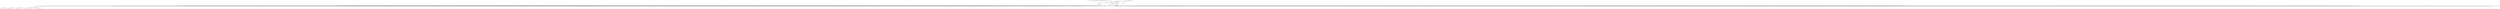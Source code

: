 digraph Tree {
	"t0" [label = "[document]"];
	"t3" [label = "head"];
	"t5" [label = "meta"];
	"t7" [label = "meta"];
	"t9" [label = "link"];
	"t11" [label = "link"];
	"t13" [label = "meta"];
	"t15" [label = "title"];
	"t17" [label = "style"];
	"t19" [label = "style"];
	"t21" [label = "style"];
	"t23" [label = "style"];
	"t25" [label = "link"];
	"t33" [label = "style"];
	"t35" [label = "style"];
	"t37" [label = "script"];
	"t39" [label = "script"];
	"t41" [label = "script"];
	"t43" [label = "script"];
	"t45" [label = "script"];
	"t47" [label = "script"];
	"t49" [label = "script"];
	"t51" [label = "script"];
	"t53" [label = "script"];
	"t56" [label = "body"];
	"t58" [label = "div"];
	"t60" [label = "a"];
	"t63" [label = "div"];
	"t65" [label = "div"];
	"t67" [label = "div"];
	"t69" [label = "div"];
	"t71" [label = "div"];
	"t73" [label = "div"];
	"t75" [label = "a"];
	"t77" [label = "img"];
	"t83" [label = "div"];
	"t85" [label = "div"];
	"t86" [label = "strong"];
	"t88" [label = "a"];
	"t89" [label = "span"];
	"t95" [label = "div"];
	"t97" [label = "form"];
	"t98" [label = "div"];
	"t99" [label = "div"];
	"t101" [label = "h2"];
	"t103" [label = "div"];
	"t105" [label = "label"];
	"t107" [label = "input"];
	"t110" [label = "div"];
	"t111" [label = "input"];
	"t113" [label = "input"];
	"t118" [label = "div"];
	"t120" [label = "a"];
	"t122" [label = "a"];
	"t124" [label = "a"];
	"t127" [label = "div"];
	"t138" [label = "div"];
	"t139" [label = "div"];
	"t141" [label = "ul"];
	"t142" [label = "li"];
	"t143" [label = "a"];
	"t145" [label = "li"];
	"t146" [label = "a"];
	"t148" [label = "li"];
	"t149" [label = "a"];
	"t152" [label = "ul"];
	"t153" [label = "li"];
	"t154" [label = "a"];
	"t156" [label = "li"];
	"t157" [label = "a"];
	"t159" [label = "li"];
	"t160" [label = "a"];
	"t166" [label = "div"];
	"t172" [label = "div"];
	"t174" [label = "div"];
	"t176" [label = "div"];
	"t178" [label = "div"];
	"t182" [label = "div"];
	"t183" [label = "div"];
	"t185" [label = "a"];
	"t187" [label = "h1"];
	"t189" [label = "div"];
	"t191" [label = "div"];
	"t193" [label = "div"];
	"t195" [label = "div"];
	"t197" [label = "div"];
	"t199" [label = "span"];
	"t201" [label = "div"];
	"t203" [label = "div"];
	"t204" [label = "div"];
	"t205" [label = "div"];
	"t206" [label = "div"];
	"t208" [label = "div"];
	"t210" [label = "div"];
	"t212" [label = "ul"];
	"t214" [label = "li"];
	"t215" [label = "a"];
	"t216" [label = "strong"];
	"t218" [label = "li"];
	"t219" [label = "a"];
	"t220" [label = "strong"];
	"t222" [label = "ul"];
	"t224" [label = "li"];
	"t225" [label = "a"];
	"t226" [label = "strong"];
	"t228" [label = "li"];
	"t229" [label = "a"];
	"t230" [label = "strong"];
	"t232" [label = "li"];
	"t233" [label = "a"];
	"t234" [label = "strong"];
	"t236" [label = "li"];
	"t237" [label = "a"];
	"t238" [label = "strong"];
	"t240" [label = "li"];
	"t241" [label = "a"];
	"t242" [label = "strong"];
	"t244" [label = "li"];
	"t245" [label = "a"];
	"t246" [label = "strong"];
	"t250" [label = "li"];
	"t251" [label = "a"];
	"t252" [label = "strong"];
	"t254" [label = "ul"];
	"t256" [label = "li"];
	"t257" [label = "a"];
	"t258" [label = "strong"];
	"t260" [label = "li"];
	"t261" [label = "a"];
	"t262" [label = "strong"];
	"t264" [label = "li"];
	"t265" [label = "a"];
	"t266" [label = "strong"];
	"t268" [label = "li"];
	"t269" [label = "a"];
	"t270" [label = "strong"];
	"t272" [label = "li"];
	"t273" [label = "a"];
	"t274" [label = "strong"];
	"t276" [label = "li"];
	"t277" [label = "a"];
	"t278" [label = "strong"];
	"t280" [label = "li"];
	"t281" [label = "a"];
	"t282" [label = "strong"];
	"t284" [label = "li"];
	"t285" [label = "a"];
	"t286" [label = "strong"];
	"t290" [label = "li"];
	"t291" [label = "a"];
	"t292" [label = "strong"];
	"t294" [label = "ul"];
	"t296" [label = "li"];
	"t297" [label = "a"];
	"t298" [label = "strong"];
	"t300" [label = "li"];
	"t301" [label = "a"];
	"t302" [label = "strong"];
	"t304" [label = "li"];
	"t305" [label = "a"];
	"t306" [label = "strong"];
	"t308" [label = "li"];
	"t309" [label = "a"];
	"t310" [label = "strong"];
	"t312" [label = "li"];
	"t313" [label = "a"];
	"t314" [label = "strong"];
	"t316" [label = "li"];
	"t317" [label = "a"];
	"t318" [label = "strong"];
	"t320" [label = "li"];
	"t321" [label = "a"];
	"t322" [label = "strong"];
	"t324" [label = "li"];
	"t325" [label = "a"];
	"t326" [label = "strong"];
	"t328" [label = "li"];
	"t329" [label = "a"];
	"t330" [label = "strong"];
	"t334" [label = "li"];
	"t335" [label = "a"];
	"t336" [label = "strong"];
	"t338" [label = "ul"];
	"t340" [label = "li"];
	"t341" [label = "a"];
	"t342" [label = "strong"];
	"t344" [label = "li"];
	"t345" [label = "a"];
	"t346" [label = "strong"];
	"t348" [label = "li"];
	"t349" [label = "a"];
	"t350" [label = "strong"];
	"t352" [label = "li"];
	"t353" [label = "a"];
	"t354" [label = "strong"];
	"t356" [label = "li"];
	"t357" [label = "a"];
	"t358" [label = "strong"];
	"t360" [label = "li"];
	"t361" [label = "a"];
	"t362" [label = "strong"];
	"t364" [label = "li"];
	"t365" [label = "a"];
	"t366" [label = "strong"];
	"t368" [label = "li"];
	"t369" [label = "a"];
	"t370" [label = "strong"];
	"t372" [label = "li"];
	"t373" [label = "a"];
	"t374" [label = "strong"];
	"t376" [label = "li"];
	"t377" [label = "a"];
	"t378" [label = "strong"];
	"t382" [label = "li"];
	"t383" [label = "a"];
	"t384" [label = "strong"];
	"t386" [label = "ul"];
	"t388" [label = "li"];
	"t389" [label = "a"];
	"t390" [label = "strong"];
	"t392" [label = "li"];
	"t393" [label = "a"];
	"t394" [label = "strong"];
	"t396" [label = "li"];
	"t397" [label = "a"];
	"t398" [label = "strong"];
	"t400" [label = "li"];
	"t401" [label = "a"];
	"t402" [label = "strong"];
	"t404" [label = "li"];
	"t405" [label = "a"];
	"t406" [label = "strong"];
	"t408" [label = "li"];
	"t409" [label = "a"];
	"t410" [label = "strong"];
	"t414" [label = "li"];
	"t415" [label = "a"];
	"t416" [label = "strong"];
	"t417" [label = "span"];
	"t422" [label = "p"];
	"t424" [label = "p"];
	"t426" [label = "p"];
	"t428" [label = "p"];
	"t429" [label = "strong"];
	"t430" [label = "em"];
	"t432" [label = "p"];
	"t434" [label = "p"];
	"t436" [label = "em"];
	"t438" [label = "p"];
	"t440" [label = "em"];
	"t442" [label = "p"];
	"t444" [label = "em"];
	"t446" [label = "p"];
	"t448" [label = "em"];
	"t450" [label = "p"];
	"t452" [label = "em"];
	"t454" [label = "p"];
	"t456" [label = "em"];
	"t458" [label = "p"];
	"t460" [label = "em"];
	"t462" [label = "p"];
	"t464" [label = "em"];
	"t466" [label = "p"];
	"t468" [label = "p"];
	"t470" [label = "p"];
	"t471" [label = "em"];
	"t473" [label = "p"];
	"t475" [label = "p"];
	"t477" [label = "h1"];
	"t478" [label = "strong"];
	"t480" [label = "p"];
	"t482" [label = "p"];
	"t484" [label = "p"];
	"t486" [label = "p"];
	"t488" [label = "p"];
	"t490" [label = "p"];
	"t492" [label = "p"];
	"t494" [label = "p"];
	"t496" [label = "p"];
	"t498" [label = "p"];
	"t500" [label = "p"];
	"t502" [label = "p"];
	"t504" [label = "p"];
	"t506" [label = "div"];
	"t507" [label = "a"];
	"t508" [label = "h1"];
	"t509" [label = "strong"];
	"t511" [label = "p"];
	"t513" [label = "p"];
	"t515" [label = "div"];
	"t516" [label = "a"];
	"t517" [label = "h2"];
	"t518" [label = "strong"];
	"t520" [label = "p"];
	"t522" [label = "p"];
	"t524" [label = "p"];
	"t526" [label = "p"];
	"t528" [label = "p"];
	"t530" [label = "p"];
	"t532" [label = "p"];
	"t534" [label = "p"];
	"t536" [label = "p"];
	"t538" [label = "p"];
	"t540" [label = "p"];
	"t542" [label = "p"];
	"t544" [label = "p"];
	"t546" [label = "p"];
	"t548" [label = "p"];
	"t550" [label = "p"];
	"t552" [label = "p"];
	"t554" [label = "p"];
	"t556" [label = "p"];
	"t558" [label = "p"];
	"t560" [label = "p"];
	"t562" [label = "p"];
	"t564" [label = "p"];
	"t566" [label = "p"];
	"t568" [label = "p"];
	"t570" [label = "p"];
	"t572" [label = "p"];
	"t574" [label = "p"];
	"t576" [label = "p"];
	"t578" [label = "p"];
	"t580" [label = "p"];
	"t582" [label = "p"];
	"t584" [label = "p"];
	"t586" [label = "p"];
	"t588" [label = "p"];
	"t590" [label = "p"];
	"t592" [label = "p"];
	"t594" [label = "p"];
	"t596" [label = "p"];
	"t598" [label = "p"];
	"t600" [label = "p"];
	"t602" [label = "p"];
	"t604" [label = "p"];
	"t606" [label = "p"];
	"t608" [label = "p"];
	"t610" [label = "p"];
	"t612" [label = "p"];
	"t614" [label = "p"];
	"t616" [label = "p"];
	"t618" [label = "p"];
	"t620" [label = "p"];
	"t622" [label = "p"];
	"t624" [label = "p"];
	"t626" [label = "p"];
	"t628" [label = "p"];
	"t630" [label = "p"];
	"t632" [label = "p"];
	"t634" [label = "p"];
	"t636" [label = "p"];
	"t638" [label = "p"];
	"t640" [label = "p"];
	"t642" [label = "p"];
	"t644" [label = "p"];
	"t646" [label = "p"];
	"t648" [label = "p"];
	"t650" [label = "p"];
	"t652" [label = "p"];
	"t654" [label = "p"];
	"t656" [label = "p"];
	"t658" [label = "p"];
	"t660" [label = "p"];
	"t662" [label = "p"];
	"t664" [label = "p"];
	"t666" [label = "p"];
	"t668" [label = "p"];
	"t670" [label = "p"];
	"t672" [label = "p"];
	"t674" [label = "p"];
	"t676" [label = "p"];
	"t678" [label = "p"];
	"t680" [label = "p"];
	"t682" [label = "p"];
	"t684" [label = "p"];
	"t686" [label = "p"];
	"t688" [label = "p"];
	"t690" [label = "p"];
	"t692" [label = "p"];
	"t694" [label = "p"];
	"t696" [label = "p"];
	"t698" [label = "p"];
	"t700" [label = "p"];
	"t702" [label = "p"];
	"t704" [label = "p"];
	"t706" [label = "p"];
	"t708" [label = "p"];
	"t710" [label = "p"];
	"t712" [label = "p"];
	"t714" [label = "p"];
	"t716" [label = "p"];
	"t718" [label = "p"];
	"t720" [label = "p"];
	"t722" [label = "p"];
	"t724" [label = "p"];
	"t726" [label = "p"];
	"t728" [label = "p"];
	"t730" [label = "p"];
	"t732" [label = "p"];
	"t734" [label = "p"];
	"t736" [label = "p"];
	"t738" [label = "p"];
	"t740" [label = "p"];
	"t742" [label = "p"];
	"t744" [label = "p"];
	"t746" [label = "p"];
	"t748" [label = "p"];
	"t750" [label = "p"];
	"t752" [label = "p"];
	"t754" [label = "p"];
	"t756" [label = "p"];
	"t758" [label = "p"];
	"t760" [label = "p"];
	"t762" [label = "p"];
	"t764" [label = "p"];
	"t766" [label = "p"];
	"t768" [label = "p"];
	"t770" [label = "p"];
	"t772" [label = "p"];
	"t774" [label = "p"];
	"t776" [label = "p"];
	"t778" [label = "p"];
	"t780" [label = "p"];
	"t782" [label = "p"];
	"t784" [label = "p"];
	"t786" [label = "p"];
	"t788" [label = "p"];
	"t790" [label = "p"];
	"t792" [label = "p"];
	"t794" [label = "p"];
	"t796" [label = "div"];
	"t797" [label = "a"];
	"t798" [label = "h2"];
	"t799" [label = "strong"];
	"t801" [label = "p"];
	"t803" [label = "p"];
	"t805" [label = "p"];
	"t807" [label = "p"];
	"t809" [label = "em"];
	"t811" [label = "p"];
	"t813" [label = "p"];
	"t815" [label = "p"];
	"t817" [label = "p"];
	"t819" [label = "p"];
	"t821" [label = "p"];
	"t823" [label = "p"];
	"t825" [label = "p"];
	"t827" [label = "p"];
	"t829" [label = "p"];
	"t831" [label = "p"];
	"t833" [label = "p"];
	"t835" [label = "p"];
	"t837" [label = "p"];
	"t839" [label = "p"];
	"t841" [label = "p"];
	"t843" [label = "p"];
	"t845" [label = "p"];
	"t847" [label = "p"];
	"t849" [label = "p"];
	"t851" [label = "p"];
	"t853" [label = "p"];
	"t855" [label = "p"];
	"t857" [label = "p"];
	"t859" [label = "p"];
	"t861" [label = "p"];
	"t863" [label = "p"];
	"t865" [label = "p"];
	"t867" [label = "p"];
	"t869" [label = "p"];
	"t871" [label = "p"];
	"t873" [label = "p"];
	"t875" [label = "p"];
	"t877" [label = "p"];
	"t879" [label = "p"];
	"t881" [label = "p"];
	"t883" [label = "p"];
	"t885" [label = "p"];
	"t887" [label = "p"];
	"t889" [label = "p"];
	"t891" [label = "p"];
	"t893" [label = "p"];
	"t895" [label = "p"];
	"t897" [label = "p"];
	"t899" [label = "p"];
	"t901" [label = "p"];
	"t903" [label = "p"];
	"t905" [label = "p"];
	"t907" [label = "p"];
	"t909" [label = "p"];
	"t911" [label = "p"];
	"t913" [label = "p"];
	"t915" [label = "p"];
	"t917" [label = "p"];
	"t919" [label = "p"];
	"t921" [label = "p"];
	"t923" [label = "p"];
	"t925" [label = "p"];
	"t927" [label = "p"];
	"t929" [label = "p"];
	"t931" [label = "p"];
	"t933" [label = "p"];
	"t935" [label = "p"];
	"t937" [label = "p"];
	"t939" [label = "p"];
	"t941" [label = "p"];
	"t943" [label = "p"];
	"t945" [label = "p"];
	"t947" [label = "p"];
	"t949" [label = "p"];
	"t951" [label = "p"];
	"t953" [label = "p"];
	"t955" [label = "p"];
	"t957" [label = "p"];
	"t959" [label = "p"];
	"t961" [label = "p"];
	"t963" [label = "p"];
	"t965" [label = "p"];
	"t967" [label = "p"];
	"t969" [label = "p"];
	"t971" [label = "p"];
	"t973" [label = "p"];
	"t975" [label = "p"];
	"t977" [label = "p"];
	"t979" [label = "p"];
	"t981" [label = "p"];
	"t983" [label = "p"];
	"t985" [label = "p"];
	"t987" [label = "p"];
	"t989" [label = "p"];
	"t991" [label = "p"];
	"t993" [label = "p"];
	"t995" [label = "p"];
	"t997" [label = "p"];
	"t999" [label = "p"];
	"t1001" [label = "p"];
	"t1003" [label = "div"];
	"t1004" [label = "a"];
	"t1005" [label = "h2"];
	"t1006" [label = "strong"];
	"t1008" [label = "p"];
	"t1010" [label = "p"];
	"t1012" [label = "p"];
	"t1014" [label = "p"];
	"t1016" [label = "p"];
	"t1018" [label = "p"];
	"t1020" [label = "p"];
	"t1022" [label = "p"];
	"t1024" [label = "p"];
	"t1026" [label = "p"];
	"t1028" [label = "p"];
	"t1030" [label = "p"];
	"t1032" [label = "p"];
	"t1034" [label = "p"];
	"t1036" [label = "p"];
	"t1038" [label = "p"];
	"t1040" [label = "p"];
	"t1042" [label = "p"];
	"t1044" [label = "p"];
	"t1046" [label = "p"];
	"t1048" [label = "p"];
	"t1050" [label = "p"];
	"t1052" [label = "p"];
	"t1054" [label = "p"];
	"t1056" [label = "p"];
	"t1058" [label = "p"];
	"t1060" [label = "p"];
	"t1062" [label = "p"];
	"t1064" [label = "p"];
	"t1066" [label = "p"];
	"t1068" [label = "p"];
	"t1070" [label = "p"];
	"t1072" [label = "p"];
	"t1074" [label = "p"];
	"t1076" [label = "p"];
	"t1078" [label = "p"];
	"t1080" [label = "p"];
	"t1082" [label = "p"];
	"t1084" [label = "p"];
	"t1086" [label = "p"];
	"t1088" [label = "p"];
	"t1090" [label = "p"];
	"t1092" [label = "p"];
	"t1094" [label = "p"];
	"t1096" [label = "p"];
	"t1098" [label = "p"];
	"t1100" [label = "p"];
	"t1102" [label = "p"];
	"t1104" [label = "p"];
	"t1106" [label = "p"];
	"t1108" [label = "p"];
	"t1110" [label = "p"];
	"t1112" [label = "p"];
	"t1114" [label = "p"];
	"t1116" [label = "p"];
	"t1118" [label = "p"];
	"t1120" [label = "p"];
	"t1122" [label = "p"];
	"t1124" [label = "p"];
	"t1126" [label = "p"];
	"t1128" [label = "p"];
	"t1130" [label = "p"];
	"t1132" [label = "p"];
	"t1134" [label = "p"];
	"t1136" [label = "p"];
	"t1138" [label = "p"];
	"t1140" [label = "p"];
	"t1142" [label = "p"];
	"t1144" [label = "p"];
	"t1146" [label = "p"];
	"t1148" [label = "p"];
	"t1150" [label = "p"];
	"t1152" [label = "p"];
	"t1154" [label = "p"];
	"t1156" [label = "p"];
	"t1158" [label = "p"];
	"t1160" [label = "p"];
	"t1162" [label = "p"];
	"t1164" [label = "p"];
	"t1166" [label = "p"];
	"t1168" [label = "p"];
	"t1170" [label = "p"];
	"t1172" [label = "p"];
	"t1174" [label = "p"];
	"t1176" [label = "p"];
	"t1178" [label = "p"];
	"t1180" [label = "p"];
	"t1182" [label = "p"];
	"t1184" [label = "p"];
	"t1186" [label = "p"];
	"t1188" [label = "p"];
	"t1190" [label = "p"];
	"t1192" [label = "p"];
	"t1194" [label = "p"];
	"t1196" [label = "p"];
	"t1198" [label = "p"];
	"t1200" [label = "p"];
	"t1202" [label = "p"];
	"t1204" [label = "p"];
	"t1206" [label = "em"];
	"t1208" [label = "p"];
	"t1210" [label = "p"];
	"t1212" [label = "p"];
	"t1214" [label = "p"];
	"t1216" [label = "div"];
	"t1217" [label = "a"];
	"t1218" [label = "h2"];
	"t1219" [label = "strong"];
	"t1221" [label = "p"];
	"t1223" [label = "p"];
	"t1225" [label = "em"];
	"t1227" [label = "p"];
	"t1229" [label = "p"];
	"t1231" [label = "p"];
	"t1233" [label = "p"];
	"t1235" [label = "p"];
	"t1237" [label = "p"];
	"t1239" [label = "p"];
	"t1241" [label = "p"];
	"t1243" [label = "p"];
	"t1245" [label = "p"];
	"t1247" [label = "p"];
	"t1249" [label = "p"];
	"t1251" [label = "p"];
	"t1253" [label = "p"];
	"t1255" [label = "p"];
	"t1257" [label = "p"];
	"t1259" [label = "p"];
	"t1261" [label = "p"];
	"t1263" [label = "p"];
	"t1265" [label = "p"];
	"t1267" [label = "p"];
	"t1269" [label = "p"];
	"t1271" [label = "p"];
	"t1273" [label = "p"];
	"t1275" [label = "p"];
	"t1277" [label = "p"];
	"t1279" [label = "p"];
	"t1281" [label = "div"];
	"t1282" [label = "a"];
	"t1283" [label = "h2"];
	"t1284" [label = "strong"];
	"t1286" [label = "p"];
	"t1288" [label = "p"];
	"t1290" [label = "p"];
	"t1292" [label = "p"];
	"t1294" [label = "p"];
	"t1296" [label = "p"];
	"t1298" [label = "p"];
	"t1300" [label = "p"];
	"t1302" [label = "p"];
	"t1304" [label = "p"];
	"t1306" [label = "p"];
	"t1308" [label = "p"];
	"t1310" [label = "p"];
	"t1312" [label = "p"];
	"t1314" [label = "p"];
	"t1316" [label = "p"];
	"t1318" [label = "p"];
	"t1320" [label = "p"];
	"t1322" [label = "p"];
	"t1324" [label = "p"];
	"t1326" [label = "p"];
	"t1328" [label = "p"];
	"t1330" [label = "p"];
	"t1332" [label = "p"];
	"t1334" [label = "p"];
	"t1336" [label = "p"];
	"t1338" [label = "p"];
	"t1340" [label = "p"];
	"t1342" [label = "p"];
	"t1344" [label = "p"];
	"t1346" [label = "p"];
	"t1348" [label = "p"];
	"t1350" [label = "p"];
	"t1352" [label = "p"];
	"t1354" [label = "p"];
	"t1356" [label = "p"];
	"t1358" [label = "p"];
	"t1360" [label = "p"];
	"t1362" [label = "p"];
	"t1364" [label = "p"];
	"t1366" [label = "p"];
	"t1368" [label = "p"];
	"t1370" [label = "p"];
	"t1372" [label = "p"];
	"t1374" [label = "p"];
	"t1376" [label = "p"];
	"t1378" [label = "p"];
	"t1380" [label = "p"];
	"t1382" [label = "p"];
	"t1384" [label = "p"];
	"t1386" [label = "p"];
	"t1388" [label = "em"];
	"t1390" [label = "p"];
	"t1392" [label = "p"];
	"t1394" [label = "p"];
	"t1396" [label = "p"];
	"t1398" [label = "p"];
	"t1400" [label = "p"];
	"t1402" [label = "p"];
	"t1404" [label = "p"];
	"t1406" [label = "p"];
	"t1408" [label = "p"];
	"t1410" [label = "p"];
	"t1412" [label = "p"];
	"t1414" [label = "p"];
	"t1416" [label = "p"];
	"t1418" [label = "p"];
	"t1420" [label = "p"];
	"t1422" [label = "p"];
	"t1424" [label = "p"];
	"t1426" [label = "p"];
	"t1428" [label = "p"];
	"t1430" [label = "p"];
	"t1432" [label = "p"];
	"t1434" [label = "p"];
	"t1436" [label = "p"];
	"t1438" [label = "p"];
	"t1440" [label = "p"];
	"t1442" [label = "p"];
	"t1444" [label = "p"];
	"t1446" [label = "p"];
	"t1448" [label = "p"];
	"t1450" [label = "p"];
	"t1452" [label = "p"];
	"t1454" [label = "p"];
	"t1456" [label = "p"];
	"t1458" [label = "p"];
	"t1460" [label = "p"];
	"t1462" [label = "p"];
	"t1464" [label = "p"];
	"t1466" [label = "p"];
	"t1468" [label = "p"];
	"t1470" [label = "p"];
	"t1472" [label = "p"];
	"t1474" [label = "p"];
	"t1476" [label = "p"];
	"t1478" [label = "p"];
	"t1480" [label = "p"];
	"t1482" [label = "div"];
	"t1483" [label = "a"];
	"t1484" [label = "h2"];
	"t1485" [label = "strong"];
	"t1487" [label = "p"];
	"t1489" [label = "p"];
	"t1491" [label = "em"];
	"t1493" [label = "p"];
	"t1495" [label = "p"];
	"t1497" [label = "p"];
	"t1499" [label = "p"];
	"t1501" [label = "p"];
	"t1503" [label = "p"];
	"t1505" [label = "p"];
	"t1507" [label = "p"];
	"t1509" [label = "div"];
	"t1510" [label = "a"];
	"t1511" [label = "h1"];
	"t1512" [label = "strong"];
	"t1514" [label = "p"];
	"t1516" [label = "p"];
	"t1518" [label = "div"];
	"t1519" [label = "a"];
	"t1520" [label = "h2"];
	"t1521" [label = "strong"];
	"t1523" [label = "p"];
	"t1525" [label = "p"];
	"t1527" [label = "p"];
	"t1529" [label = "p"];
	"t1531" [label = "p"];
	"t1533" [label = "p"];
	"t1535" [label = "p"];
	"t1537" [label = "p"];
	"t1539" [label = "p"];
	"t1541" [label = "p"];
	"t1543" [label = "p"];
	"t1545" [label = "p"];
	"t1547" [label = "p"];
	"t1549" [label = "p"];
	"t1551" [label = "p"];
	"t1553" [label = "p"];
	"t1555" [label = "p"];
	"t1557" [label = "p"];
	"t1559" [label = "p"];
	"t1561" [label = "p"];
	"t1563" [label = "p"];
	"t1565" [label = "p"];
	"t1567" [label = "p"];
	"t1569" [label = "p"];
	"t1571" [label = "p"];
	"t1573" [label = "p"];
	"t1575" [label = "p"];
	"t1577" [label = "p"];
	"t1579" [label = "p"];
	"t1581" [label = "p"];
	"t1583" [label = "p"];
	"t1585" [label = "p"];
	"t1587" [label = "p"];
	"t1589" [label = "p"];
	"t1591" [label = "p"];
	"t1593" [label = "p"];
	"t1595" [label = "p"];
	"t1597" [label = "p"];
	"t1599" [label = "p"];
	"t1601" [label = "p"];
	"t1603" [label = "p"];
	"t1605" [label = "p"];
	"t1607" [label = "p"];
	"t1609" [label = "p"];
	"t1611" [label = "p"];
	"t1613" [label = "p"];
	"t1615" [label = "p"];
	"t1617" [label = "p"];
	"t1619" [label = "p"];
	"t1621" [label = "p"];
	"t1623" [label = "p"];
	"t1625" [label = "p"];
	"t1627" [label = "p"];
	"t1629" [label = "p"];
	"t1631" [label = "p"];
	"t1633" [label = "p"];
	"t1635" [label = "p"];
	"t1637" [label = "p"];
	"t1639" [label = "p"];
	"t1641" [label = "p"];
	"t1643" [label = "p"];
	"t1645" [label = "p"];
	"t1647" [label = "p"];
	"t1649" [label = "p"];
	"t1651" [label = "p"];
	"t1653" [label = "p"];
	"t1655" [label = "p"];
	"t1657" [label = "p"];
	"t1659" [label = "p"];
	"t1661" [label = "p"];
	"t1663" [label = "p"];
	"t1665" [label = "p"];
	"t1667" [label = "p"];
	"t1669" [label = "p"];
	"t1671" [label = "p"];
	"t1673" [label = "p"];
	"t1675" [label = "p"];
	"t1677" [label = "p"];
	"t1679" [label = "p"];
	"t1681" [label = "p"];
	"t1683" [label = "p"];
	"t1685" [label = "p"];
	"t1687" [label = "p"];
	"t1689" [label = "p"];
	"t1691" [label = "p"];
	"t1693" [label = "p"];
	"t1695" [label = "p"];
	"t1697" [label = "p"];
	"t1699" [label = "p"];
	"t1701" [label = "p"];
	"t1703" [label = "p"];
	"t1705" [label = "p"];
	"t1707" [label = "p"];
	"t1709" [label = "p"];
	"t1711" [label = "p"];
	"t1713" [label = "p"];
	"t1715" [label = "p"];
	"t1717" [label = "div"];
	"t1718" [label = "a"];
	"t1719" [label = "h2"];
	"t1720" [label = "strong"];
	"t1722" [label = "p"];
	"t1724" [label = "p"];
	"t1726" [label = "p"];
	"t1728" [label = "p"];
	"t1730" [label = "p"];
	"t1732" [label = "p"];
	"t1734" [label = "p"];
	"t1736" [label = "p"];
	"t1738" [label = "p"];
	"t1740" [label = "p"];
	"t1742" [label = "p"];
	"t1744" [label = "p"];
	"t1746" [label = "p"];
	"t1748" [label = "p"];
	"t1750" [label = "p"];
	"t1752" [label = "p"];
	"t1754" [label = "p"];
	"t1756" [label = "p"];
	"t1758" [label = "p"];
	"t1760" [label = "p"];
	"t1762" [label = "p"];
	"t1764" [label = "p"];
	"t1766" [label = "p"];
	"t1768" [label = "p"];
	"t1770" [label = "p"];
	"t1772" [label = "p"];
	"t1774" [label = "div"];
	"t1775" [label = "a"];
	"t1776" [label = "h2"];
	"t1777" [label = "strong"];
	"t1779" [label = "p"];
	"t1781" [label = "p"];
	"t1783" [label = "p"];
	"t1785" [label = "p"];
	"t1787" [label = "p"];
	"t1789" [label = "p"];
	"t1791" [label = "p"];
	"t1793" [label = "p"];
	"t1795" [label = "p"];
	"t1797" [label = "p"];
	"t1799" [label = "p"];
	"t1801" [label = "p"];
	"t1803" [label = "p"];
	"t1805" [label = "p"];
	"t1807" [label = "p"];
	"t1809" [label = "p"];
	"t1811" [label = "p"];
	"t1813" [label = "p"];
	"t1815" [label = "p"];
	"t1817" [label = "p"];
	"t1819" [label = "p"];
	"t1821" [label = "p"];
	"t1823" [label = "p"];
	"t1825" [label = "p"];
	"t1827" [label = "p"];
	"t1829" [label = "p"];
	"t1831" [label = "p"];
	"t1833" [label = "p"];
	"t1835" [label = "p"];
	"t1837" [label = "p"];
	"t1839" [label = "p"];
	"t1841" [label = "p"];
	"t1843" [label = "p"];
	"t1845" [label = "p"];
	"t1847" [label = "p"];
	"t1849" [label = "p"];
	"t1851" [label = "p"];
	"t1853" [label = "p"];
	"t1855" [label = "p"];
	"t1857" [label = "p"];
	"t1859" [label = "p"];
	"t1861" [label = "p"];
	"t1863" [label = "p"];
	"t1865" [label = "p"];
	"t1867" [label = "p"];
	"t1869" [label = "p"];
	"t1871" [label = "p"];
	"t1873" [label = "p"];
	"t1875" [label = "p"];
	"t1877" [label = "p"];
	"t1879" [label = "p"];
	"t1881" [label = "p"];
	"t1883" [label = "p"];
	"t1885" [label = "p"];
	"t1887" [label = "p"];
	"t1889" [label = "p"];
	"t1891" [label = "p"];
	"t1893" [label = "p"];
	"t1895" [label = "p"];
	"t1897" [label = "p"];
	"t1899" [label = "p"];
	"t1901" [label = "p"];
	"t1903" [label = "p"];
	"t1905" [label = "p"];
	"t1907" [label = "p"];
	"t1909" [label = "p"];
	"t1911" [label = "p"];
	"t1913" [label = "p"];
	"t1915" [label = "p"];
	"t1917" [label = "p"];
	"t1919" [label = "p"];
	"t1921" [label = "p"];
	"t1923" [label = "p"];
	"t1925" [label = "p"];
	"t1927" [label = "p"];
	"t1929" [label = "p"];
	"t1931" [label = "p"];
	"t1933" [label = "p"];
	"t1935" [label = "p"];
	"t1937" [label = "p"];
	"t1939" [label = "p"];
	"t1941" [label = "p"];
	"t1943" [label = "p"];
	"t1945" [label = "p"];
	"t1947" [label = "p"];
	"t1949" [label = "p"];
	"t1951" [label = "p"];
	"t1953" [label = "p"];
	"t1955" [label = "p"];
	"t1957" [label = "p"];
	"t1959" [label = "div"];
	"t1960" [label = "a"];
	"t1961" [label = "h2"];
	"t1962" [label = "strong"];
	"t1964" [label = "p"];
	"t1966" [label = "p"];
	"t1968" [label = "p"];
	"t1970" [label = "p"];
	"t1972" [label = "p"];
	"t1974" [label = "p"];
	"t1976" [label = "p"];
	"t1978" [label = "p"];
	"t1980" [label = "p"];
	"t1982" [label = "p"];
	"t1984" [label = "p"];
	"t1986" [label = "p"];
	"t1988" [label = "p"];
	"t1990" [label = "p"];
	"t1992" [label = "p"];
	"t1994" [label = "p"];
	"t1996" [label = "p"];
	"t1998" [label = "p"];
	"t2000" [label = "p"];
	"t2002" [label = "p"];
	"t2004" [label = "p"];
	"t2006" [label = "p"];
	"t2008" [label = "p"];
	"t2010" [label = "p"];
	"t2012" [label = "p"];
	"t2014" [label = "p"];
	"t2016" [label = "p"];
	"t2018" [label = "p"];
	"t2020" [label = "p"];
	"t2022" [label = "p"];
	"t2024" [label = "p"];
	"t2026" [label = "p"];
	"t2028" [label = "p"];
	"t2030" [label = "p"];
	"t2032" [label = "p"];
	"t2034" [label = "p"];
	"t2036" [label = "p"];
	"t2038" [label = "p"];
	"t2040" [label = "p"];
	"t2042" [label = "p"];
	"t2044" [label = "p"];
	"t2046" [label = "p"];
	"t2048" [label = "p"];
	"t2050" [label = "p"];
	"t2052" [label = "p"];
	"t2054" [label = "p"];
	"t2056" [label = "p"];
	"t2058" [label = "p"];
	"t2060" [label = "p"];
	"t2062" [label = "p"];
	"t2064" [label = "p"];
	"t2066" [label = "p"];
	"t2068" [label = "p"];
	"t2070" [label = "p"];
	"t2072" [label = "p"];
	"t2074" [label = "p"];
	"t2076" [label = "p"];
	"t2078" [label = "p"];
	"t2080" [label = "p"];
	"t2082" [label = "p"];
	"t2084" [label = "p"];
	"t2086" [label = "p"];
	"t2088" [label = "p"];
	"t2090" [label = "p"];
	"t2092" [label = "p"];
	"t2094" [label = "p"];
	"t2096" [label = "p"];
	"t2098" [label = "p"];
	"t2100" [label = "p"];
	"t2102" [label = "p"];
	"t2104" [label = "p"];
	"t2106" [label = "p"];
	"t2108" [label = "p"];
	"t2110" [label = "p"];
	"t2112" [label = "p"];
	"t2114" [label = "div"];
	"t2115" [label = "a"];
	"t2116" [label = "h2"];
	"t2117" [label = "strong"];
	"t2119" [label = "p"];
	"t2121" [label = "p"];
	"t2123" [label = "em"];
	"t2125" [label = "p"];
	"t2127" [label = "p"];
	"t2129" [label = "p"];
	"t2131" [label = "p"];
	"t2133" [label = "p"];
	"t2135" [label = "p"];
	"t2137" [label = "div"];
	"t2138" [label = "a"];
	"t2139" [label = "h2"];
	"t2140" [label = "strong"];
	"t2142" [label = "p"];
	"t2144" [label = "p"];
	"t2146" [label = "p"];
	"t2148" [label = "p"];
	"t2150" [label = "p"];
	"t2152" [label = "p"];
	"t2154" [label = "p"];
	"t2156" [label = "p"];
	"t2158" [label = "p"];
	"t2160" [label = "p"];
	"t2162" [label = "p"];
	"t2164" [label = "p"];
	"t2166" [label = "p"];
	"t2168" [label = "p"];
	"t2170" [label = "p"];
	"t2172" [label = "p"];
	"t2174" [label = "p"];
	"t2176" [label = "p"];
	"t2178" [label = "p"];
	"t2180" [label = "p"];
	"t2182" [label = "p"];
	"t2184" [label = "p"];
	"t2186" [label = "p"];
	"t2188" [label = "p"];
	"t2190" [label = "p"];
	"t2192" [label = "p"];
	"t2194" [label = "p"];
	"t2196" [label = "p"];
	"t2198" [label = "p"];
	"t2200" [label = "p"];
	"t2202" [label = "p"];
	"t2204" [label = "p"];
	"t2206" [label = "p"];
	"t2208" [label = "p"];
	"t2210" [label = "p"];
	"t2212" [label = "p"];
	"t2214" [label = "p"];
	"t2216" [label = "p"];
	"t2218" [label = "p"];
	"t2220" [label = "p"];
	"t2222" [label = "p"];
	"t2224" [label = "p"];
	"t2226" [label = "p"];
	"t2228" [label = "p"];
	"t2230" [label = "p"];
	"t2232" [label = "p"];
	"t2234" [label = "p"];
	"t2236" [label = "p"];
	"t2238" [label = "p"];
	"t2240" [label = "p"];
	"t2242" [label = "p"];
	"t2244" [label = "p"];
	"t2246" [label = "p"];
	"t2248" [label = "p"];
	"t2250" [label = "p"];
	"t2252" [label = "p"];
	"t2254" [label = "p"];
	"t2256" [label = "p"];
	"t2258" [label = "p"];
	"t2260" [label = "p"];
	"t2262" [label = "p"];
	"t2264" [label = "p"];
	"t2266" [label = "p"];
	"t2268" [label = "p"];
	"t2270" [label = "p"];
	"t2272" [label = "p"];
	"t2274" [label = "p"];
	"t2276" [label = "p"];
	"t2278" [label = "p"];
	"t2280" [label = "p"];
	"t2282" [label = "p"];
	"t2284" [label = "p"];
	"t2286" [label = "p"];
	"t2288" [label = "p"];
	"t2290" [label = "p"];
	"t2292" [label = "p"];
	"t2294" [label = "p"];
	"t2296" [label = "p"];
	"t2298" [label = "p"];
	"t2300" [label = "p"];
	"t2302" [label = "p"];
	"t2304" [label = "p"];
	"t2306" [label = "p"];
	"t2308" [label = "p"];
	"t2310" [label = "p"];
	"t2312" [label = "p"];
	"t2314" [label = "p"];
	"t2316" [label = "p"];
	"t2318" [label = "p"];
	"t2320" [label = "p"];
	"t2322" [label = "p"];
	"t2324" [label = "p"];
	"t2326" [label = "p"];
	"t2328" [label = "p"];
	"t2330" [label = "p"];
	"t2332" [label = "p"];
	"t2334" [label = "p"];
	"t2336" [label = "p"];
	"t2338" [label = "p"];
	"t2340" [label = "p"];
	"t2342" [label = "div"];
	"t2343" [label = "a"];
	"t2344" [label = "h2"];
	"t2345" [label = "strong"];
	"t2347" [label = "p"];
	"t2349" [label = "p"];
	"t2351" [label = "p"];
	"t2353" [label = "p"];
	"t2355" [label = "p"];
	"t2357" [label = "p"];
	"t2359" [label = "p"];
	"t2361" [label = "p"];
	"t2363" [label = "p"];
	"t2365" [label = "p"];
	"t2367" [label = "p"];
	"t2369" [label = "p"];
	"t2371" [label = "p"];
	"t2373" [label = "p"];
	"t2375" [label = "p"];
	"t2377" [label = "p"];
	"t2379" [label = "p"];
	"t2381" [label = "p"];
	"t2383" [label = "p"];
	"t2385" [label = "p"];
	"t2387" [label = "p"];
	"t2389" [label = "p"];
	"t2391" [label = "p"];
	"t2393" [label = "p"];
	"t2395" [label = "p"];
	"t2397" [label = "p"];
	"t2399" [label = "p"];
	"t2401" [label = "p"];
	"t2403" [label = "p"];
	"t2405" [label = "p"];
	"t2407" [label = "p"];
	"t2409" [label = "p"];
	"t2411" [label = "p"];
	"t2413" [label = "p"];
	"t2415" [label = "p"];
	"t2417" [label = "p"];
	"t2419" [label = "p"];
	"t2421" [label = "p"];
	"t2423" [label = "p"];
	"t2425" [label = "p"];
	"t2427" [label = "p"];
	"t2429" [label = "p"];
	"t2431" [label = "p"];
	"t2433" [label = "p"];
	"t2435" [label = "p"];
	"t2437" [label = "p"];
	"t2439" [label = "p"];
	"t2441" [label = "p"];
	"t2443" [label = "p"];
	"t2445" [label = "p"];
	"t2447" [label = "p"];
	"t2449" [label = "p"];
	"t2451" [label = "p"];
	"t2453" [label = "p"];
	"t2455" [label = "p"];
	"t2457" [label = "p"];
	"t2459" [label = "p"];
	"t2461" [label = "p"];
	"t2463" [label = "p"];
	"t2465" [label = "p"];
	"t2467" [label = "p"];
	"t2469" [label = "p"];
	"t2471" [label = "p"];
	"t2473" [label = "p"];
	"t2475" [label = "p"];
	"t2477" [label = "p"];
	"t2479" [label = "p"];
	"t2481" [label = "p"];
	"t2483" [label = "p"];
	"t2485" [label = "p"];
	"t2487" [label = "p"];
	"t2489" [label = "p"];
	"t2491" [label = "p"];
	"t2493" [label = "p"];
	"t2495" [label = "p"];
	"t2497" [label = "p"];
	"t2499" [label = "p"];
	"t2501" [label = "p"];
	"t2503" [label = "p"];
	"t2505" [label = "p"];
	"t2507" [label = "p"];
	"t2509" [label = "p"];
	"t2511" [label = "p"];
	"t2513" [label = "p"];
	"t2515" [label = "p"];
	"t2517" [label = "p"];
	"t2519" [label = "p"];
	"t2521" [label = "p"];
	"t2523" [label = "p"];
	"t2525" [label = "p"];
	"t2527" [label = "p"];
	"t2529" [label = "p"];
	"t2531" [label = "p"];
	"t2533" [label = "p"];
	"t2535" [label = "p"];
	"t2537" [label = "p"];
	"t2539" [label = "p"];
	"t2541" [label = "p"];
	"t2543" [label = "p"];
	"t2545" [label = "div"];
	"t2546" [label = "a"];
	"t2547" [label = "h2"];
	"t2548" [label = "strong"];
	"t2550" [label = "p"];
	"t2552" [label = "p"];
	"t2554" [label = "p"];
	"t2556" [label = "p"];
	"t2558" [label = "p"];
	"t2560" [label = "p"];
	"t2562" [label = "p"];
	"t2564" [label = "p"];
	"t2566" [label = "p"];
	"t2568" [label = "p"];
	"t2570" [label = "p"];
	"t2572" [label = "p"];
	"t2574" [label = "p"];
	"t2576" [label = "p"];
	"t2578" [label = "p"];
	"t2580" [label = "p"];
	"t2582" [label = "p"];
	"t2584" [label = "p"];
	"t2586" [label = "p"];
	"t2588" [label = "p"];
	"t2590" [label = "p"];
	"t2592" [label = "p"];
	"t2594" [label = "p"];
	"t2596" [label = "p"];
	"t2598" [label = "p"];
	"t2600" [label = "p"];
	"t2602" [label = "p"];
	"t2604" [label = "p"];
	"t2606" [label = "p"];
	"t2608" [label = "p"];
	"t2610" [label = "p"];
	"t2612" [label = "p"];
	"t2614" [label = "p"];
	"t2616" [label = "p"];
	"t2618" [label = "p"];
	"t2620" [label = "p"];
	"t2622" [label = "p"];
	"t2624" [label = "p"];
	"t2626" [label = "p"];
	"t2628" [label = "p"];
	"t2630" [label = "p"];
	"t2632" [label = "p"];
	"t2634" [label = "p"];
	"t2636" [label = "p"];
	"t2638" [label = "p"];
	"t2640" [label = "p"];
	"t2642" [label = "p"];
	"t2644" [label = "p"];
	"t2646" [label = "p"];
	"t2648" [label = "p"];
	"t2650" [label = "p"];
	"t2652" [label = "p"];
	"t2654" [label = "div"];
	"t2655" [label = "a"];
	"t2656" [label = "h1"];
	"t2657" [label = "strong"];
	"t2659" [label = "p"];
	"t2661" [label = "p"];
	"t2663" [label = "div"];
	"t2664" [label = "a"];
	"t2665" [label = "h2"];
	"t2666" [label = "strong"];
	"t2668" [label = "p"];
	"t2670" [label = "p"];
	"t2672" [label = "p"];
	"t2674" [label = "p"];
	"t2676" [label = "p"];
	"t2678" [label = "p"];
	"t2680" [label = "p"];
	"t2682" [label = "p"];
	"t2684" [label = "p"];
	"t2686" [label = "p"];
	"t2688" [label = "p"];
	"t2690" [label = "p"];
	"t2692" [label = "p"];
	"t2694" [label = "p"];
	"t2696" [label = "p"];
	"t2698" [label = "p"];
	"t2700" [label = "p"];
	"t2702" [label = "p"];
	"t2704" [label = "p"];
	"t2706" [label = "p"];
	"t2708" [label = "p"];
	"t2710" [label = "p"];
	"t2712" [label = "p"];
	"t2714" [label = "p"];
	"t2716" [label = "p"];
	"t2718" [label = "p"];
	"t2720" [label = "p"];
	"t2722" [label = "p"];
	"t2724" [label = "p"];
	"t2726" [label = "p"];
	"t2728" [label = "p"];
	"t2730" [label = "p"];
	"t2732" [label = "p"];
	"t2734" [label = "p"];
	"t2736" [label = "p"];
	"t2738" [label = "p"];
	"t2740" [label = "p"];
	"t2742" [label = "p"];
	"t2744" [label = "p"];
	"t2746" [label = "p"];
	"t2748" [label = "p"];
	"t2750" [label = "p"];
	"t2752" [label = "div"];
	"t2753" [label = "a"];
	"t2754" [label = "h2"];
	"t2755" [label = "strong"];
	"t2757" [label = "p"];
	"t2759" [label = "p"];
	"t2761" [label = "em"];
	"t2763" [label = "p"];
	"t2765" [label = "p"];
	"t2767" [label = "p"];
	"t2769" [label = "p"];
	"t2771" [label = "p"];
	"t2773" [label = "p"];
	"t2775" [label = "p"];
	"t2777" [label = "p"];
	"t2779" [label = "p"];
	"t2781" [label = "p"];
	"t2783" [label = "p"];
	"t2785" [label = "p"];
	"t2787" [label = "p"];
	"t2789" [label = "p"];
	"t2791" [label = "p"];
	"t2793" [label = "p"];
	"t2795" [label = "p"];
	"t2797" [label = "p"];
	"t2799" [label = "p"];
	"t2801" [label = "p"];
	"t2803" [label = "p"];
	"t2805" [label = "p"];
	"t2807" [label = "p"];
	"t2809" [label = "p"];
	"t2811" [label = "p"];
	"t2813" [label = "p"];
	"t2815" [label = "p"];
	"t2817" [label = "div"];
	"t2818" [label = "a"];
	"t2819" [label = "h2"];
	"t2820" [label = "strong"];
	"t2822" [label = "p"];
	"t2824" [label = "p"];
	"t2826" [label = "p"];
	"t2828" [label = "p"];
	"t2830" [label = "p"];
	"t2832" [label = "p"];
	"t2834" [label = "p"];
	"t2836" [label = "p"];
	"t2838" [label = "p"];
	"t2840" [label = "p"];
	"t2842" [label = "p"];
	"t2844" [label = "p"];
	"t2846" [label = "p"];
	"t2848" [label = "p"];
	"t2850" [label = "p"];
	"t2852" [label = "p"];
	"t2854" [label = "p"];
	"t2856" [label = "p"];
	"t2858" [label = "p"];
	"t2860" [label = "p"];
	"t2862" [label = "p"];
	"t2864" [label = "p"];
	"t2866" [label = "p"];
	"t2868" [label = "p"];
	"t2870" [label = "p"];
	"t2872" [label = "p"];
	"t2874" [label = "p"];
	"t2876" [label = "p"];
	"t2878" [label = "p"];
	"t2880" [label = "p"];
	"t2882" [label = "p"];
	"t2884" [label = "p"];
	"t2886" [label = "p"];
	"t2888" [label = "p"];
	"t2890" [label = "p"];
	"t2892" [label = "p"];
	"t2894" [label = "p"];
	"t2896" [label = "p"];
	"t2898" [label = "p"];
	"t2900" [label = "p"];
	"t2902" [label = "p"];
	"t2904" [label = "p"];
	"t2906" [label = "p"];
	"t2908" [label = "p"];
	"t2910" [label = "p"];
	"t2912" [label = "p"];
	"t2914" [label = "p"];
	"t2916" [label = "p"];
	"t2918" [label = "p"];
	"t2920" [label = "p"];
	"t2922" [label = "p"];
	"t2924" [label = "p"];
	"t2926" [label = "p"];
	"t2928" [label = "p"];
	"t2930" [label = "p"];
	"t2932" [label = "p"];
	"t2934" [label = "p"];
	"t2936" [label = "p"];
	"t2938" [label = "p"];
	"t2940" [label = "p"];
	"t2942" [label = "p"];
	"t2944" [label = "p"];
	"t2946" [label = "p"];
	"t2948" [label = "p"];
	"t2950" [label = "p"];
	"t2952" [label = "p"];
	"t2954" [label = "p"];
	"t2956" [label = "p"];
	"t2958" [label = "p"];
	"t2960" [label = "p"];
	"t2962" [label = "p"];
	"t2964" [label = "p"];
	"t2966" [label = "p"];
	"t2968" [label = "p"];
	"t2970" [label = "p"];
	"t2972" [label = "p"];
	"t2974" [label = "p"];
	"t2976" [label = "div"];
	"t2977" [label = "a"];
	"t2978" [label = "h2"];
	"t2979" [label = "strong"];
	"t2981" [label = "p"];
	"t2983" [label = "p"];
	"t2985" [label = "p"];
	"t2987" [label = "p"];
	"t2989" [label = "p"];
	"t2991" [label = "p"];
	"t2993" [label = "p"];
	"t2995" [label = "p"];
	"t2997" [label = "p"];
	"t2999" [label = "p"];
	"t3001" [label = "p"];
	"t3003" [label = "p"];
	"t3005" [label = "p"];
	"t3007" [label = "p"];
	"t3009" [label = "p"];
	"t3011" [label = "p"];
	"t3012" [label = "em"];
	"t3014" [label = "p"];
	"t3016" [label = "p"];
	"t3018" [label = "p"];
	"t3020" [label = "p"];
	"t3022" [label = "p"];
	"t3024" [label = "em"];
	"t3026" [label = "p"];
	"t3028" [label = "p"];
	"t3030" [label = "p"];
	"t3032" [label = "p"];
	"t3034" [label = "p"];
	"t3036" [label = "p"];
	"t3037" [label = "em"];
	"t3039" [label = "p"];
	"t3040" [label = "em"];
	"t3042" [label = "p"];
	"t3043" [label = "em"];
	"t3045" [label = "p"];
	"t3046" [label = "em"];
	"t3048" [label = "p"];
	"t3049" [label = "em"];
	"t3051" [label = "p"];
	"t3052" [label = "em"];
	"t3054" [label = "p"];
	"t3055" [label = "em"];
	"t3057" [label = "p"];
	"t3058" [label = "em"];
	"t3060" [label = "p"];
	"t3062" [label = "p"];
	"t3064" [label = "p"];
	"t3066" [label = "p"];
	"t3068" [label = "p"];
	"t3070" [label = "em"];
	"t3072" [label = "p"];
	"t3074" [label = "p"];
	"t3075" [label = "em"];
	"t3077" [label = "p"];
	"t3079" [label = "p"];
	"t3081" [label = "p"];
	"t3083" [label = "p"];
	"t3085" [label = "p"];
	"t3087" [label = "p"];
	"t3089" [label = "p"];
	"t3091" [label = "p"];
	"t3093" [label = "p"];
	"t3095" [label = "p"];
	"t3097" [label = "p"];
	"t3099" [label = "p"];
	"t3101" [label = "p"];
	"t3103" [label = "p"];
	"t3105" [label = "div"];
	"t3106" [label = "a"];
	"t3107" [label = "h2"];
	"t3108" [label = "strong"];
	"t3110" [label = "p"];
	"t3112" [label = "p"];
	"t3114" [label = "em"];
	"t3116" [label = "p"];
	"t3118" [label = "p"];
	"t3120" [label = "p"];
	"t3122" [label = "p"];
	"t3124" [label = "p"];
	"t3126" [label = "p"];
	"t3128" [label = "p"];
	"t3130" [label = "p"];
	"t3132" [label = "p"];
	"t3134" [label = "p"];
	"t3136" [label = "p"];
	"t3138" [label = "p"];
	"t3140" [label = "p"];
	"t3142" [label = "p"];
	"t3144" [label = "p"];
	"t3146" [label = "div"];
	"t3147" [label = "a"];
	"t3148" [label = "h2"];
	"t3149" [label = "strong"];
	"t3151" [label = "p"];
	"t3153" [label = "p"];
	"t3155" [label = "p"];
	"t3157" [label = "p"];
	"t3159" [label = "em"];
	"t3161" [label = "p"];
	"t3163" [label = "p"];
	"t3165" [label = "p"];
	"t3167" [label = "p"];
	"t3169" [label = "p"];
	"t3171" [label = "p"];
	"t3173" [label = "p"];
	"t3175" [label = "p"];
	"t3177" [label = "p"];
	"t3179" [label = "p"];
	"t3181" [label = "p"];
	"t3183" [label = "p"];
	"t3185" [label = "p"];
	"t3187" [label = "p"];
	"t3189" [label = "p"];
	"t3191" [label = "p"];
	"t3193" [label = "p"];
	"t3195" [label = "p"];
	"t3197" [label = "p"];
	"t3199" [label = "p"];
	"t3201" [label = "p"];
	"t3203" [label = "p"];
	"t3205" [label = "p"];
	"t3207" [label = "p"];
	"t3209" [label = "p"];
	"t3211" [label = "p"];
	"t3213" [label = "p"];
	"t3215" [label = "p"];
	"t3217" [label = "p"];
	"t3219" [label = "p"];
	"t3221" [label = "p"];
	"t3223" [label = "p"];
	"t3225" [label = "p"];
	"t3227" [label = "p"];
	"t3229" [label = "p"];
	"t3231" [label = "p"];
	"t3233" [label = "p"];
	"t3235" [label = "p"];
	"t3237" [label = "p"];
	"t3239" [label = "p"];
	"t3241" [label = "p"];
	"t3243" [label = "p"];
	"t3245" [label = "p"];
	"t3247" [label = "p"];
	"t3249" [label = "p"];
	"t3251" [label = "p"];
	"t3253" [label = "p"];
	"t3255" [label = "p"];
	"t3257" [label = "p"];
	"t3259" [label = "p"];
	"t3261" [label = "p"];
	"t3263" [label = "p"];
	"t3265" [label = "p"];
	"t3267" [label = "p"];
	"t3269" [label = "p"];
	"t3271" [label = "p"];
	"t3273" [label = "p"];
	"t3275" [label = "p"];
	"t3277" [label = "p"];
	"t3279" [label = "p"];
	"t3281" [label = "p"];
	"t3283" [label = "p"];
	"t3285" [label = "p"];
	"t3287" [label = "p"];
	"t3289" [label = "p"];
	"t3291" [label = "p"];
	"t3293" [label = "p"];
	"t3295" [label = "p"];
	"t3297" [label = "p"];
	"t3299" [label = "p"];
	"t3301" [label = "p"];
	"t3303" [label = "p"];
	"t3305" [label = "p"];
	"t3307" [label = "p"];
	"t3308" [label = "em"];
	"t3310" [label = "p"];
	"t3312" [label = "p"];
	"t3314" [label = "p"];
	"t3316" [label = "p"];
	"t3318" [label = "p"];
	"t3320" [label = "p"];
	"t3322" [label = "p"];
	"t3324" [label = "p"];
	"t3326" [label = "p"];
	"t3328" [label = "p"];
	"t3330" [label = "p"];
	"t3332" [label = "p"];
	"t3334" [label = "p"];
	"t3336" [label = "p"];
	"t3338" [label = "p"];
	"t3340" [label = "p"];
	"t3342" [label = "p"];
	"t3344" [label = "p"];
	"t3346" [label = "p"];
	"t3348" [label = "p"];
	"t3350" [label = "p"];
	"t3352" [label = "p"];
	"t3354" [label = "p"];
	"t3356" [label = "p"];
	"t3358" [label = "p"];
	"t3360" [label = "p"];
	"t3362" [label = "p"];
	"t3364" [label = "p"];
	"t3366" [label = "p"];
	"t3368" [label = "p"];
	"t3370" [label = "p"];
	"t3372" [label = "p"];
	"t3374" [label = "em"];
	"t3376" [label = "p"];
	"t3378" [label = "p"];
	"t3380" [label = "p"];
	"t3382" [label = "p"];
	"t3384" [label = "p"];
	"t3386" [label = "p"];
	"t3388" [label = "p"];
	"t3390" [label = "p"];
	"t3392" [label = "p"];
	"t3394" [label = "p"];
	"t3396" [label = "div"];
	"t3397" [label = "a"];
	"t3398" [label = "h2"];
	"t3399" [label = "strong"];
	"t3401" [label = "p"];
	"t3403" [label = "p"];
	"t3405" [label = "p"];
	"t3407" [label = "p"];
	"t3409" [label = "p"];
	"t3411" [label = "p"];
	"t3413" [label = "p"];
	"t3415" [label = "p"];
	"t3417" [label = "p"];
	"t3419" [label = "p"];
	"t3421" [label = "p"];
	"t3423" [label = "p"];
	"t3425" [label = "p"];
	"t3427" [label = "p"];
	"t3429" [label = "p"];
	"t3431" [label = "p"];
	"t3433" [label = "p"];
	"t3435" [label = "p"];
	"t3437" [label = "p"];
	"t3439" [label = "p"];
	"t3441" [label = "p"];
	"t3443" [label = "p"];
	"t3445" [label = "p"];
	"t3447" [label = "p"];
	"t3449" [label = "p"];
	"t3451" [label = "p"];
	"t3453" [label = "p"];
	"t3455" [label = "p"];
	"t3457" [label = "div"];
	"t3458" [label = "a"];
	"t3459" [label = "h2"];
	"t3460" [label = "strong"];
	"t3462" [label = "p"];
	"t3464" [label = "p"];
	"t3466" [label = "p"];
	"t3468" [label = "p"];
	"t3470" [label = "p"];
	"t3472" [label = "p"];
	"t3474" [label = "p"];
	"t3476" [label = "p"];
	"t3478" [label = "p"];
	"t3480" [label = "p"];
	"t3482" [label = "p"];
	"t3484" [label = "p"];
	"t3486" [label = "p"];
	"t3488" [label = "p"];
	"t3490" [label = "p"];
	"t3492" [label = "p"];
	"t3494" [label = "p"];
	"t3496" [label = "p"];
	"t3498" [label = "p"];
	"t3500" [label = "p"];
	"t3502" [label = "p"];
	"t3504" [label = "p"];
	"t3506" [label = "em"];
	"t3508" [label = "p"];
	"t3510" [label = "p"];
	"t3512" [label = "p"];
	"t3514" [label = "p"];
	"t3516" [label = "p"];
	"t3518" [label = "p"];
	"t3520" [label = "p"];
	"t3522" [label = "p"];
	"t3524" [label = "p"];
	"t3526" [label = "p"];
	"t3528" [label = "p"];
	"t3530" [label = "p"];
	"t3532" [label = "p"];
	"t3534" [label = "p"];
	"t3536" [label = "p"];
	"t3538" [label = "p"];
	"t3540" [label = "p"];
	"t3542" [label = "p"];
	"t3544" [label = "p"];
	"t3546" [label = "p"];
	"t3548" [label = "p"];
	"t3550" [label = "p"];
	"t3552" [label = "p"];
	"t3554" [label = "p"];
	"t3556" [label = "p"];
	"t3558" [label = "p"];
	"t3560" [label = "p"];
	"t3562" [label = "p"];
	"t3564" [label = "p"];
	"t3566" [label = "p"];
	"t3568" [label = "p"];
	"t3570" [label = "p"];
	"t3572" [label = "p"];
	"t3574" [label = "p"];
	"t3576" [label = "p"];
	"t3578" [label = "p"];
	"t3580" [label = "p"];
	"t3582" [label = "p"];
	"t3584" [label = "p"];
	"t3586" [label = "p"];
	"t3588" [label = "p"];
	"t3590" [label = "p"];
	"t3592" [label = "p"];
	"t3594" [label = "p"];
	"t3596" [label = "p"];
	"t3598" [label = "p"];
	"t3600" [label = "p"];
	"t3602" [label = "p"];
	"t3604" [label = "p"];
	"t3606" [label = "p"];
	"t3608" [label = "p"];
	"t3610" [label = "p"];
	"t3612" [label = "p"];
	"t3614" [label = "p"];
	"t3616" [label = "p"];
	"t3618" [label = "p"];
	"t3620" [label = "p"];
	"t3622" [label = "p"];
	"t3624" [label = "p"];
	"t3626" [label = "p"];
	"t3628" [label = "p"];
	"t3630" [label = "p"];
	"t3632" [label = "p"];
	"t3634" [label = "p"];
	"t3636" [label = "p"];
	"t3638" [label = "p"];
	"t3640" [label = "p"];
	"t3642" [label = "p"];
	"t3644" [label = "p"];
	"t3646" [label = "p"];
	"t3648" [label = "p"];
	"t3650" [label = "p"];
	"t3652" [label = "p"];
	"t3654" [label = "p"];
	"t3656" [label = "p"];
	"t3658" [label = "p"];
	"t3660" [label = "p"];
	"t3662" [label = "p"];
	"t3664" [label = "p"];
	"t3666" [label = "div"];
	"t3667" [label = "a"];
	"t3668" [label = "h2"];
	"t3669" [label = "strong"];
	"t3671" [label = "p"];
	"t3673" [label = "p"];
	"t3675" [label = "p"];
	"t3677" [label = "p"];
	"t3679" [label = "p"];
	"t3681" [label = "p"];
	"t3683" [label = "p"];
	"t3685" [label = "p"];
	"t3687" [label = "p"];
	"t3689" [label = "p"];
	"t3691" [label = "p"];
	"t3693" [label = "p"];
	"t3695" [label = "p"];
	"t3697" [label = "p"];
	"t3699" [label = "p"];
	"t3701" [label = "p"];
	"t3703" [label = "p"];
	"t3705" [label = "p"];
	"t3707" [label = "p"];
	"t3709" [label = "p"];
	"t3711" [label = "p"];
	"t3713" [label = "div"];
	"t3714" [label = "a"];
	"t3715" [label = "h1"];
	"t3716" [label = "strong"];
	"t3718" [label = "p"];
	"t3720" [label = "p"];
	"t3722" [label = "div"];
	"t3723" [label = "a"];
	"t3724" [label = "h2"];
	"t3725" [label = "strong"];
	"t3727" [label = "p"];
	"t3729" [label = "p"];
	"t3731" [label = "p"];
	"t3733" [label = "p"];
	"t3735" [label = "p"];
	"t3737" [label = "p"];
	"t3739" [label = "p"];
	"t3741" [label = "p"];
	"t3743" [label = "p"];
	"t3745" [label = "p"];
	"t3747" [label = "p"];
	"t3749" [label = "p"];
	"t3751" [label = "p"];
	"t3753" [label = "p"];
	"t3755" [label = "p"];
	"t3757" [label = "p"];
	"t3759" [label = "p"];
	"t3761" [label = "p"];
	"t3763" [label = "p"];
	"t3765" [label = "p"];
	"t3767" [label = "p"];
	"t3769" [label = "p"];
	"t3771" [label = "p"];
	"t3773" [label = "p"];
	"t3775" [label = "p"];
	"t3777" [label = "p"];
	"t3779" [label = "p"];
	"t3781" [label = "p"];
	"t3783" [label = "p"];
	"t3785" [label = "p"];
	"t3787" [label = "p"];
	"t3789" [label = "p"];
	"t3791" [label = "p"];
	"t3793" [label = "p"];
	"t3795" [label = "p"];
	"t3797" [label = "p"];
	"t3799" [label = "p"];
	"t3801" [label = "p"];
	"t3803" [label = "p"];
	"t3805" [label = "p"];
	"t3807" [label = "p"];
	"t3809" [label = "p"];
	"t3811" [label = "p"];
	"t3813" [label = "p"];
	"t3815" [label = "p"];
	"t3817" [label = "div"];
	"t3818" [label = "a"];
	"t3819" [label = "h2"];
	"t3820" [label = "strong"];
	"t3822" [label = "p"];
	"t3824" [label = "p"];
	"t3826" [label = "p"];
	"t3828" [label = "p"];
	"t3830" [label = "p"];
	"t3832" [label = "p"];
	"t3834" [label = "p"];
	"t3836" [label = "p"];
	"t3838" [label = "p"];
	"t3840" [label = "p"];
	"t3842" [label = "p"];
	"t3844" [label = "p"];
	"t3846" [label = "p"];
	"t3848" [label = "p"];
	"t3850" [label = "p"];
	"t3852" [label = "p"];
	"t3854" [label = "p"];
	"t3856" [label = "p"];
	"t3858" [label = "p"];
	"t3860" [label = "p"];
	"t3862" [label = "p"];
	"t3864" [label = "div"];
	"t3865" [label = "a"];
	"t3866" [label = "h2"];
	"t3867" [label = "strong"];
	"t3869" [label = "p"];
	"t3871" [label = "p"];
	"t3873" [label = "em"];
	"t3875" [label = "p"];
	"t3877" [label = "p"];
	"t3879" [label = "p"];
	"t3881" [label = "p"];
	"t3883" [label = "p"];
	"t3885" [label = "p"];
	"t3887" [label = "p"];
	"t3889" [label = "p"];
	"t3891" [label = "p"];
	"t3893" [label = "p"];
	"t3895" [label = "p"];
	"t3897" [label = "p"];
	"t3899" [label = "p"];
	"t3901" [label = "p"];
	"t3903" [label = "p"];
	"t3905" [label = "p"];
	"t3907" [label = "p"];
	"t3909" [label = "div"];
	"t3910" [label = "a"];
	"t3911" [label = "h2"];
	"t3912" [label = "strong"];
	"t3914" [label = "p"];
	"t3916" [label = "p"];
	"t3918" [label = "p"];
	"t3920" [label = "p"];
	"t3922" [label = "p"];
	"t3924" [label = "p"];
	"t3926" [label = "p"];
	"t3928" [label = "p"];
	"t3930" [label = "p"];
	"t3932" [label = "p"];
	"t3934" [label = "p"];
	"t3936" [label = "p"];
	"t3938" [label = "p"];
	"t3940" [label = "p"];
	"t3942" [label = "p"];
	"t3944" [label = "p"];
	"t3946" [label = "p"];
	"t3948" [label = "p"];
	"t3950" [label = "p"];
	"t3952" [label = "p"];
	"t3954" [label = "p"];
	"t3956" [label = "p"];
	"t3958" [label = "p"];
	"t3960" [label = "p"];
	"t3962" [label = "p"];
	"t3964" [label = "p"];
	"t3966" [label = "p"];
	"t3968" [label = "p"];
	"t3970" [label = "p"];
	"t3972" [label = "p"];
	"t3974" [label = "p"];
	"t3976" [label = "p"];
	"t3978" [label = "p"];
	"t3980" [label = "p"];
	"t3982" [label = "p"];
	"t3984" [label = "p"];
	"t3986" [label = "p"];
	"t3988" [label = "p"];
	"t3990" [label = "p"];
	"t3992" [label = "p"];
	"t3994" [label = "p"];
	"t3996" [label = "p"];
	"t3998" [label = "p"];
	"t4000" [label = "p"];
	"t4002" [label = "p"];
	"t4004" [label = "p"];
	"t4006" [label = "p"];
	"t4008" [label = "p"];
	"t4010" [label = "p"];
	"t4012" [label = "p"];
	"t4014" [label = "p"];
	"t4016" [label = "p"];
	"t4018" [label = "p"];
	"t4020" [label = "p"];
	"t4022" [label = "p"];
	"t4024" [label = "p"];
	"t4026" [label = "p"];
	"t4028" [label = "p"];
	"t4030" [label = "p"];
	"t4032" [label = "p"];
	"t4034" [label = "p"];
	"t4036" [label = "p"];
	"t4038" [label = "p"];
	"t4040" [label = "p"];
	"t4042" [label = "p"];
	"t4044" [label = "p"];
	"t4046" [label = "p"];
	"t4048" [label = "p"];
	"t4050" [label = "p"];
	"t4052" [label = "p"];
	"t4054" [label = "p"];
	"t4056" [label = "p"];
	"t4058" [label = "p"];
	"t4060" [label = "p"];
	"t4062" [label = "p"];
	"t4064" [label = "p"];
	"t4066" [label = "p"];
	"t4068" [label = "div"];
	"t4069" [label = "a"];
	"t4070" [label = "h2"];
	"t4071" [label = "strong"];
	"t4073" [label = "p"];
	"t4075" [label = "p"];
	"t4077" [label = "p"];
	"t4079" [label = "p"];
	"t4081" [label = "p"];
	"t4083" [label = "p"];
	"t4085" [label = "p"];
	"t4087" [label = "p"];
	"t4089" [label = "p"];
	"t4091" [label = "p"];
	"t4093" [label = "p"];
	"t4095" [label = "p"];
	"t4097" [label = "p"];
	"t4099" [label = "p"];
	"t4101" [label = "p"];
	"t4103" [label = "p"];
	"t4105" [label = "p"];
	"t4107" [label = "p"];
	"t4109" [label = "p"];
	"t4111" [label = "p"];
	"t4113" [label = "p"];
	"t4115" [label = "p"];
	"t4117" [label = "p"];
	"t4119" [label = "p"];
	"t4121" [label = "p"];
	"t4123" [label = "p"];
	"t4125" [label = "p"];
	"t4127" [label = "p"];
	"t4129" [label = "p"];
	"t4131" [label = "p"];
	"t4133" [label = "p"];
	"t4135" [label = "p"];
	"t4137" [label = "p"];
	"t4139" [label = "p"];
	"t4141" [label = "div"];
	"t4142" [label = "a"];
	"t4143" [label = "h2"];
	"t4144" [label = "strong"];
	"t4146" [label = "p"];
	"t4148" [label = "p"];
	"t4150" [label = "p"];
	"t4152" [label = "p"];
	"t4154" [label = "p"];
	"t4156" [label = "p"];
	"t4158" [label = "p"];
	"t4160" [label = "p"];
	"t4162" [label = "p"];
	"t4164" [label = "p"];
	"t4166" [label = "p"];
	"t4168" [label = "p"];
	"t4170" [label = "p"];
	"t4172" [label = "p"];
	"t4174" [label = "p"];
	"t4176" [label = "p"];
	"t4178" [label = "p"];
	"t4180" [label = "p"];
	"t4182" [label = "p"];
	"t4184" [label = "p"];
	"t4186" [label = "p"];
	"t4188" [label = "p"];
	"t4190" [label = "p"];
	"t4192" [label = "p"];
	"t4194" [label = "p"];
	"t4196" [label = "p"];
	"t4198" [label = "p"];
	"t4200" [label = "p"];
	"t4202" [label = "p"];
	"t4204" [label = "p"];
	"t4206" [label = "p"];
	"t4208" [label = "p"];
	"t4210" [label = "p"];
	"t4212" [label = "p"];
	"t4214" [label = "p"];
	"t4216" [label = "p"];
	"t4218" [label = "p"];
	"t4220" [label = "p"];
	"t4222" [label = "p"];
	"t4224" [label = "p"];
	"t4226" [label = "p"];
	"t4228" [label = "p"];
	"t4230" [label = "p"];
	"t4232" [label = "p"];
	"t4234" [label = "p"];
	"t4236" [label = "p"];
	"t4238" [label = "p"];
	"t4240" [label = "p"];
	"t4242" [label = "p"];
	"t4244" [label = "p"];
	"t4246" [label = "p"];
	"t4248" [label = "p"];
	"t4250" [label = "p"];
	"t4252" [label = "p"];
	"t4254" [label = "p"];
	"t4256" [label = "p"];
	"t4258" [label = "p"];
	"t4260" [label = "div"];
	"t4261" [label = "a"];
	"t4262" [label = "h2"];
	"t4263" [label = "strong"];
	"t4265" [label = "p"];
	"t4267" [label = "p"];
	"t4269" [label = "em"];
	"t4271" [label = "p"];
	"t4273" [label = "p"];
	"t4275" [label = "p"];
	"t4277" [label = "p"];
	"t4279" [label = "p"];
	"t4281" [label = "p"];
	"t4283" [label = "p"];
	"t4285" [label = "p"];
	"t4287" [label = "p"];
	"t4289" [label = "p"];
	"t4291" [label = "p"];
	"t4293" [label = "div"];
	"t4294" [label = "a"];
	"t4295" [label = "h2"];
	"t4296" [label = "strong"];
	"t4298" [label = "p"];
	"t4300" [label = "p"];
	"t4302" [label = "p"];
	"t4304" [label = "p"];
	"t4306" [label = "p"];
	"t4308" [label = "p"];
	"t4310" [label = "p"];
	"t4312" [label = "p"];
	"t4314" [label = "p"];
	"t4316" [label = "p"];
	"t4318" [label = "p"];
	"t4320" [label = "p"];
	"t4322" [label = "p"];
	"t4324" [label = "p"];
	"t4326" [label = "p"];
	"t4328" [label = "p"];
	"t4330" [label = "p"];
	"t4332" [label = "p"];
	"t4334" [label = "p"];
	"t4336" [label = "p"];
	"t4338" [label = "p"];
	"t4340" [label = "p"];
	"t4342" [label = "p"];
	"t4344" [label = "p"];
	"t4346" [label = "p"];
	"t4348" [label = "p"];
	"t4350" [label = "p"];
	"t4352" [label = "p"];
	"t4354" [label = "p"];
	"t4356" [label = "p"];
	"t4358" [label = "p"];
	"t4360" [label = "p"];
	"t4362" [label = "p"];
	"t4364" [label = "p"];
	"t4366" [label = "p"];
	"t4368" [label = "p"];
	"t4370" [label = "p"];
	"t4372" [label = "p"];
	"t4374" [label = "p"];
	"t4376" [label = "p"];
	"t4378" [label = "p"];
	"t4380" [label = "p"];
	"t4382" [label = "p"];
	"t4384" [label = "p"];
	"t4386" [label = "p"];
	"t4388" [label = "p"];
	"t4390" [label = "p"];
	"t4392" [label = "p"];
	"t4394" [label = "p"];
	"t4396" [label = "p"];
	"t4398" [label = "p"];
	"t4400" [label = "p"];
	"t4402" [label = "p"];
	"t4404" [label = "p"];
	"t4406" [label = "p"];
	"t4408" [label = "p"];
	"t4410" [label = "p"];
	"t4412" [label = "p"];
	"t4414" [label = "p"];
	"t4416" [label = "p"];
	"t4418" [label = "p"];
	"t4420" [label = "p"];
	"t4422" [label = "p"];
	"t4424" [label = "p"];
	"t4426" [label = "p"];
	"t4428" [label = "p"];
	"t4430" [label = "p"];
	"t4432" [label = "p"];
	"t4434" [label = "p"];
	"t4436" [label = "p"];
	"t4438" [label = "p"];
	"t4440" [label = "p"];
	"t4442" [label = "p"];
	"t4444" [label = "div"];
	"t4445" [label = "a"];
	"t4446" [label = "h2"];
	"t4447" [label = "strong"];
	"t4449" [label = "p"];
	"t4451" [label = "p"];
	"t4453" [label = "p"];
	"t4455" [label = "p"];
	"t4457" [label = "em"];
	"t4459" [label = "p"];
	"t4461" [label = "p"];
	"t4463" [label = "p"];
	"t4465" [label = "p"];
	"t4467" [label = "p"];
	"t4469" [label = "p"];
	"t4471" [label = "p"];
	"t4473" [label = "p"];
	"t4475" [label = "p"];
	"t4477" [label = "p"];
	"t4479" [label = "p"];
	"t4481" [label = "p"];
	"t4483" [label = "p"];
	"t4485" [label = "p"];
	"t4487" [label = "p"];
	"t4489" [label = "p"];
	"t4491" [label = "p"];
	"t4493" [label = "p"];
	"t4495" [label = "p"];
	"t4497" [label = "p"];
	"t4499" [label = "p"];
	"t4501" [label = "p"];
	"t4503" [label = "p"];
	"t4505" [label = "p"];
	"t4507" [label = "p"];
	"t4509" [label = "p"];
	"t4511" [label = "p"];
	"t4513" [label = "p"];
	"t4515" [label = "p"];
	"t4517" [label = "p"];
	"t4519" [label = "p"];
	"t4521" [label = "p"];
	"t4523" [label = "p"];
	"t4525" [label = "p"];
	"t4527" [label = "p"];
	"t4529" [label = "p"];
	"t4531" [label = "p"];
	"t4533" [label = "p"];
	"t4535" [label = "p"];
	"t4537" [label = "p"];
	"t4539" [label = "p"];
	"t4541" [label = "p"];
	"t4543" [label = "p"];
	"t4545" [label = "p"];
	"t4547" [label = "p"];
	"t4549" [label = "p"];
	"t4551" [label = "p"];
	"t4553" [label = "p"];
	"t4555" [label = "p"];
	"t4557" [label = "p"];
	"t4559" [label = "p"];
	"t4561" [label = "p"];
	"t4563" [label = "p"];
	"t4565" [label = "p"];
	"t4567" [label = "p"];
	"t4569" [label = "p"];
	"t4571" [label = "p"];
	"t4573" [label = "p"];
	"t4575" [label = "p"];
	"t4577" [label = "p"];
	"t4579" [label = "p"];
	"t4581" [label = "p"];
	"t4583" [label = "p"];
	"t4585" [label = "p"];
	"t4587" [label = "p"];
	"t4589" [label = "p"];
	"t4591" [label = "p"];
	"t4593" [label = "div"];
	"t4594" [label = "a"];
	"t4595" [label = "h2"];
	"t4596" [label = "strong"];
	"t4598" [label = "p"];
	"t4600" [label = "p"];
	"t4602" [label = "p"];
	"t4604" [label = "p"];
	"t4606" [label = "p"];
	"t4608" [label = "p"];
	"t4610" [label = "p"];
	"t4612" [label = "p"];
	"t4614" [label = "p"];
	"t4616" [label = "p"];
	"t4618" [label = "p"];
	"t4620" [label = "p"];
	"t4622" [label = "p"];
	"t4624" [label = "p"];
	"t4626" [label = "p"];
	"t4628" [label = "p"];
	"t4630" [label = "p"];
	"t4632" [label = "p"];
	"t4634" [label = "p"];
	"t4636" [label = "p"];
	"t4638" [label = "p"];
	"t4640" [label = "p"];
	"t4642" [label = "p"];
	"t4644" [label = "p"];
	"t4646" [label = "p"];
	"t4648" [label = "p"];
	"t4650" [label = "p"];
	"t4652" [label = "p"];
	"t4654" [label = "p"];
	"t4656" [label = "p"];
	"t4658" [label = "p"];
	"t4660" [label = "p"];
	"t4662" [label = "p"];
	"t4664" [label = "p"];
	"t4666" [label = "p"];
	"t4668" [label = "p"];
	"t4670" [label = "p"];
	"t4672" [label = "p"];
	"t4674" [label = "p"];
	"t4676" [label = "p"];
	"t4678" [label = "p"];
	"t4680" [label = "p"];
	"t4682" [label = "p"];
	"t4684" [label = "p"];
	"t4686" [label = "p"];
	"t4688" [label = "p"];
	"t4690" [label = "p"];
	"t4692" [label = "p"];
	"t4694" [label = "p"];
	"t4696" [label = "p"];
	"t4698" [label = "p"];
	"t4700" [label = "p"];
	"t4702" [label = "p"];
	"t4704" [label = "p"];
	"t4706" [label = "p"];
	"t4708" [label = "p"];
	"t4710" [label = "p"];
	"t4712" [label = "p"];
	"t4714" [label = "p"];
	"t4716" [label = "p"];
	"t4718" [label = "p"];
	"t4720" [label = "p"];
	"t4722" [label = "p"];
	"t4724" [label = "p"];
	"t4726" [label = "p"];
	"t4728" [label = "p"];
	"t4730" [label = "p"];
	"t4732" [label = "p"];
	"t4734" [label = "p"];
	"t4736" [label = "p"];
	"t4738" [label = "p"];
	"t4740" [label = "p"];
	"t4742" [label = "p"];
	"t4744" [label = "p"];
	"t4746" [label = "p"];
	"t4748" [label = "p"];
	"t4750" [label = "p"];
	"t4752" [label = "p"];
	"t4754" [label = "p"];
	"t4756" [label = "p"];
	"t4758" [label = "p"];
	"t4760" [label = "p"];
	"t4762" [label = "p"];
	"t4764" [label = "p"];
	"t4766" [label = "p"];
	"t4768" [label = "p"];
	"t4770" [label = "p"];
	"t4772" [label = "p"];
	"t4774" [label = "div"];
	"t4775" [label = "a"];
	"t4776" [label = "h1"];
	"t4777" [label = "strong"];
	"t4779" [label = "p"];
	"t4781" [label = "p"];
	"t4783" [label = "div"];
	"t4784" [label = "a"];
	"t4785" [label = "h2"];
	"t4786" [label = "strong"];
	"t4788" [label = "p"];
	"t4790" [label = "p"];
	"t4792" [label = "p"];
	"t4794" [label = "p"];
	"t4796" [label = "p"];
	"t4798" [label = "p"];
	"t4800" [label = "p"];
	"t4802" [label = "p"];
	"t4804" [label = "p"];
	"t4806" [label = "p"];
	"t4808" [label = "p"];
	"t4810" [label = "p"];
	"t4812" [label = "p"];
	"t4814" [label = "p"];
	"t4816" [label = "p"];
	"t4818" [label = "p"];
	"t4820" [label = "p"];
	"t4822" [label = "p"];
	"t4824" [label = "p"];
	"t4826" [label = "p"];
	"t4828" [label = "div"];
	"t4829" [label = "a"];
	"t4830" [label = "h2"];
	"t4831" [label = "strong"];
	"t4833" [label = "p"];
	"t4835" [label = "p"];
	"t4837" [label = "p"];
	"t4839" [label = "p"];
	"t4841" [label = "p"];
	"t4843" [label = "p"];
	"t4845" [label = "p"];
	"t4847" [label = "p"];
	"t4849" [label = "p"];
	"t4851" [label = "p"];
	"t4853" [label = "p"];
	"t4855" [label = "p"];
	"t4857" [label = "p"];
	"t4859" [label = "p"];
	"t4861" [label = "p"];
	"t4863" [label = "p"];
	"t4865" [label = "p"];
	"t4867" [label = "p"];
	"t4869" [label = "p"];
	"t4871" [label = "p"];
	"t4873" [label = "p"];
	"t4875" [label = "p"];
	"t4877" [label = "p"];
	"t4879" [label = "p"];
	"t4881" [label = "p"];
	"t4883" [label = "p"];
	"t4885" [label = "p"];
	"t4887" [label = "p"];
	"t4889" [label = "p"];
	"t4891" [label = "p"];
	"t4893" [label = "p"];
	"t4895" [label = "p"];
	"t4897" [label = "p"];
	"t4899" [label = "p"];
	"t4901" [label = "p"];
	"t4903" [label = "p"];
	"t4905" [label = "p"];
	"t4907" [label = "div"];
	"t4908" [label = "a"];
	"t4909" [label = "h2"];
	"t4910" [label = "strong"];
	"t4912" [label = "p"];
	"t4914" [label = "p"];
	"t4916" [label = "p"];
	"t4918" [label = "p"];
	"t4920" [label = "p"];
	"t4922" [label = "p"];
	"t4924" [label = "p"];
	"t4926" [label = "p"];
	"t4928" [label = "p"];
	"t4930" [label = "p"];
	"t4932" [label = "p"];
	"t4934" [label = "p"];
	"t4936" [label = "p"];
	"t4938" [label = "p"];
	"t4940" [label = "p"];
	"t4942" [label = "p"];
	"t4944" [label = "p"];
	"t4946" [label = "p"];
	"t4948" [label = "p"];
	"t4950" [label = "p"];
	"t4952" [label = "p"];
	"t4954" [label = "p"];
	"t4956" [label = "p"];
	"t4958" [label = "p"];
	"t4960" [label = "p"];
	"t4962" [label = "p"];
	"t4964" [label = "p"];
	"t4966" [label = "p"];
	"t4968" [label = "p"];
	"t4970" [label = "p"];
	"t4972" [label = "p"];
	"t4974" [label = "p"];
	"t4976" [label = "p"];
	"t4978" [label = "p"];
	"t4980" [label = "p"];
	"t4982" [label = "p"];
	"t4984" [label = "p"];
	"t4986" [label = "p"];
	"t4988" [label = "p"];
	"t4990" [label = "p"];
	"t4992" [label = "p"];
	"t4994" [label = "p"];
	"t4996" [label = "p"];
	"t4998" [label = "p"];
	"t5000" [label = "p"];
	"t5002" [label = "p"];
	"t5004" [label = "p"];
	"t5006" [label = "p"];
	"t5008" [label = "p"];
	"t5010" [label = "p"];
	"t5012" [label = "p"];
	"t5014" [label = "p"];
	"t5016" [label = "p"];
	"t5018" [label = "p"];
	"t5020" [label = "div"];
	"t5021" [label = "a"];
	"t5022" [label = "h2"];
	"t5023" [label = "strong"];
	"t5025" [label = "p"];
	"t5027" [label = "p"];
	"t5029" [label = "p"];
	"t5031" [label = "p"];
	"t5033" [label = "p"];
	"t5035" [label = "p"];
	"t5037" [label = "p"];
	"t5039" [label = "p"];
	"t5041" [label = "p"];
	"t5043" [label = "p"];
	"t5045" [label = "p"];
	"t5047" [label = "p"];
	"t5049" [label = "p"];
	"t5051" [label = "p"];
	"t5053" [label = "p"];
	"t5055" [label = "p"];
	"t5057" [label = "p"];
	"t5059" [label = "p"];
	"t5061" [label = "p"];
	"t5063" [label = "p"];
	"t5065" [label = "p"];
	"t5067" [label = "p"];
	"t5069" [label = "p"];
	"t5071" [label = "p"];
	"t5073" [label = "p"];
	"t5075" [label = "p"];
	"t5077" [label = "p"];
	"t5079" [label = "p"];
	"t5081" [label = "p"];
	"t5083" [label = "p"];
	"t5085" [label = "p"];
	"t5087" [label = "p"];
	"t5089" [label = "p"];
	"t5091" [label = "p"];
	"t5093" [label = "p"];
	"t5095" [label = "p"];
	"t5097" [label = "p"];
	"t5099" [label = "p"];
	"t5101" [label = "p"];
	"t5103" [label = "p"];
	"t5105" [label = "p"];
	"t5107" [label = "p"];
	"t5109" [label = "p"];
	"t5111" [label = "p"];
	"t5113" [label = "p"];
	"t5115" [label = "p"];
	"t5117" [label = "p"];
	"t5119" [label = "p"];
	"t5121" [label = "p"];
	"t5123" [label = "p"];
	"t5125" [label = "p"];
	"t5127" [label = "p"];
	"t5129" [label = "p"];
	"t5131" [label = "p"];
	"t5133" [label = "p"];
	"t5135" [label = "p"];
	"t5137" [label = "p"];
	"t5139" [label = "p"];
	"t5141" [label = "p"];
	"t5143" [label = "p"];
	"t5145" [label = "p"];
	"t5147" [label = "p"];
	"t5149" [label = "p"];
	"t5151" [label = "p"];
	"t5153" [label = "p"];
	"t5155" [label = "p"];
	"t5157" [label = "p"];
	"t5159" [label = "p"];
	"t5161" [label = "p"];
	"t5163" [label = "p"];
	"t5165" [label = "p"];
	"t5167" [label = "p"];
	"t5169" [label = "p"];
	"t5171" [label = "p"];
	"t5173" [label = "p"];
	"t5175" [label = "p"];
	"t5177" [label = "p"];
	"t5179" [label = "p"];
	"t5181" [label = "div"];
	"t5182" [label = "a"];
	"t5183" [label = "h2"];
	"t5184" [label = "strong"];
	"t5186" [label = "p"];
	"t5188" [label = "p"];
	"t5190" [label = "p"];
	"t5192" [label = "p"];
	"t5194" [label = "p"];
	"t5196" [label = "p"];
	"t5198" [label = "p"];
	"t5200" [label = "p"];
	"t5202" [label = "p"];
	"t5204" [label = "p"];
	"t5206" [label = "p"];
	"t5208" [label = "p"];
	"t5210" [label = "p"];
	"t5212" [label = "p"];
	"t5214" [label = "p"];
	"t5216" [label = "p"];
	"t5218" [label = "p"];
	"t5220" [label = "p"];
	"t5222" [label = "p"];
	"t5224" [label = "em"];
	"t5226" [label = "p"];
	"t5228" [label = "p"];
	"t5230" [label = "p"];
	"t5232" [label = "p"];
	"t5234" [label = "p"];
	"t5236" [label = "p"];
	"t5238" [label = "p"];
	"t5240" [label = "p"];
	"t5242" [label = "p"];
	"t5244" [label = "p"];
	"t5246" [label = "p"];
	"t5248" [label = "p"];
	"t5250" [label = "p"];
	"t5252" [label = "p"];
	"t5254" [label = "p"];
	"t5256" [label = "p"];
	"t5258" [label = "p"];
	"t5260" [label = "p"];
	"t5262" [label = "p"];
	"t5264" [label = "p"];
	"t5266" [label = "p"];
	"t5268" [label = "p"];
	"t5270" [label = "p"];
	"t5272" [label = "p"];
	"t5274" [label = "p"];
	"t5276" [label = "p"];
	"t5277" [label = "em"];
	"t5279" [label = "p"];
	"t5281" [label = "p"];
	"t5283" [label = "p"];
	"t5285" [label = "p"];
	"t5287" [label = "p"];
	"t5289" [label = "div"];
	"t5290" [label = "a"];
	"t5291" [label = "h2"];
	"t5292" [label = "strong"];
	"t5294" [label = "p"];
	"t5296" [label = "p"];
	"t5298" [label = "p"];
	"t5300" [label = "p"];
	"t5302" [label = "em"];
	"t5304" [label = "p"];
	"t5306" [label = "p"];
	"t5308" [label = "p"];
	"t5310" [label = "p"];
	"t5312" [label = "p"];
	"t5314" [label = "p"];
	"t5316" [label = "p"];
	"t5318" [label = "p"];
	"t5320" [label = "p"];
	"t5322" [label = "p"];
	"t5324" [label = "p"];
	"t5326" [label = "p"];
	"t5328" [label = "p"];
	"t5330" [label = "p"];
	"t5332" [label = "p"];
	"t5334" [label = "p"];
	"t5336" [label = "p"];
	"t5338" [label = "p"];
	"t5340" [label = "p"];
	"t5342" [label = "p"];
	"t5344" [label = "p"];
	"t5346" [label = "p"];
	"t5348" [label = "p"];
	"t5350" [label = "p"];
	"t5352" [label = "p"];
	"t5354" [label = "p"];
	"t5356" [label = "p"];
	"t5358" [label = "p"];
	"t5360" [label = "p"];
	"t5362" [label = "p"];
	"t5364" [label = "p"];
	"t5366" [label = "p"];
	"t5368" [label = "p"];
	"t5370" [label = "p"];
	"t5372" [label = "p"];
	"t5374" [label = "p"];
	"t5376" [label = "p"];
	"t5378" [label = "p"];
	"t5380" [label = "p"];
	"t5382" [label = "p"];
	"t5384" [label = "p"];
	"t5386" [label = "p"];
	"t5388" [label = "p"];
	"t5390" [label = "p"];
	"t5392" [label = "p"];
	"t5394" [label = "p"];
	"t5396" [label = "p"];
	"t5398" [label = "p"];
	"t5400" [label = "p"];
	"t5402" [label = "p"];
	"t5404" [label = "p"];
	"t5406" [label = "p"];
	"t5408" [label = "p"];
	"t5410" [label = "p"];
	"t5412" [label = "p"];
	"t5414" [label = "p"];
	"t5416" [label = "p"];
	"t5418" [label = "p"];
	"t5420" [label = "p"];
	"t5422" [label = "p"];
	"t5424" [label = "p"];
	"t5426" [label = "p"];
	"t5428" [label = "p"];
	"t5430" [label = "p"];
	"t5432" [label = "p"];
	"t5434" [label = "p"];
	"t5436" [label = "p"];
	"t5438" [label = "p"];
	"t5440" [label = "p"];
	"t5442" [label = "p"];
	"t5444" [label = "p"];
	"t5446" [label = "p"];
	"t5448" [label = "p"];
	"t5450" [label = "p"];
	"t5452" [label = "p"];
	"t5454" [label = "p"];
	"t5456" [label = "p"];
	"t5458" [label = "p"];
	"t5460" [label = "p"];
	"t5462" [label = "p"];
	"t5464" [label = "p"];
	"t5466" [label = "p"];
	"t5468" [label = "p"];
	"t5470" [label = "p"];
	"t5472" [label = "p"];
	"t5474" [label = "p"];
	"t5475" [label = "em"];
	"t5477" [label = "p"];
	"t5479" [label = "p"];
	"t5481" [label = "p"];
	"t5483" [label = "p"];
	"t5485" [label = "p"];
	"t5487" [label = "p"];
	"t5489" [label = "p"];
	"t5491" [label = "p"];
	"t5493" [label = "p"];
	"t5495" [label = "p"];
	"t5497" [label = "p"];
	"t5499" [label = "p"];
	"t5501" [label = "p"];
	"t5503" [label = "p"];
	"t5505" [label = "p"];
	"t5507" [label = "p"];
	"t5509" [label = "p"];
	"t5511" [label = "p"];
	"t5513" [label = "p"];
	"t5515" [label = "p"];
	"t5517" [label = "p"];
	"t5519" [label = "p"];
	"t5521" [label = "p"];
	"t5523" [label = "p"];
	"t5525" [label = "p"];
	"t5527" [label = "p"];
	"t5529" [label = "p"];
	"t5531" [label = "p"];
	"t5533" [label = "p"];
	"t5535" [label = "p"];
	"t5537" [label = "p"];
	"t5539" [label = "p"];
	"t5541" [label = "p"];
	"t5543" [label = "p"];
	"t5545" [label = "p"];
	"t5547" [label = "p"];
	"t5549" [label = "p"];
	"t5551" [label = "p"];
	"t5553" [label = "p"];
	"t5555" [label = "p"];
	"t5557" [label = "p"];
	"t5559" [label = "p"];
	"t5561" [label = "p"];
	"t5563" [label = "p"];
	"t5565" [label = "p"];
	"t5567" [label = "p"];
	"t5569" [label = "p"];
	"t5571" [label = "p"];
	"t5573" [label = "p"];
	"t5575" [label = "p"];
	"t5577" [label = "p"];
	"t5579" [label = "p"];
	"t5581" [label = "p"];
	"t5583" [label = "p"];
	"t5585" [label = "p"];
	"t5587" [label = "p"];
	"t5588" [label = "em"];
	"t5590" [label = "p"];
	"t5592" [label = "p"];
	"t5593" [label = "em"];
	"t5595" [label = "p"];
	"t5597" [label = "div"];
	"t5598" [label = "a"];
	"t5599" [label = "h1"];
	"t5600" [label = "strong"];
	"t5601" [label = "span"];
	"t5603" [label = "p"];
	"t5604" [label = "iframe"];
	"t5619" [label = "div"];
	"t5620" [label = "div"];
	"t5622" [label = "div"];
	"t5624" [label = "div"];
	"t5626" [label = "h2"];
	"t5628" [label = "div"];
	"t5630" [label = "div"];
	"t5632" [label = "a"];
	"t5633" [label = "img"];
	"t5638" [label = "div"];
	"t5640" [label = "h2"];
	"t5642" [label = "div"];
	"t5644" [label = "ul"];
	"t5645" [label = "li"];
	"t5646" [label = "a"];
	"t5648" [label = "li"];
	"t5649" [label = "a"];
	"t5651" [label = "li"];
	"t5652" [label = "a"];
	"t5654" [label = "li"];
	"t5655" [label = "a"];
	"t5660" [label = "div"];
	"t5662" [label = "h2"];
	"t5664" [label = "div"];
	"t5666" [label = "form"];
	"t5667" [label = "div"];
	"t5668" [label = "div"];
	"t5670" [label = "div"];
	"t5672" [label = "label"];
	"t5674" [label = "input"];
	"t5677" [label = "div"];
	"t5678" [label = "input"];
	"t5680" [label = "input"];
	"t5692" [label = "div"];
	"t5694" [label = "div"];
	"t5704" [label = "div"];
	"t5706" [label = "div"];
	"t5708" [label = "div"];
	"t5709" [label = "div"];
	"t5711" [label = "div"];
	"t5713" [label = "div"];
	"t5715" [label = "div"];
	"t5717" [label = "span"];
	"t5719" [label = "a"];
	"t0" -> "t1";
	"t0" -> "t2";
	"t0" -> "t3";
	"t3" -> "t4";
	"t3" -> "t5";
	"t3" -> "t6";
	"t3" -> "t7";
	"t3" -> "t8";
	"t3" -> "t9";
	"t3" -> "t10";
	"t3" -> "t11";
	"t3" -> "t12";
	"t3" -> "t13";
	"t3" -> "t14";
	"t3" -> "t15";
	"t3" -> "t16";
	"t3" -> "t17";
	"t3" -> "t18";
	"t3" -> "t19";
	"t3" -> "t20";
	"t3" -> "t21";
	"t3" -> "t22";
	"t3" -> "t23";
	"t3" -> "t24";
	"t3" -> "t25";
	"t3" -> "t26";
	"t3" -> "t27";
	"t3" -> "t28";
	"t3" -> "t29";
	"t3" -> "t30";
	"t3" -> "t31";
	"t3" -> "t32";
	"t3" -> "t33";
	"t3" -> "t34";
	"t3" -> "t35";
	"t3" -> "t36";
	"t3" -> "t37";
	"t3" -> "t38";
	"t3" -> "t39";
	"t3" -> "t40";
	"t3" -> "t41";
	"t3" -> "t42";
	"t3" -> "t43";
	"t3" -> "t44";
	"t3" -> "t45";
	"t3" -> "t46";
	"t3" -> "t47";
	"t3" -> "t48";
	"t3" -> "t49";
	"t3" -> "t50";
	"t3" -> "t51";
	"t3" -> "t52";
	"t3" -> "t53";
	"t3" -> "t54";
	"t0" -> "t55";
	"t0" -> "t56";
	"t56" -> "t57";
	"t56" -> "t58";
	"t58" -> "t59";
	"t58" -> "t60";
	"t58" -> "t61";
	"t56" -> "t62";
	"t56" -> "t63";
	"t63" -> "t64";
	"t63" -> "t65";
	"t65" -> "t66";
	"t65" -> "t67";
	"t67" -> "t68";
	"t67" -> "t69";
	"t69" -> "t70";
	"t69" -> "t71";
	"t71" -> "t72";
	"t71" -> "t73";
	"t73" -> "t74";
	"t73" -> "t75";
	"t75" -> "t76";
	"t75" -> "t77";
	"t75" -> "t78";
	"t73" -> "t79";
	"t71" -> "t80";
	"t71" -> "t81";
	"t71" -> "t82";
	"t71" -> "t83";
	"t83" -> "t84";
	"t83" -> "t85";
	"t85" -> "t86";
	"t86" -> "t87";
	"t86" -> "t88";
	"t88" -> "t89";
	"t86" -> "t90";
	"t83" -> "t91";
	"t71" -> "t92";
	"t71" -> "t93";
	"t71" -> "t94";
	"t71" -> "t95";
	"t95" -> "t96";
	"t95" -> "t97";
	"t97" -> "t98";
	"t98" -> "t99";
	"t99" -> "t100";
	"t99" -> "t101";
	"t99" -> "t102";
	"t99" -> "t103";
	"t103" -> "t104";
	"t103" -> "t105";
	"t103" -> "t106";
	"t103" -> "t107";
	"t103" -> "t108";
	"t99" -> "t109";
	"t99" -> "t110";
	"t99" -> "t111";
	"t98" -> "t112";
	"t98" -> "t113";
	"t98" -> "t114";
	"t97" -> "t115";
	"t71" -> "t116";
	"t69" -> "t117";
	"t69" -> "t118";
	"t118" -> "t119";
	"t118" -> "t120";
	"t118" -> "t121";
	"t118" -> "t122";
	"t118" -> "t123";
	"t118" -> "t124";
	"t118" -> "t125";
	"t69" -> "t126";
	"t69" -> "t127";
	"t69" -> "t128";
	"t67" -> "t129";
	"t67" -> "t130";
	"t67" -> "t131";
	"t65" -> "t132";
	"t65" -> "t133";
	"t65" -> "t134";
	"t63" -> "t135";
	"t63" -> "t136";
	"t63" -> "t137";
	"t63" -> "t138";
	"t138" -> "t139";
	"t139" -> "t140";
	"t139" -> "t141";
	"t141" -> "t142";
	"t142" -> "t143";
	"t141" -> "t144";
	"t141" -> "t145";
	"t145" -> "t146";
	"t141" -> "t147";
	"t141" -> "t148";
	"t148" -> "t149";
	"t141" -> "t150";
	"t139" -> "t151";
	"t139" -> "t152";
	"t152" -> "t153";
	"t153" -> "t154";
	"t152" -> "t155";
	"t152" -> "t156";
	"t156" -> "t157";
	"t152" -> "t158";
	"t152" -> "t159";
	"t159" -> "t160";
	"t152" -> "t161";
	"t139" -> "t162";
	"t63" -> "t163";
	"t63" -> "t164";
	"t63" -> "t165";
	"t63" -> "t166";
	"t63" -> "t167";
	"t63" -> "t168";
	"t63" -> "t169";
	"t63" -> "t170";
	"t63" -> "t171";
	"t63" -> "t172";
	"t63" -> "t173";
	"t63" -> "t174";
	"t174" -> "t175";
	"t174" -> "t176";
	"t176" -> "t177";
	"t176" -> "t178";
	"t176" -> "t179";
	"t176" -> "t180";
	"t176" -> "t181";
	"t176" -> "t182";
	"t182" -> "t183";
	"t183" -> "t184";
	"t183" -> "t185";
	"t183" -> "t186";
	"t183" -> "t187";
	"t183" -> "t188";
	"t183" -> "t189";
	"t183" -> "t190";
	"t183" -> "t191";
	"t191" -> "t192";
	"t191" -> "t193";
	"t193" -> "t194";
	"t193" -> "t195";
	"t195" -> "t196";
	"t195" -> "t197";
	"t197" -> "t198";
	"t197" -> "t199";
	"t197" -> "t200";
	"t197" -> "t201";
	"t201" -> "t202";
	"t201" -> "t203";
	"t203" -> "t204";
	"t204" -> "t205";
	"t205" -> "t206";
	"t206" -> "t207";
	"t206" -> "t208";
	"t206" -> "t209";
	"t206" -> "t210";
	"t210" -> "t211";
	"t210" -> "t212";
	"t212" -> "t213";
	"t212" -> "t214";
	"t214" -> "t215";
	"t215" -> "t216";
	"t212" -> "t217";
	"t212" -> "t218";
	"t218" -> "t219";
	"t219" -> "t220";
	"t218" -> "t221";
	"t218" -> "t222";
	"t222" -> "t223";
	"t222" -> "t224";
	"t224" -> "t225";
	"t225" -> "t226";
	"t222" -> "t227";
	"t222" -> "t228";
	"t228" -> "t229";
	"t229" -> "t230";
	"t222" -> "t231";
	"t222" -> "t232";
	"t232" -> "t233";
	"t233" -> "t234";
	"t222" -> "t235";
	"t222" -> "t236";
	"t236" -> "t237";
	"t237" -> "t238";
	"t222" -> "t239";
	"t222" -> "t240";
	"t240" -> "t241";
	"t241" -> "t242";
	"t222" -> "t243";
	"t222" -> "t244";
	"t244" -> "t245";
	"t245" -> "t246";
	"t222" -> "t247";
	"t218" -> "t248";
	"t212" -> "t249";
	"t212" -> "t250";
	"t250" -> "t251";
	"t251" -> "t252";
	"t250" -> "t253";
	"t250" -> "t254";
	"t254" -> "t255";
	"t254" -> "t256";
	"t256" -> "t257";
	"t257" -> "t258";
	"t254" -> "t259";
	"t254" -> "t260";
	"t260" -> "t261";
	"t261" -> "t262";
	"t254" -> "t263";
	"t254" -> "t264";
	"t264" -> "t265";
	"t265" -> "t266";
	"t254" -> "t267";
	"t254" -> "t268";
	"t268" -> "t269";
	"t269" -> "t270";
	"t254" -> "t271";
	"t254" -> "t272";
	"t272" -> "t273";
	"t273" -> "t274";
	"t254" -> "t275";
	"t254" -> "t276";
	"t276" -> "t277";
	"t277" -> "t278";
	"t254" -> "t279";
	"t254" -> "t280";
	"t280" -> "t281";
	"t281" -> "t282";
	"t254" -> "t283";
	"t254" -> "t284";
	"t284" -> "t285";
	"t285" -> "t286";
	"t254" -> "t287";
	"t250" -> "t288";
	"t212" -> "t289";
	"t212" -> "t290";
	"t290" -> "t291";
	"t291" -> "t292";
	"t290" -> "t293";
	"t290" -> "t294";
	"t294" -> "t295";
	"t294" -> "t296";
	"t296" -> "t297";
	"t297" -> "t298";
	"t294" -> "t299";
	"t294" -> "t300";
	"t300" -> "t301";
	"t301" -> "t302";
	"t294" -> "t303";
	"t294" -> "t304";
	"t304" -> "t305";
	"t305" -> "t306";
	"t294" -> "t307";
	"t294" -> "t308";
	"t308" -> "t309";
	"t309" -> "t310";
	"t294" -> "t311";
	"t294" -> "t312";
	"t312" -> "t313";
	"t313" -> "t314";
	"t294" -> "t315";
	"t294" -> "t316";
	"t316" -> "t317";
	"t317" -> "t318";
	"t294" -> "t319";
	"t294" -> "t320";
	"t320" -> "t321";
	"t321" -> "t322";
	"t294" -> "t323";
	"t294" -> "t324";
	"t324" -> "t325";
	"t325" -> "t326";
	"t294" -> "t327";
	"t294" -> "t328";
	"t328" -> "t329";
	"t329" -> "t330";
	"t294" -> "t331";
	"t290" -> "t332";
	"t212" -> "t333";
	"t212" -> "t334";
	"t334" -> "t335";
	"t335" -> "t336";
	"t334" -> "t337";
	"t334" -> "t338";
	"t338" -> "t339";
	"t338" -> "t340";
	"t340" -> "t341";
	"t341" -> "t342";
	"t338" -> "t343";
	"t338" -> "t344";
	"t344" -> "t345";
	"t345" -> "t346";
	"t338" -> "t347";
	"t338" -> "t348";
	"t348" -> "t349";
	"t349" -> "t350";
	"t338" -> "t351";
	"t338" -> "t352";
	"t352" -> "t353";
	"t353" -> "t354";
	"t338" -> "t355";
	"t338" -> "t356";
	"t356" -> "t357";
	"t357" -> "t358";
	"t338" -> "t359";
	"t338" -> "t360";
	"t360" -> "t361";
	"t361" -> "t362";
	"t338" -> "t363";
	"t338" -> "t364";
	"t364" -> "t365";
	"t365" -> "t366";
	"t338" -> "t367";
	"t338" -> "t368";
	"t368" -> "t369";
	"t369" -> "t370";
	"t338" -> "t371";
	"t338" -> "t372";
	"t372" -> "t373";
	"t373" -> "t374";
	"t338" -> "t375";
	"t338" -> "t376";
	"t376" -> "t377";
	"t377" -> "t378";
	"t338" -> "t379";
	"t334" -> "t380";
	"t212" -> "t381";
	"t212" -> "t382";
	"t382" -> "t383";
	"t383" -> "t384";
	"t382" -> "t385";
	"t382" -> "t386";
	"t386" -> "t387";
	"t386" -> "t388";
	"t388" -> "t389";
	"t389" -> "t390";
	"t386" -> "t391";
	"t386" -> "t392";
	"t392" -> "t393";
	"t393" -> "t394";
	"t386" -> "t395";
	"t386" -> "t396";
	"t396" -> "t397";
	"t397" -> "t398";
	"t386" -> "t399";
	"t386" -> "t400";
	"t400" -> "t401";
	"t401" -> "t402";
	"t386" -> "t403";
	"t386" -> "t404";
	"t404" -> "t405";
	"t405" -> "t406";
	"t386" -> "t407";
	"t386" -> "t408";
	"t408" -> "t409";
	"t409" -> "t410";
	"t386" -> "t411";
	"t382" -> "t412";
	"t212" -> "t413";
	"t212" -> "t414";
	"t414" -> "t415";
	"t415" -> "t416";
	"t416" -> "t417";
	"t212" -> "t418";
	"t210" -> "t419";
	"t206" -> "t420";
	"t205" -> "t421";
	"t205" -> "t422";
	"t205" -> "t423";
	"t205" -> "t424";
	"t205" -> "t425";
	"t205" -> "t426";
	"t205" -> "t427";
	"t205" -> "t428";
	"t428" -> "t429";
	"t429" -> "t430";
	"t205" -> "t431";
	"t205" -> "t432";
	"t205" -> "t433";
	"t205" -> "t434";
	"t434" -> "t435";
	"t434" -> "t436";
	"t205" -> "t437";
	"t205" -> "t438";
	"t438" -> "t439";
	"t438" -> "t440";
	"t205" -> "t441";
	"t205" -> "t442";
	"t442" -> "t443";
	"t442" -> "t444";
	"t205" -> "t445";
	"t205" -> "t446";
	"t446" -> "t447";
	"t446" -> "t448";
	"t205" -> "t449";
	"t205" -> "t450";
	"t450" -> "t451";
	"t450" -> "t452";
	"t205" -> "t453";
	"t205" -> "t454";
	"t454" -> "t455";
	"t454" -> "t456";
	"t205" -> "t457";
	"t205" -> "t458";
	"t458" -> "t459";
	"t458" -> "t460";
	"t205" -> "t461";
	"t205" -> "t462";
	"t462" -> "t463";
	"t462" -> "t464";
	"t205" -> "t465";
	"t205" -> "t466";
	"t205" -> "t467";
	"t205" -> "t468";
	"t205" -> "t469";
	"t205" -> "t470";
	"t470" -> "t471";
	"t205" -> "t472";
	"t205" -> "t473";
	"t205" -> "t474";
	"t205" -> "t475";
	"t205" -> "t476";
	"t205" -> "t477";
	"t477" -> "t478";
	"t205" -> "t479";
	"t205" -> "t480";
	"t205" -> "t481";
	"t205" -> "t482";
	"t205" -> "t483";
	"t205" -> "t484";
	"t205" -> "t485";
	"t205" -> "t486";
	"t205" -> "t487";
	"t205" -> "t488";
	"t205" -> "t489";
	"t205" -> "t490";
	"t205" -> "t491";
	"t205" -> "t492";
	"t205" -> "t493";
	"t205" -> "t494";
	"t205" -> "t495";
	"t205" -> "t496";
	"t205" -> "t497";
	"t205" -> "t498";
	"t205" -> "t499";
	"t205" -> "t500";
	"t205" -> "t501";
	"t205" -> "t502";
	"t205" -> "t503";
	"t205" -> "t504";
	"t205" -> "t505";
	"t205" -> "t506";
	"t506" -> "t507";
	"t205" -> "t508";
	"t508" -> "t509";
	"t205" -> "t510";
	"t205" -> "t511";
	"t205" -> "t512";
	"t205" -> "t513";
	"t205" -> "t514";
	"t205" -> "t515";
	"t515" -> "t516";
	"t205" -> "t517";
	"t517" -> "t518";
	"t205" -> "t519";
	"t205" -> "t520";
	"t205" -> "t521";
	"t205" -> "t522";
	"t205" -> "t523";
	"t205" -> "t524";
	"t205" -> "t525";
	"t205" -> "t526";
	"t205" -> "t527";
	"t205" -> "t528";
	"t205" -> "t529";
	"t205" -> "t530";
	"t205" -> "t531";
	"t205" -> "t532";
	"t205" -> "t533";
	"t205" -> "t534";
	"t205" -> "t535";
	"t205" -> "t536";
	"t205" -> "t537";
	"t205" -> "t538";
	"t205" -> "t539";
	"t205" -> "t540";
	"t205" -> "t541";
	"t205" -> "t542";
	"t205" -> "t543";
	"t205" -> "t544";
	"t205" -> "t545";
	"t205" -> "t546";
	"t205" -> "t547";
	"t205" -> "t548";
	"t205" -> "t549";
	"t205" -> "t550";
	"t205" -> "t551";
	"t205" -> "t552";
	"t205" -> "t553";
	"t205" -> "t554";
	"t205" -> "t555";
	"t205" -> "t556";
	"t205" -> "t557";
	"t205" -> "t558";
	"t205" -> "t559";
	"t205" -> "t560";
	"t205" -> "t561";
	"t205" -> "t562";
	"t205" -> "t563";
	"t205" -> "t564";
	"t205" -> "t565";
	"t205" -> "t566";
	"t205" -> "t567";
	"t205" -> "t568";
	"t205" -> "t569";
	"t205" -> "t570";
	"t205" -> "t571";
	"t205" -> "t572";
	"t205" -> "t573";
	"t205" -> "t574";
	"t205" -> "t575";
	"t205" -> "t576";
	"t205" -> "t577";
	"t205" -> "t578";
	"t205" -> "t579";
	"t205" -> "t580";
	"t205" -> "t581";
	"t205" -> "t582";
	"t205" -> "t583";
	"t205" -> "t584";
	"t205" -> "t585";
	"t205" -> "t586";
	"t205" -> "t587";
	"t205" -> "t588";
	"t205" -> "t589";
	"t205" -> "t590";
	"t205" -> "t591";
	"t205" -> "t592";
	"t205" -> "t593";
	"t205" -> "t594";
	"t205" -> "t595";
	"t205" -> "t596";
	"t205" -> "t597";
	"t205" -> "t598";
	"t205" -> "t599";
	"t205" -> "t600";
	"t205" -> "t601";
	"t205" -> "t602";
	"t205" -> "t603";
	"t205" -> "t604";
	"t205" -> "t605";
	"t205" -> "t606";
	"t205" -> "t607";
	"t205" -> "t608";
	"t205" -> "t609";
	"t205" -> "t610";
	"t205" -> "t611";
	"t205" -> "t612";
	"t205" -> "t613";
	"t205" -> "t614";
	"t205" -> "t615";
	"t205" -> "t616";
	"t205" -> "t617";
	"t205" -> "t618";
	"t205" -> "t619";
	"t205" -> "t620";
	"t205" -> "t621";
	"t205" -> "t622";
	"t205" -> "t623";
	"t205" -> "t624";
	"t205" -> "t625";
	"t205" -> "t626";
	"t205" -> "t627";
	"t205" -> "t628";
	"t205" -> "t629";
	"t205" -> "t630";
	"t205" -> "t631";
	"t205" -> "t632";
	"t205" -> "t633";
	"t205" -> "t634";
	"t205" -> "t635";
	"t205" -> "t636";
	"t205" -> "t637";
	"t205" -> "t638";
	"t205" -> "t639";
	"t205" -> "t640";
	"t205" -> "t641";
	"t205" -> "t642";
	"t205" -> "t643";
	"t205" -> "t644";
	"t205" -> "t645";
	"t205" -> "t646";
	"t205" -> "t647";
	"t205" -> "t648";
	"t205" -> "t649";
	"t205" -> "t650";
	"t205" -> "t651";
	"t205" -> "t652";
	"t205" -> "t653";
	"t205" -> "t654";
	"t205" -> "t655";
	"t205" -> "t656";
	"t205" -> "t657";
	"t205" -> "t658";
	"t205" -> "t659";
	"t205" -> "t660";
	"t205" -> "t661";
	"t205" -> "t662";
	"t205" -> "t663";
	"t205" -> "t664";
	"t205" -> "t665";
	"t205" -> "t666";
	"t205" -> "t667";
	"t205" -> "t668";
	"t205" -> "t669";
	"t205" -> "t670";
	"t205" -> "t671";
	"t205" -> "t672";
	"t205" -> "t673";
	"t205" -> "t674";
	"t205" -> "t675";
	"t205" -> "t676";
	"t205" -> "t677";
	"t205" -> "t678";
	"t205" -> "t679";
	"t205" -> "t680";
	"t205" -> "t681";
	"t205" -> "t682";
	"t205" -> "t683";
	"t205" -> "t684";
	"t205" -> "t685";
	"t205" -> "t686";
	"t205" -> "t687";
	"t205" -> "t688";
	"t205" -> "t689";
	"t205" -> "t690";
	"t205" -> "t691";
	"t205" -> "t692";
	"t205" -> "t693";
	"t205" -> "t694";
	"t205" -> "t695";
	"t205" -> "t696";
	"t205" -> "t697";
	"t205" -> "t698";
	"t205" -> "t699";
	"t205" -> "t700";
	"t205" -> "t701";
	"t205" -> "t702";
	"t205" -> "t703";
	"t205" -> "t704";
	"t205" -> "t705";
	"t205" -> "t706";
	"t205" -> "t707";
	"t205" -> "t708";
	"t205" -> "t709";
	"t205" -> "t710";
	"t205" -> "t711";
	"t205" -> "t712";
	"t205" -> "t713";
	"t205" -> "t714";
	"t205" -> "t715";
	"t205" -> "t716";
	"t205" -> "t717";
	"t205" -> "t718";
	"t205" -> "t719";
	"t205" -> "t720";
	"t205" -> "t721";
	"t205" -> "t722";
	"t205" -> "t723";
	"t205" -> "t724";
	"t205" -> "t725";
	"t205" -> "t726";
	"t205" -> "t727";
	"t205" -> "t728";
	"t205" -> "t729";
	"t205" -> "t730";
	"t205" -> "t731";
	"t205" -> "t732";
	"t205" -> "t733";
	"t205" -> "t734";
	"t205" -> "t735";
	"t205" -> "t736";
	"t205" -> "t737";
	"t205" -> "t738";
	"t205" -> "t739";
	"t205" -> "t740";
	"t205" -> "t741";
	"t205" -> "t742";
	"t205" -> "t743";
	"t205" -> "t744";
	"t205" -> "t745";
	"t205" -> "t746";
	"t205" -> "t747";
	"t205" -> "t748";
	"t205" -> "t749";
	"t205" -> "t750";
	"t205" -> "t751";
	"t205" -> "t752";
	"t205" -> "t753";
	"t205" -> "t754";
	"t205" -> "t755";
	"t205" -> "t756";
	"t205" -> "t757";
	"t205" -> "t758";
	"t205" -> "t759";
	"t205" -> "t760";
	"t205" -> "t761";
	"t205" -> "t762";
	"t205" -> "t763";
	"t205" -> "t764";
	"t205" -> "t765";
	"t205" -> "t766";
	"t205" -> "t767";
	"t205" -> "t768";
	"t205" -> "t769";
	"t205" -> "t770";
	"t205" -> "t771";
	"t205" -> "t772";
	"t205" -> "t773";
	"t205" -> "t774";
	"t205" -> "t775";
	"t205" -> "t776";
	"t205" -> "t777";
	"t205" -> "t778";
	"t205" -> "t779";
	"t205" -> "t780";
	"t205" -> "t781";
	"t205" -> "t782";
	"t205" -> "t783";
	"t205" -> "t784";
	"t205" -> "t785";
	"t205" -> "t786";
	"t205" -> "t787";
	"t205" -> "t788";
	"t205" -> "t789";
	"t205" -> "t790";
	"t205" -> "t791";
	"t205" -> "t792";
	"t205" -> "t793";
	"t205" -> "t794";
	"t205" -> "t795";
	"t205" -> "t796";
	"t796" -> "t797";
	"t205" -> "t798";
	"t798" -> "t799";
	"t205" -> "t800";
	"t205" -> "t801";
	"t205" -> "t802";
	"t205" -> "t803";
	"t205" -> "t804";
	"t205" -> "t805";
	"t205" -> "t806";
	"t205" -> "t807";
	"t807" -> "t808";
	"t807" -> "t809";
	"t205" -> "t810";
	"t205" -> "t811";
	"t205" -> "t812";
	"t205" -> "t813";
	"t205" -> "t814";
	"t205" -> "t815";
	"t205" -> "t816";
	"t205" -> "t817";
	"t205" -> "t818";
	"t205" -> "t819";
	"t205" -> "t820";
	"t205" -> "t821";
	"t205" -> "t822";
	"t205" -> "t823";
	"t205" -> "t824";
	"t205" -> "t825";
	"t205" -> "t826";
	"t205" -> "t827";
	"t205" -> "t828";
	"t205" -> "t829";
	"t205" -> "t830";
	"t205" -> "t831";
	"t205" -> "t832";
	"t205" -> "t833";
	"t205" -> "t834";
	"t205" -> "t835";
	"t205" -> "t836";
	"t205" -> "t837";
	"t205" -> "t838";
	"t205" -> "t839";
	"t205" -> "t840";
	"t205" -> "t841";
	"t205" -> "t842";
	"t205" -> "t843";
	"t205" -> "t844";
	"t205" -> "t845";
	"t205" -> "t846";
	"t205" -> "t847";
	"t205" -> "t848";
	"t205" -> "t849";
	"t205" -> "t850";
	"t205" -> "t851";
	"t205" -> "t852";
	"t205" -> "t853";
	"t205" -> "t854";
	"t205" -> "t855";
	"t205" -> "t856";
	"t205" -> "t857";
	"t205" -> "t858";
	"t205" -> "t859";
	"t205" -> "t860";
	"t205" -> "t861";
	"t205" -> "t862";
	"t205" -> "t863";
	"t205" -> "t864";
	"t205" -> "t865";
	"t205" -> "t866";
	"t205" -> "t867";
	"t205" -> "t868";
	"t205" -> "t869";
	"t205" -> "t870";
	"t205" -> "t871";
	"t205" -> "t872";
	"t205" -> "t873";
	"t205" -> "t874";
	"t205" -> "t875";
	"t205" -> "t876";
	"t205" -> "t877";
	"t205" -> "t878";
	"t205" -> "t879";
	"t205" -> "t880";
	"t205" -> "t881";
	"t205" -> "t882";
	"t205" -> "t883";
	"t205" -> "t884";
	"t205" -> "t885";
	"t205" -> "t886";
	"t205" -> "t887";
	"t205" -> "t888";
	"t205" -> "t889";
	"t205" -> "t890";
	"t205" -> "t891";
	"t205" -> "t892";
	"t205" -> "t893";
	"t205" -> "t894";
	"t205" -> "t895";
	"t205" -> "t896";
	"t205" -> "t897";
	"t205" -> "t898";
	"t205" -> "t899";
	"t205" -> "t900";
	"t205" -> "t901";
	"t205" -> "t902";
	"t205" -> "t903";
	"t205" -> "t904";
	"t205" -> "t905";
	"t205" -> "t906";
	"t205" -> "t907";
	"t205" -> "t908";
	"t205" -> "t909";
	"t205" -> "t910";
	"t205" -> "t911";
	"t205" -> "t912";
	"t205" -> "t913";
	"t205" -> "t914";
	"t205" -> "t915";
	"t205" -> "t916";
	"t205" -> "t917";
	"t205" -> "t918";
	"t205" -> "t919";
	"t205" -> "t920";
	"t205" -> "t921";
	"t205" -> "t922";
	"t205" -> "t923";
	"t205" -> "t924";
	"t205" -> "t925";
	"t205" -> "t926";
	"t205" -> "t927";
	"t205" -> "t928";
	"t205" -> "t929";
	"t205" -> "t930";
	"t205" -> "t931";
	"t205" -> "t932";
	"t205" -> "t933";
	"t205" -> "t934";
	"t205" -> "t935";
	"t205" -> "t936";
	"t205" -> "t937";
	"t205" -> "t938";
	"t205" -> "t939";
	"t205" -> "t940";
	"t205" -> "t941";
	"t205" -> "t942";
	"t205" -> "t943";
	"t205" -> "t944";
	"t205" -> "t945";
	"t205" -> "t946";
	"t205" -> "t947";
	"t205" -> "t948";
	"t205" -> "t949";
	"t205" -> "t950";
	"t205" -> "t951";
	"t205" -> "t952";
	"t205" -> "t953";
	"t205" -> "t954";
	"t205" -> "t955";
	"t205" -> "t956";
	"t205" -> "t957";
	"t205" -> "t958";
	"t205" -> "t959";
	"t205" -> "t960";
	"t205" -> "t961";
	"t205" -> "t962";
	"t205" -> "t963";
	"t205" -> "t964";
	"t205" -> "t965";
	"t205" -> "t966";
	"t205" -> "t967";
	"t205" -> "t968";
	"t205" -> "t969";
	"t205" -> "t970";
	"t205" -> "t971";
	"t205" -> "t972";
	"t205" -> "t973";
	"t205" -> "t974";
	"t205" -> "t975";
	"t205" -> "t976";
	"t205" -> "t977";
	"t205" -> "t978";
	"t205" -> "t979";
	"t205" -> "t980";
	"t205" -> "t981";
	"t205" -> "t982";
	"t205" -> "t983";
	"t205" -> "t984";
	"t205" -> "t985";
	"t205" -> "t986";
	"t205" -> "t987";
	"t205" -> "t988";
	"t205" -> "t989";
	"t205" -> "t990";
	"t205" -> "t991";
	"t205" -> "t992";
	"t205" -> "t993";
	"t205" -> "t994";
	"t205" -> "t995";
	"t205" -> "t996";
	"t205" -> "t997";
	"t205" -> "t998";
	"t205" -> "t999";
	"t205" -> "t1000";
	"t205" -> "t1001";
	"t205" -> "t1002";
	"t205" -> "t1003";
	"t1003" -> "t1004";
	"t205" -> "t1005";
	"t1005" -> "t1006";
	"t205" -> "t1007";
	"t205" -> "t1008";
	"t205" -> "t1009";
	"t205" -> "t1010";
	"t205" -> "t1011";
	"t205" -> "t1012";
	"t205" -> "t1013";
	"t205" -> "t1014";
	"t205" -> "t1015";
	"t205" -> "t1016";
	"t205" -> "t1017";
	"t205" -> "t1018";
	"t205" -> "t1019";
	"t205" -> "t1020";
	"t205" -> "t1021";
	"t205" -> "t1022";
	"t205" -> "t1023";
	"t205" -> "t1024";
	"t205" -> "t1025";
	"t205" -> "t1026";
	"t205" -> "t1027";
	"t205" -> "t1028";
	"t205" -> "t1029";
	"t205" -> "t1030";
	"t205" -> "t1031";
	"t205" -> "t1032";
	"t205" -> "t1033";
	"t205" -> "t1034";
	"t205" -> "t1035";
	"t205" -> "t1036";
	"t205" -> "t1037";
	"t205" -> "t1038";
	"t205" -> "t1039";
	"t205" -> "t1040";
	"t205" -> "t1041";
	"t205" -> "t1042";
	"t205" -> "t1043";
	"t205" -> "t1044";
	"t205" -> "t1045";
	"t205" -> "t1046";
	"t205" -> "t1047";
	"t205" -> "t1048";
	"t205" -> "t1049";
	"t205" -> "t1050";
	"t205" -> "t1051";
	"t205" -> "t1052";
	"t205" -> "t1053";
	"t205" -> "t1054";
	"t205" -> "t1055";
	"t205" -> "t1056";
	"t205" -> "t1057";
	"t205" -> "t1058";
	"t205" -> "t1059";
	"t205" -> "t1060";
	"t205" -> "t1061";
	"t205" -> "t1062";
	"t205" -> "t1063";
	"t205" -> "t1064";
	"t205" -> "t1065";
	"t205" -> "t1066";
	"t205" -> "t1067";
	"t205" -> "t1068";
	"t205" -> "t1069";
	"t205" -> "t1070";
	"t205" -> "t1071";
	"t205" -> "t1072";
	"t205" -> "t1073";
	"t205" -> "t1074";
	"t205" -> "t1075";
	"t205" -> "t1076";
	"t205" -> "t1077";
	"t205" -> "t1078";
	"t205" -> "t1079";
	"t205" -> "t1080";
	"t205" -> "t1081";
	"t205" -> "t1082";
	"t205" -> "t1083";
	"t205" -> "t1084";
	"t205" -> "t1085";
	"t205" -> "t1086";
	"t205" -> "t1087";
	"t205" -> "t1088";
	"t205" -> "t1089";
	"t205" -> "t1090";
	"t205" -> "t1091";
	"t205" -> "t1092";
	"t205" -> "t1093";
	"t205" -> "t1094";
	"t205" -> "t1095";
	"t205" -> "t1096";
	"t205" -> "t1097";
	"t205" -> "t1098";
	"t205" -> "t1099";
	"t205" -> "t1100";
	"t205" -> "t1101";
	"t205" -> "t1102";
	"t205" -> "t1103";
	"t205" -> "t1104";
	"t205" -> "t1105";
	"t205" -> "t1106";
	"t205" -> "t1107";
	"t205" -> "t1108";
	"t205" -> "t1109";
	"t205" -> "t1110";
	"t205" -> "t1111";
	"t205" -> "t1112";
	"t205" -> "t1113";
	"t205" -> "t1114";
	"t205" -> "t1115";
	"t205" -> "t1116";
	"t205" -> "t1117";
	"t205" -> "t1118";
	"t205" -> "t1119";
	"t205" -> "t1120";
	"t205" -> "t1121";
	"t205" -> "t1122";
	"t205" -> "t1123";
	"t205" -> "t1124";
	"t205" -> "t1125";
	"t205" -> "t1126";
	"t205" -> "t1127";
	"t205" -> "t1128";
	"t205" -> "t1129";
	"t205" -> "t1130";
	"t205" -> "t1131";
	"t205" -> "t1132";
	"t205" -> "t1133";
	"t205" -> "t1134";
	"t205" -> "t1135";
	"t205" -> "t1136";
	"t205" -> "t1137";
	"t205" -> "t1138";
	"t205" -> "t1139";
	"t205" -> "t1140";
	"t205" -> "t1141";
	"t205" -> "t1142";
	"t205" -> "t1143";
	"t205" -> "t1144";
	"t205" -> "t1145";
	"t205" -> "t1146";
	"t205" -> "t1147";
	"t205" -> "t1148";
	"t205" -> "t1149";
	"t205" -> "t1150";
	"t205" -> "t1151";
	"t205" -> "t1152";
	"t205" -> "t1153";
	"t205" -> "t1154";
	"t205" -> "t1155";
	"t205" -> "t1156";
	"t205" -> "t1157";
	"t205" -> "t1158";
	"t205" -> "t1159";
	"t205" -> "t1160";
	"t205" -> "t1161";
	"t205" -> "t1162";
	"t205" -> "t1163";
	"t205" -> "t1164";
	"t205" -> "t1165";
	"t205" -> "t1166";
	"t205" -> "t1167";
	"t205" -> "t1168";
	"t205" -> "t1169";
	"t205" -> "t1170";
	"t205" -> "t1171";
	"t205" -> "t1172";
	"t205" -> "t1173";
	"t205" -> "t1174";
	"t205" -> "t1175";
	"t205" -> "t1176";
	"t205" -> "t1177";
	"t205" -> "t1178";
	"t205" -> "t1179";
	"t205" -> "t1180";
	"t205" -> "t1181";
	"t205" -> "t1182";
	"t205" -> "t1183";
	"t205" -> "t1184";
	"t205" -> "t1185";
	"t205" -> "t1186";
	"t205" -> "t1187";
	"t205" -> "t1188";
	"t205" -> "t1189";
	"t205" -> "t1190";
	"t205" -> "t1191";
	"t205" -> "t1192";
	"t205" -> "t1193";
	"t205" -> "t1194";
	"t205" -> "t1195";
	"t205" -> "t1196";
	"t205" -> "t1197";
	"t205" -> "t1198";
	"t205" -> "t1199";
	"t205" -> "t1200";
	"t205" -> "t1201";
	"t205" -> "t1202";
	"t205" -> "t1203";
	"t205" -> "t1204";
	"t1204" -> "t1205";
	"t1204" -> "t1206";
	"t205" -> "t1207";
	"t205" -> "t1208";
	"t205" -> "t1209";
	"t205" -> "t1210";
	"t205" -> "t1211";
	"t205" -> "t1212";
	"t205" -> "t1213";
	"t205" -> "t1214";
	"t205" -> "t1215";
	"t205" -> "t1216";
	"t1216" -> "t1217";
	"t205" -> "t1218";
	"t1218" -> "t1219";
	"t205" -> "t1220";
	"t205" -> "t1221";
	"t205" -> "t1222";
	"t205" -> "t1223";
	"t1223" -> "t1224";
	"t1223" -> "t1225";
	"t205" -> "t1226";
	"t205" -> "t1227";
	"t205" -> "t1228";
	"t205" -> "t1229";
	"t205" -> "t1230";
	"t205" -> "t1231";
	"t205" -> "t1232";
	"t205" -> "t1233";
	"t205" -> "t1234";
	"t205" -> "t1235";
	"t205" -> "t1236";
	"t205" -> "t1237";
	"t205" -> "t1238";
	"t205" -> "t1239";
	"t205" -> "t1240";
	"t205" -> "t1241";
	"t205" -> "t1242";
	"t205" -> "t1243";
	"t205" -> "t1244";
	"t205" -> "t1245";
	"t205" -> "t1246";
	"t205" -> "t1247";
	"t205" -> "t1248";
	"t205" -> "t1249";
	"t205" -> "t1250";
	"t205" -> "t1251";
	"t205" -> "t1252";
	"t205" -> "t1253";
	"t205" -> "t1254";
	"t205" -> "t1255";
	"t205" -> "t1256";
	"t205" -> "t1257";
	"t205" -> "t1258";
	"t205" -> "t1259";
	"t205" -> "t1260";
	"t205" -> "t1261";
	"t205" -> "t1262";
	"t205" -> "t1263";
	"t205" -> "t1264";
	"t205" -> "t1265";
	"t205" -> "t1266";
	"t205" -> "t1267";
	"t205" -> "t1268";
	"t205" -> "t1269";
	"t205" -> "t1270";
	"t205" -> "t1271";
	"t205" -> "t1272";
	"t205" -> "t1273";
	"t205" -> "t1274";
	"t205" -> "t1275";
	"t205" -> "t1276";
	"t205" -> "t1277";
	"t205" -> "t1278";
	"t205" -> "t1279";
	"t205" -> "t1280";
	"t205" -> "t1281";
	"t1281" -> "t1282";
	"t205" -> "t1283";
	"t1283" -> "t1284";
	"t205" -> "t1285";
	"t205" -> "t1286";
	"t205" -> "t1287";
	"t205" -> "t1288";
	"t205" -> "t1289";
	"t205" -> "t1290";
	"t205" -> "t1291";
	"t205" -> "t1292";
	"t205" -> "t1293";
	"t205" -> "t1294";
	"t205" -> "t1295";
	"t205" -> "t1296";
	"t205" -> "t1297";
	"t205" -> "t1298";
	"t205" -> "t1299";
	"t205" -> "t1300";
	"t205" -> "t1301";
	"t205" -> "t1302";
	"t205" -> "t1303";
	"t205" -> "t1304";
	"t205" -> "t1305";
	"t205" -> "t1306";
	"t205" -> "t1307";
	"t205" -> "t1308";
	"t205" -> "t1309";
	"t205" -> "t1310";
	"t205" -> "t1311";
	"t205" -> "t1312";
	"t205" -> "t1313";
	"t205" -> "t1314";
	"t205" -> "t1315";
	"t205" -> "t1316";
	"t205" -> "t1317";
	"t205" -> "t1318";
	"t205" -> "t1319";
	"t205" -> "t1320";
	"t205" -> "t1321";
	"t205" -> "t1322";
	"t205" -> "t1323";
	"t205" -> "t1324";
	"t205" -> "t1325";
	"t205" -> "t1326";
	"t205" -> "t1327";
	"t205" -> "t1328";
	"t205" -> "t1329";
	"t205" -> "t1330";
	"t205" -> "t1331";
	"t205" -> "t1332";
	"t205" -> "t1333";
	"t205" -> "t1334";
	"t205" -> "t1335";
	"t205" -> "t1336";
	"t205" -> "t1337";
	"t205" -> "t1338";
	"t205" -> "t1339";
	"t205" -> "t1340";
	"t205" -> "t1341";
	"t205" -> "t1342";
	"t205" -> "t1343";
	"t205" -> "t1344";
	"t205" -> "t1345";
	"t205" -> "t1346";
	"t205" -> "t1347";
	"t205" -> "t1348";
	"t205" -> "t1349";
	"t205" -> "t1350";
	"t205" -> "t1351";
	"t205" -> "t1352";
	"t205" -> "t1353";
	"t205" -> "t1354";
	"t205" -> "t1355";
	"t205" -> "t1356";
	"t205" -> "t1357";
	"t205" -> "t1358";
	"t205" -> "t1359";
	"t205" -> "t1360";
	"t205" -> "t1361";
	"t205" -> "t1362";
	"t205" -> "t1363";
	"t205" -> "t1364";
	"t205" -> "t1365";
	"t205" -> "t1366";
	"t205" -> "t1367";
	"t205" -> "t1368";
	"t205" -> "t1369";
	"t205" -> "t1370";
	"t205" -> "t1371";
	"t205" -> "t1372";
	"t205" -> "t1373";
	"t205" -> "t1374";
	"t205" -> "t1375";
	"t205" -> "t1376";
	"t205" -> "t1377";
	"t205" -> "t1378";
	"t205" -> "t1379";
	"t205" -> "t1380";
	"t205" -> "t1381";
	"t205" -> "t1382";
	"t205" -> "t1383";
	"t205" -> "t1384";
	"t205" -> "t1385";
	"t205" -> "t1386";
	"t1386" -> "t1387";
	"t1386" -> "t1388";
	"t205" -> "t1389";
	"t205" -> "t1390";
	"t205" -> "t1391";
	"t205" -> "t1392";
	"t205" -> "t1393";
	"t205" -> "t1394";
	"t205" -> "t1395";
	"t205" -> "t1396";
	"t205" -> "t1397";
	"t205" -> "t1398";
	"t205" -> "t1399";
	"t205" -> "t1400";
	"t205" -> "t1401";
	"t205" -> "t1402";
	"t205" -> "t1403";
	"t205" -> "t1404";
	"t205" -> "t1405";
	"t205" -> "t1406";
	"t205" -> "t1407";
	"t205" -> "t1408";
	"t205" -> "t1409";
	"t205" -> "t1410";
	"t205" -> "t1411";
	"t205" -> "t1412";
	"t205" -> "t1413";
	"t205" -> "t1414";
	"t205" -> "t1415";
	"t205" -> "t1416";
	"t205" -> "t1417";
	"t205" -> "t1418";
	"t205" -> "t1419";
	"t205" -> "t1420";
	"t205" -> "t1421";
	"t205" -> "t1422";
	"t205" -> "t1423";
	"t205" -> "t1424";
	"t205" -> "t1425";
	"t205" -> "t1426";
	"t205" -> "t1427";
	"t205" -> "t1428";
	"t205" -> "t1429";
	"t205" -> "t1430";
	"t205" -> "t1431";
	"t205" -> "t1432";
	"t205" -> "t1433";
	"t205" -> "t1434";
	"t205" -> "t1435";
	"t205" -> "t1436";
	"t205" -> "t1437";
	"t205" -> "t1438";
	"t205" -> "t1439";
	"t205" -> "t1440";
	"t205" -> "t1441";
	"t205" -> "t1442";
	"t205" -> "t1443";
	"t205" -> "t1444";
	"t205" -> "t1445";
	"t205" -> "t1446";
	"t205" -> "t1447";
	"t205" -> "t1448";
	"t205" -> "t1449";
	"t205" -> "t1450";
	"t205" -> "t1451";
	"t205" -> "t1452";
	"t205" -> "t1453";
	"t205" -> "t1454";
	"t205" -> "t1455";
	"t205" -> "t1456";
	"t205" -> "t1457";
	"t205" -> "t1458";
	"t205" -> "t1459";
	"t205" -> "t1460";
	"t205" -> "t1461";
	"t205" -> "t1462";
	"t205" -> "t1463";
	"t205" -> "t1464";
	"t205" -> "t1465";
	"t205" -> "t1466";
	"t205" -> "t1467";
	"t205" -> "t1468";
	"t205" -> "t1469";
	"t205" -> "t1470";
	"t205" -> "t1471";
	"t205" -> "t1472";
	"t205" -> "t1473";
	"t205" -> "t1474";
	"t205" -> "t1475";
	"t205" -> "t1476";
	"t205" -> "t1477";
	"t205" -> "t1478";
	"t205" -> "t1479";
	"t205" -> "t1480";
	"t205" -> "t1481";
	"t205" -> "t1482";
	"t1482" -> "t1483";
	"t205" -> "t1484";
	"t1484" -> "t1485";
	"t205" -> "t1486";
	"t205" -> "t1487";
	"t205" -> "t1488";
	"t205" -> "t1489";
	"t1489" -> "t1490";
	"t1489" -> "t1491";
	"t205" -> "t1492";
	"t205" -> "t1493";
	"t205" -> "t1494";
	"t205" -> "t1495";
	"t205" -> "t1496";
	"t205" -> "t1497";
	"t205" -> "t1498";
	"t205" -> "t1499";
	"t205" -> "t1500";
	"t205" -> "t1501";
	"t205" -> "t1502";
	"t205" -> "t1503";
	"t205" -> "t1504";
	"t205" -> "t1505";
	"t205" -> "t1506";
	"t205" -> "t1507";
	"t205" -> "t1508";
	"t205" -> "t1509";
	"t1509" -> "t1510";
	"t205" -> "t1511";
	"t1511" -> "t1512";
	"t205" -> "t1513";
	"t205" -> "t1514";
	"t205" -> "t1515";
	"t205" -> "t1516";
	"t205" -> "t1517";
	"t205" -> "t1518";
	"t1518" -> "t1519";
	"t205" -> "t1520";
	"t1520" -> "t1521";
	"t205" -> "t1522";
	"t205" -> "t1523";
	"t205" -> "t1524";
	"t205" -> "t1525";
	"t205" -> "t1526";
	"t205" -> "t1527";
	"t205" -> "t1528";
	"t205" -> "t1529";
	"t205" -> "t1530";
	"t205" -> "t1531";
	"t205" -> "t1532";
	"t205" -> "t1533";
	"t205" -> "t1534";
	"t205" -> "t1535";
	"t205" -> "t1536";
	"t205" -> "t1537";
	"t205" -> "t1538";
	"t205" -> "t1539";
	"t205" -> "t1540";
	"t205" -> "t1541";
	"t205" -> "t1542";
	"t205" -> "t1543";
	"t205" -> "t1544";
	"t205" -> "t1545";
	"t205" -> "t1546";
	"t205" -> "t1547";
	"t205" -> "t1548";
	"t205" -> "t1549";
	"t205" -> "t1550";
	"t205" -> "t1551";
	"t205" -> "t1552";
	"t205" -> "t1553";
	"t205" -> "t1554";
	"t205" -> "t1555";
	"t205" -> "t1556";
	"t205" -> "t1557";
	"t205" -> "t1558";
	"t205" -> "t1559";
	"t205" -> "t1560";
	"t205" -> "t1561";
	"t205" -> "t1562";
	"t205" -> "t1563";
	"t205" -> "t1564";
	"t205" -> "t1565";
	"t205" -> "t1566";
	"t205" -> "t1567";
	"t205" -> "t1568";
	"t205" -> "t1569";
	"t205" -> "t1570";
	"t205" -> "t1571";
	"t205" -> "t1572";
	"t205" -> "t1573";
	"t205" -> "t1574";
	"t205" -> "t1575";
	"t205" -> "t1576";
	"t205" -> "t1577";
	"t205" -> "t1578";
	"t205" -> "t1579";
	"t205" -> "t1580";
	"t205" -> "t1581";
	"t205" -> "t1582";
	"t205" -> "t1583";
	"t205" -> "t1584";
	"t205" -> "t1585";
	"t205" -> "t1586";
	"t205" -> "t1587";
	"t205" -> "t1588";
	"t205" -> "t1589";
	"t205" -> "t1590";
	"t205" -> "t1591";
	"t205" -> "t1592";
	"t205" -> "t1593";
	"t205" -> "t1594";
	"t205" -> "t1595";
	"t205" -> "t1596";
	"t205" -> "t1597";
	"t205" -> "t1598";
	"t205" -> "t1599";
	"t205" -> "t1600";
	"t205" -> "t1601";
	"t205" -> "t1602";
	"t205" -> "t1603";
	"t205" -> "t1604";
	"t205" -> "t1605";
	"t205" -> "t1606";
	"t205" -> "t1607";
	"t205" -> "t1608";
	"t205" -> "t1609";
	"t205" -> "t1610";
	"t205" -> "t1611";
	"t205" -> "t1612";
	"t205" -> "t1613";
	"t205" -> "t1614";
	"t205" -> "t1615";
	"t205" -> "t1616";
	"t205" -> "t1617";
	"t205" -> "t1618";
	"t205" -> "t1619";
	"t205" -> "t1620";
	"t205" -> "t1621";
	"t205" -> "t1622";
	"t205" -> "t1623";
	"t205" -> "t1624";
	"t205" -> "t1625";
	"t205" -> "t1626";
	"t205" -> "t1627";
	"t205" -> "t1628";
	"t205" -> "t1629";
	"t205" -> "t1630";
	"t205" -> "t1631";
	"t205" -> "t1632";
	"t205" -> "t1633";
	"t205" -> "t1634";
	"t205" -> "t1635";
	"t205" -> "t1636";
	"t205" -> "t1637";
	"t205" -> "t1638";
	"t205" -> "t1639";
	"t205" -> "t1640";
	"t205" -> "t1641";
	"t205" -> "t1642";
	"t205" -> "t1643";
	"t205" -> "t1644";
	"t205" -> "t1645";
	"t205" -> "t1646";
	"t205" -> "t1647";
	"t205" -> "t1648";
	"t205" -> "t1649";
	"t205" -> "t1650";
	"t205" -> "t1651";
	"t205" -> "t1652";
	"t205" -> "t1653";
	"t205" -> "t1654";
	"t205" -> "t1655";
	"t205" -> "t1656";
	"t205" -> "t1657";
	"t205" -> "t1658";
	"t205" -> "t1659";
	"t205" -> "t1660";
	"t205" -> "t1661";
	"t205" -> "t1662";
	"t205" -> "t1663";
	"t205" -> "t1664";
	"t205" -> "t1665";
	"t205" -> "t1666";
	"t205" -> "t1667";
	"t205" -> "t1668";
	"t205" -> "t1669";
	"t205" -> "t1670";
	"t205" -> "t1671";
	"t205" -> "t1672";
	"t205" -> "t1673";
	"t205" -> "t1674";
	"t205" -> "t1675";
	"t205" -> "t1676";
	"t205" -> "t1677";
	"t205" -> "t1678";
	"t205" -> "t1679";
	"t205" -> "t1680";
	"t205" -> "t1681";
	"t205" -> "t1682";
	"t205" -> "t1683";
	"t205" -> "t1684";
	"t205" -> "t1685";
	"t205" -> "t1686";
	"t205" -> "t1687";
	"t205" -> "t1688";
	"t205" -> "t1689";
	"t205" -> "t1690";
	"t205" -> "t1691";
	"t205" -> "t1692";
	"t205" -> "t1693";
	"t205" -> "t1694";
	"t205" -> "t1695";
	"t205" -> "t1696";
	"t205" -> "t1697";
	"t205" -> "t1698";
	"t205" -> "t1699";
	"t205" -> "t1700";
	"t205" -> "t1701";
	"t205" -> "t1702";
	"t205" -> "t1703";
	"t205" -> "t1704";
	"t205" -> "t1705";
	"t205" -> "t1706";
	"t205" -> "t1707";
	"t205" -> "t1708";
	"t205" -> "t1709";
	"t205" -> "t1710";
	"t205" -> "t1711";
	"t205" -> "t1712";
	"t205" -> "t1713";
	"t205" -> "t1714";
	"t205" -> "t1715";
	"t205" -> "t1716";
	"t205" -> "t1717";
	"t1717" -> "t1718";
	"t205" -> "t1719";
	"t1719" -> "t1720";
	"t205" -> "t1721";
	"t205" -> "t1722";
	"t205" -> "t1723";
	"t205" -> "t1724";
	"t205" -> "t1725";
	"t205" -> "t1726";
	"t205" -> "t1727";
	"t205" -> "t1728";
	"t205" -> "t1729";
	"t205" -> "t1730";
	"t205" -> "t1731";
	"t205" -> "t1732";
	"t205" -> "t1733";
	"t205" -> "t1734";
	"t205" -> "t1735";
	"t205" -> "t1736";
	"t205" -> "t1737";
	"t205" -> "t1738";
	"t205" -> "t1739";
	"t205" -> "t1740";
	"t205" -> "t1741";
	"t205" -> "t1742";
	"t205" -> "t1743";
	"t205" -> "t1744";
	"t205" -> "t1745";
	"t205" -> "t1746";
	"t205" -> "t1747";
	"t205" -> "t1748";
	"t205" -> "t1749";
	"t205" -> "t1750";
	"t205" -> "t1751";
	"t205" -> "t1752";
	"t205" -> "t1753";
	"t205" -> "t1754";
	"t205" -> "t1755";
	"t205" -> "t1756";
	"t205" -> "t1757";
	"t205" -> "t1758";
	"t205" -> "t1759";
	"t205" -> "t1760";
	"t205" -> "t1761";
	"t205" -> "t1762";
	"t205" -> "t1763";
	"t205" -> "t1764";
	"t205" -> "t1765";
	"t205" -> "t1766";
	"t205" -> "t1767";
	"t205" -> "t1768";
	"t205" -> "t1769";
	"t205" -> "t1770";
	"t205" -> "t1771";
	"t205" -> "t1772";
	"t205" -> "t1773";
	"t205" -> "t1774";
	"t1774" -> "t1775";
	"t205" -> "t1776";
	"t1776" -> "t1777";
	"t205" -> "t1778";
	"t205" -> "t1779";
	"t205" -> "t1780";
	"t205" -> "t1781";
	"t205" -> "t1782";
	"t205" -> "t1783";
	"t205" -> "t1784";
	"t205" -> "t1785";
	"t205" -> "t1786";
	"t205" -> "t1787";
	"t205" -> "t1788";
	"t205" -> "t1789";
	"t205" -> "t1790";
	"t205" -> "t1791";
	"t205" -> "t1792";
	"t205" -> "t1793";
	"t205" -> "t1794";
	"t205" -> "t1795";
	"t205" -> "t1796";
	"t205" -> "t1797";
	"t205" -> "t1798";
	"t205" -> "t1799";
	"t205" -> "t1800";
	"t205" -> "t1801";
	"t205" -> "t1802";
	"t205" -> "t1803";
	"t205" -> "t1804";
	"t205" -> "t1805";
	"t205" -> "t1806";
	"t205" -> "t1807";
	"t205" -> "t1808";
	"t205" -> "t1809";
	"t205" -> "t1810";
	"t205" -> "t1811";
	"t205" -> "t1812";
	"t205" -> "t1813";
	"t205" -> "t1814";
	"t205" -> "t1815";
	"t205" -> "t1816";
	"t205" -> "t1817";
	"t205" -> "t1818";
	"t205" -> "t1819";
	"t205" -> "t1820";
	"t205" -> "t1821";
	"t205" -> "t1822";
	"t205" -> "t1823";
	"t205" -> "t1824";
	"t205" -> "t1825";
	"t205" -> "t1826";
	"t205" -> "t1827";
	"t205" -> "t1828";
	"t205" -> "t1829";
	"t205" -> "t1830";
	"t205" -> "t1831";
	"t205" -> "t1832";
	"t205" -> "t1833";
	"t205" -> "t1834";
	"t205" -> "t1835";
	"t205" -> "t1836";
	"t205" -> "t1837";
	"t205" -> "t1838";
	"t205" -> "t1839";
	"t205" -> "t1840";
	"t205" -> "t1841";
	"t205" -> "t1842";
	"t205" -> "t1843";
	"t205" -> "t1844";
	"t205" -> "t1845";
	"t205" -> "t1846";
	"t205" -> "t1847";
	"t205" -> "t1848";
	"t205" -> "t1849";
	"t205" -> "t1850";
	"t205" -> "t1851";
	"t205" -> "t1852";
	"t205" -> "t1853";
	"t205" -> "t1854";
	"t205" -> "t1855";
	"t205" -> "t1856";
	"t205" -> "t1857";
	"t205" -> "t1858";
	"t205" -> "t1859";
	"t205" -> "t1860";
	"t205" -> "t1861";
	"t205" -> "t1862";
	"t205" -> "t1863";
	"t205" -> "t1864";
	"t205" -> "t1865";
	"t205" -> "t1866";
	"t205" -> "t1867";
	"t205" -> "t1868";
	"t205" -> "t1869";
	"t205" -> "t1870";
	"t205" -> "t1871";
	"t205" -> "t1872";
	"t205" -> "t1873";
	"t205" -> "t1874";
	"t205" -> "t1875";
	"t205" -> "t1876";
	"t205" -> "t1877";
	"t205" -> "t1878";
	"t205" -> "t1879";
	"t205" -> "t1880";
	"t205" -> "t1881";
	"t205" -> "t1882";
	"t205" -> "t1883";
	"t205" -> "t1884";
	"t205" -> "t1885";
	"t205" -> "t1886";
	"t205" -> "t1887";
	"t205" -> "t1888";
	"t205" -> "t1889";
	"t205" -> "t1890";
	"t205" -> "t1891";
	"t205" -> "t1892";
	"t205" -> "t1893";
	"t205" -> "t1894";
	"t205" -> "t1895";
	"t205" -> "t1896";
	"t205" -> "t1897";
	"t205" -> "t1898";
	"t205" -> "t1899";
	"t205" -> "t1900";
	"t205" -> "t1901";
	"t205" -> "t1902";
	"t205" -> "t1903";
	"t205" -> "t1904";
	"t205" -> "t1905";
	"t205" -> "t1906";
	"t205" -> "t1907";
	"t205" -> "t1908";
	"t205" -> "t1909";
	"t205" -> "t1910";
	"t205" -> "t1911";
	"t205" -> "t1912";
	"t205" -> "t1913";
	"t205" -> "t1914";
	"t205" -> "t1915";
	"t205" -> "t1916";
	"t205" -> "t1917";
	"t205" -> "t1918";
	"t205" -> "t1919";
	"t205" -> "t1920";
	"t205" -> "t1921";
	"t205" -> "t1922";
	"t205" -> "t1923";
	"t205" -> "t1924";
	"t205" -> "t1925";
	"t205" -> "t1926";
	"t205" -> "t1927";
	"t205" -> "t1928";
	"t205" -> "t1929";
	"t205" -> "t1930";
	"t205" -> "t1931";
	"t205" -> "t1932";
	"t205" -> "t1933";
	"t205" -> "t1934";
	"t205" -> "t1935";
	"t205" -> "t1936";
	"t205" -> "t1937";
	"t205" -> "t1938";
	"t205" -> "t1939";
	"t205" -> "t1940";
	"t205" -> "t1941";
	"t205" -> "t1942";
	"t205" -> "t1943";
	"t205" -> "t1944";
	"t205" -> "t1945";
	"t205" -> "t1946";
	"t205" -> "t1947";
	"t205" -> "t1948";
	"t205" -> "t1949";
	"t205" -> "t1950";
	"t205" -> "t1951";
	"t205" -> "t1952";
	"t205" -> "t1953";
	"t205" -> "t1954";
	"t205" -> "t1955";
	"t205" -> "t1956";
	"t205" -> "t1957";
	"t205" -> "t1958";
	"t205" -> "t1959";
	"t1959" -> "t1960";
	"t205" -> "t1961";
	"t1961" -> "t1962";
	"t205" -> "t1963";
	"t205" -> "t1964";
	"t205" -> "t1965";
	"t205" -> "t1966";
	"t205" -> "t1967";
	"t205" -> "t1968";
	"t205" -> "t1969";
	"t205" -> "t1970";
	"t205" -> "t1971";
	"t205" -> "t1972";
	"t205" -> "t1973";
	"t205" -> "t1974";
	"t205" -> "t1975";
	"t205" -> "t1976";
	"t205" -> "t1977";
	"t205" -> "t1978";
	"t205" -> "t1979";
	"t205" -> "t1980";
	"t205" -> "t1981";
	"t205" -> "t1982";
	"t205" -> "t1983";
	"t205" -> "t1984";
	"t205" -> "t1985";
	"t205" -> "t1986";
	"t205" -> "t1987";
	"t205" -> "t1988";
	"t205" -> "t1989";
	"t205" -> "t1990";
	"t205" -> "t1991";
	"t205" -> "t1992";
	"t205" -> "t1993";
	"t205" -> "t1994";
	"t205" -> "t1995";
	"t205" -> "t1996";
	"t205" -> "t1997";
	"t205" -> "t1998";
	"t205" -> "t1999";
	"t205" -> "t2000";
	"t205" -> "t2001";
	"t205" -> "t2002";
	"t205" -> "t2003";
	"t205" -> "t2004";
	"t205" -> "t2005";
	"t205" -> "t2006";
	"t205" -> "t2007";
	"t205" -> "t2008";
	"t205" -> "t2009";
	"t205" -> "t2010";
	"t205" -> "t2011";
	"t205" -> "t2012";
	"t205" -> "t2013";
	"t205" -> "t2014";
	"t205" -> "t2015";
	"t205" -> "t2016";
	"t205" -> "t2017";
	"t205" -> "t2018";
	"t205" -> "t2019";
	"t205" -> "t2020";
	"t205" -> "t2021";
	"t205" -> "t2022";
	"t205" -> "t2023";
	"t205" -> "t2024";
	"t205" -> "t2025";
	"t205" -> "t2026";
	"t205" -> "t2027";
	"t205" -> "t2028";
	"t205" -> "t2029";
	"t205" -> "t2030";
	"t205" -> "t2031";
	"t205" -> "t2032";
	"t205" -> "t2033";
	"t205" -> "t2034";
	"t205" -> "t2035";
	"t205" -> "t2036";
	"t205" -> "t2037";
	"t205" -> "t2038";
	"t205" -> "t2039";
	"t205" -> "t2040";
	"t205" -> "t2041";
	"t205" -> "t2042";
	"t205" -> "t2043";
	"t205" -> "t2044";
	"t205" -> "t2045";
	"t205" -> "t2046";
	"t205" -> "t2047";
	"t205" -> "t2048";
	"t205" -> "t2049";
	"t205" -> "t2050";
	"t205" -> "t2051";
	"t205" -> "t2052";
	"t205" -> "t2053";
	"t205" -> "t2054";
	"t205" -> "t2055";
	"t205" -> "t2056";
	"t205" -> "t2057";
	"t205" -> "t2058";
	"t205" -> "t2059";
	"t205" -> "t2060";
	"t205" -> "t2061";
	"t205" -> "t2062";
	"t205" -> "t2063";
	"t205" -> "t2064";
	"t205" -> "t2065";
	"t205" -> "t2066";
	"t205" -> "t2067";
	"t205" -> "t2068";
	"t205" -> "t2069";
	"t205" -> "t2070";
	"t205" -> "t2071";
	"t205" -> "t2072";
	"t205" -> "t2073";
	"t205" -> "t2074";
	"t205" -> "t2075";
	"t205" -> "t2076";
	"t205" -> "t2077";
	"t205" -> "t2078";
	"t205" -> "t2079";
	"t205" -> "t2080";
	"t205" -> "t2081";
	"t205" -> "t2082";
	"t205" -> "t2083";
	"t205" -> "t2084";
	"t205" -> "t2085";
	"t205" -> "t2086";
	"t205" -> "t2087";
	"t205" -> "t2088";
	"t205" -> "t2089";
	"t205" -> "t2090";
	"t205" -> "t2091";
	"t205" -> "t2092";
	"t205" -> "t2093";
	"t205" -> "t2094";
	"t205" -> "t2095";
	"t205" -> "t2096";
	"t205" -> "t2097";
	"t205" -> "t2098";
	"t205" -> "t2099";
	"t205" -> "t2100";
	"t205" -> "t2101";
	"t205" -> "t2102";
	"t205" -> "t2103";
	"t205" -> "t2104";
	"t205" -> "t2105";
	"t205" -> "t2106";
	"t205" -> "t2107";
	"t205" -> "t2108";
	"t205" -> "t2109";
	"t205" -> "t2110";
	"t205" -> "t2111";
	"t205" -> "t2112";
	"t205" -> "t2113";
	"t205" -> "t2114";
	"t2114" -> "t2115";
	"t205" -> "t2116";
	"t2116" -> "t2117";
	"t205" -> "t2118";
	"t205" -> "t2119";
	"t205" -> "t2120";
	"t205" -> "t2121";
	"t2121" -> "t2122";
	"t2121" -> "t2123";
	"t205" -> "t2124";
	"t205" -> "t2125";
	"t205" -> "t2126";
	"t205" -> "t2127";
	"t205" -> "t2128";
	"t205" -> "t2129";
	"t205" -> "t2130";
	"t205" -> "t2131";
	"t205" -> "t2132";
	"t205" -> "t2133";
	"t205" -> "t2134";
	"t205" -> "t2135";
	"t205" -> "t2136";
	"t205" -> "t2137";
	"t2137" -> "t2138";
	"t205" -> "t2139";
	"t2139" -> "t2140";
	"t205" -> "t2141";
	"t205" -> "t2142";
	"t205" -> "t2143";
	"t205" -> "t2144";
	"t205" -> "t2145";
	"t205" -> "t2146";
	"t205" -> "t2147";
	"t205" -> "t2148";
	"t205" -> "t2149";
	"t205" -> "t2150";
	"t205" -> "t2151";
	"t205" -> "t2152";
	"t205" -> "t2153";
	"t205" -> "t2154";
	"t205" -> "t2155";
	"t205" -> "t2156";
	"t205" -> "t2157";
	"t205" -> "t2158";
	"t205" -> "t2159";
	"t205" -> "t2160";
	"t205" -> "t2161";
	"t205" -> "t2162";
	"t205" -> "t2163";
	"t205" -> "t2164";
	"t205" -> "t2165";
	"t205" -> "t2166";
	"t205" -> "t2167";
	"t205" -> "t2168";
	"t205" -> "t2169";
	"t205" -> "t2170";
	"t205" -> "t2171";
	"t205" -> "t2172";
	"t205" -> "t2173";
	"t205" -> "t2174";
	"t205" -> "t2175";
	"t205" -> "t2176";
	"t205" -> "t2177";
	"t205" -> "t2178";
	"t205" -> "t2179";
	"t205" -> "t2180";
	"t205" -> "t2181";
	"t205" -> "t2182";
	"t205" -> "t2183";
	"t205" -> "t2184";
	"t205" -> "t2185";
	"t205" -> "t2186";
	"t205" -> "t2187";
	"t205" -> "t2188";
	"t205" -> "t2189";
	"t205" -> "t2190";
	"t205" -> "t2191";
	"t205" -> "t2192";
	"t205" -> "t2193";
	"t205" -> "t2194";
	"t205" -> "t2195";
	"t205" -> "t2196";
	"t205" -> "t2197";
	"t205" -> "t2198";
	"t205" -> "t2199";
	"t205" -> "t2200";
	"t205" -> "t2201";
	"t205" -> "t2202";
	"t205" -> "t2203";
	"t205" -> "t2204";
	"t205" -> "t2205";
	"t205" -> "t2206";
	"t205" -> "t2207";
	"t205" -> "t2208";
	"t205" -> "t2209";
	"t205" -> "t2210";
	"t205" -> "t2211";
	"t205" -> "t2212";
	"t205" -> "t2213";
	"t205" -> "t2214";
	"t205" -> "t2215";
	"t205" -> "t2216";
	"t205" -> "t2217";
	"t205" -> "t2218";
	"t205" -> "t2219";
	"t205" -> "t2220";
	"t205" -> "t2221";
	"t205" -> "t2222";
	"t205" -> "t2223";
	"t205" -> "t2224";
	"t205" -> "t2225";
	"t205" -> "t2226";
	"t205" -> "t2227";
	"t205" -> "t2228";
	"t205" -> "t2229";
	"t205" -> "t2230";
	"t205" -> "t2231";
	"t205" -> "t2232";
	"t205" -> "t2233";
	"t205" -> "t2234";
	"t205" -> "t2235";
	"t205" -> "t2236";
	"t205" -> "t2237";
	"t205" -> "t2238";
	"t205" -> "t2239";
	"t205" -> "t2240";
	"t205" -> "t2241";
	"t205" -> "t2242";
	"t205" -> "t2243";
	"t205" -> "t2244";
	"t205" -> "t2245";
	"t205" -> "t2246";
	"t205" -> "t2247";
	"t205" -> "t2248";
	"t205" -> "t2249";
	"t205" -> "t2250";
	"t205" -> "t2251";
	"t205" -> "t2252";
	"t205" -> "t2253";
	"t205" -> "t2254";
	"t205" -> "t2255";
	"t205" -> "t2256";
	"t205" -> "t2257";
	"t205" -> "t2258";
	"t205" -> "t2259";
	"t205" -> "t2260";
	"t205" -> "t2261";
	"t205" -> "t2262";
	"t205" -> "t2263";
	"t205" -> "t2264";
	"t205" -> "t2265";
	"t205" -> "t2266";
	"t205" -> "t2267";
	"t205" -> "t2268";
	"t205" -> "t2269";
	"t205" -> "t2270";
	"t205" -> "t2271";
	"t205" -> "t2272";
	"t205" -> "t2273";
	"t205" -> "t2274";
	"t205" -> "t2275";
	"t205" -> "t2276";
	"t205" -> "t2277";
	"t205" -> "t2278";
	"t205" -> "t2279";
	"t205" -> "t2280";
	"t205" -> "t2281";
	"t205" -> "t2282";
	"t205" -> "t2283";
	"t205" -> "t2284";
	"t205" -> "t2285";
	"t205" -> "t2286";
	"t205" -> "t2287";
	"t205" -> "t2288";
	"t205" -> "t2289";
	"t205" -> "t2290";
	"t205" -> "t2291";
	"t205" -> "t2292";
	"t205" -> "t2293";
	"t205" -> "t2294";
	"t205" -> "t2295";
	"t205" -> "t2296";
	"t205" -> "t2297";
	"t205" -> "t2298";
	"t205" -> "t2299";
	"t205" -> "t2300";
	"t205" -> "t2301";
	"t205" -> "t2302";
	"t205" -> "t2303";
	"t205" -> "t2304";
	"t205" -> "t2305";
	"t205" -> "t2306";
	"t205" -> "t2307";
	"t205" -> "t2308";
	"t205" -> "t2309";
	"t205" -> "t2310";
	"t205" -> "t2311";
	"t205" -> "t2312";
	"t205" -> "t2313";
	"t205" -> "t2314";
	"t205" -> "t2315";
	"t205" -> "t2316";
	"t205" -> "t2317";
	"t205" -> "t2318";
	"t205" -> "t2319";
	"t205" -> "t2320";
	"t205" -> "t2321";
	"t205" -> "t2322";
	"t205" -> "t2323";
	"t205" -> "t2324";
	"t205" -> "t2325";
	"t205" -> "t2326";
	"t205" -> "t2327";
	"t205" -> "t2328";
	"t205" -> "t2329";
	"t205" -> "t2330";
	"t205" -> "t2331";
	"t205" -> "t2332";
	"t205" -> "t2333";
	"t205" -> "t2334";
	"t205" -> "t2335";
	"t205" -> "t2336";
	"t205" -> "t2337";
	"t205" -> "t2338";
	"t205" -> "t2339";
	"t205" -> "t2340";
	"t205" -> "t2341";
	"t205" -> "t2342";
	"t2342" -> "t2343";
	"t205" -> "t2344";
	"t2344" -> "t2345";
	"t205" -> "t2346";
	"t205" -> "t2347";
	"t205" -> "t2348";
	"t205" -> "t2349";
	"t205" -> "t2350";
	"t205" -> "t2351";
	"t205" -> "t2352";
	"t205" -> "t2353";
	"t205" -> "t2354";
	"t205" -> "t2355";
	"t205" -> "t2356";
	"t205" -> "t2357";
	"t205" -> "t2358";
	"t205" -> "t2359";
	"t205" -> "t2360";
	"t205" -> "t2361";
	"t205" -> "t2362";
	"t205" -> "t2363";
	"t205" -> "t2364";
	"t205" -> "t2365";
	"t205" -> "t2366";
	"t205" -> "t2367";
	"t205" -> "t2368";
	"t205" -> "t2369";
	"t205" -> "t2370";
	"t205" -> "t2371";
	"t205" -> "t2372";
	"t205" -> "t2373";
	"t205" -> "t2374";
	"t205" -> "t2375";
	"t205" -> "t2376";
	"t205" -> "t2377";
	"t205" -> "t2378";
	"t205" -> "t2379";
	"t205" -> "t2380";
	"t205" -> "t2381";
	"t205" -> "t2382";
	"t205" -> "t2383";
	"t205" -> "t2384";
	"t205" -> "t2385";
	"t205" -> "t2386";
	"t205" -> "t2387";
	"t205" -> "t2388";
	"t205" -> "t2389";
	"t205" -> "t2390";
	"t205" -> "t2391";
	"t205" -> "t2392";
	"t205" -> "t2393";
	"t205" -> "t2394";
	"t205" -> "t2395";
	"t205" -> "t2396";
	"t205" -> "t2397";
	"t205" -> "t2398";
	"t205" -> "t2399";
	"t205" -> "t2400";
	"t205" -> "t2401";
	"t205" -> "t2402";
	"t205" -> "t2403";
	"t205" -> "t2404";
	"t205" -> "t2405";
	"t205" -> "t2406";
	"t205" -> "t2407";
	"t205" -> "t2408";
	"t205" -> "t2409";
	"t205" -> "t2410";
	"t205" -> "t2411";
	"t205" -> "t2412";
	"t205" -> "t2413";
	"t205" -> "t2414";
	"t205" -> "t2415";
	"t205" -> "t2416";
	"t205" -> "t2417";
	"t205" -> "t2418";
	"t205" -> "t2419";
	"t205" -> "t2420";
	"t205" -> "t2421";
	"t205" -> "t2422";
	"t205" -> "t2423";
	"t205" -> "t2424";
	"t205" -> "t2425";
	"t205" -> "t2426";
	"t205" -> "t2427";
	"t205" -> "t2428";
	"t205" -> "t2429";
	"t205" -> "t2430";
	"t205" -> "t2431";
	"t205" -> "t2432";
	"t205" -> "t2433";
	"t205" -> "t2434";
	"t205" -> "t2435";
	"t205" -> "t2436";
	"t205" -> "t2437";
	"t205" -> "t2438";
	"t205" -> "t2439";
	"t205" -> "t2440";
	"t205" -> "t2441";
	"t205" -> "t2442";
	"t205" -> "t2443";
	"t205" -> "t2444";
	"t205" -> "t2445";
	"t205" -> "t2446";
	"t205" -> "t2447";
	"t205" -> "t2448";
	"t205" -> "t2449";
	"t205" -> "t2450";
	"t205" -> "t2451";
	"t205" -> "t2452";
	"t205" -> "t2453";
	"t205" -> "t2454";
	"t205" -> "t2455";
	"t205" -> "t2456";
	"t205" -> "t2457";
	"t205" -> "t2458";
	"t205" -> "t2459";
	"t205" -> "t2460";
	"t205" -> "t2461";
	"t205" -> "t2462";
	"t205" -> "t2463";
	"t205" -> "t2464";
	"t205" -> "t2465";
	"t205" -> "t2466";
	"t205" -> "t2467";
	"t205" -> "t2468";
	"t205" -> "t2469";
	"t205" -> "t2470";
	"t205" -> "t2471";
	"t205" -> "t2472";
	"t205" -> "t2473";
	"t205" -> "t2474";
	"t205" -> "t2475";
	"t205" -> "t2476";
	"t205" -> "t2477";
	"t205" -> "t2478";
	"t205" -> "t2479";
	"t205" -> "t2480";
	"t205" -> "t2481";
	"t205" -> "t2482";
	"t205" -> "t2483";
	"t205" -> "t2484";
	"t205" -> "t2485";
	"t205" -> "t2486";
	"t205" -> "t2487";
	"t205" -> "t2488";
	"t205" -> "t2489";
	"t205" -> "t2490";
	"t205" -> "t2491";
	"t205" -> "t2492";
	"t205" -> "t2493";
	"t205" -> "t2494";
	"t205" -> "t2495";
	"t205" -> "t2496";
	"t205" -> "t2497";
	"t205" -> "t2498";
	"t205" -> "t2499";
	"t205" -> "t2500";
	"t205" -> "t2501";
	"t205" -> "t2502";
	"t205" -> "t2503";
	"t205" -> "t2504";
	"t205" -> "t2505";
	"t205" -> "t2506";
	"t205" -> "t2507";
	"t205" -> "t2508";
	"t205" -> "t2509";
	"t205" -> "t2510";
	"t205" -> "t2511";
	"t205" -> "t2512";
	"t205" -> "t2513";
	"t205" -> "t2514";
	"t205" -> "t2515";
	"t205" -> "t2516";
	"t205" -> "t2517";
	"t205" -> "t2518";
	"t205" -> "t2519";
	"t205" -> "t2520";
	"t205" -> "t2521";
	"t205" -> "t2522";
	"t205" -> "t2523";
	"t205" -> "t2524";
	"t205" -> "t2525";
	"t205" -> "t2526";
	"t205" -> "t2527";
	"t205" -> "t2528";
	"t205" -> "t2529";
	"t205" -> "t2530";
	"t205" -> "t2531";
	"t205" -> "t2532";
	"t205" -> "t2533";
	"t205" -> "t2534";
	"t205" -> "t2535";
	"t205" -> "t2536";
	"t205" -> "t2537";
	"t205" -> "t2538";
	"t205" -> "t2539";
	"t205" -> "t2540";
	"t205" -> "t2541";
	"t205" -> "t2542";
	"t205" -> "t2543";
	"t205" -> "t2544";
	"t205" -> "t2545";
	"t2545" -> "t2546";
	"t205" -> "t2547";
	"t2547" -> "t2548";
	"t205" -> "t2549";
	"t205" -> "t2550";
	"t205" -> "t2551";
	"t205" -> "t2552";
	"t205" -> "t2553";
	"t205" -> "t2554";
	"t205" -> "t2555";
	"t205" -> "t2556";
	"t205" -> "t2557";
	"t205" -> "t2558";
	"t205" -> "t2559";
	"t205" -> "t2560";
	"t205" -> "t2561";
	"t205" -> "t2562";
	"t205" -> "t2563";
	"t205" -> "t2564";
	"t205" -> "t2565";
	"t205" -> "t2566";
	"t205" -> "t2567";
	"t205" -> "t2568";
	"t205" -> "t2569";
	"t205" -> "t2570";
	"t205" -> "t2571";
	"t205" -> "t2572";
	"t205" -> "t2573";
	"t205" -> "t2574";
	"t205" -> "t2575";
	"t205" -> "t2576";
	"t205" -> "t2577";
	"t205" -> "t2578";
	"t205" -> "t2579";
	"t205" -> "t2580";
	"t205" -> "t2581";
	"t205" -> "t2582";
	"t205" -> "t2583";
	"t205" -> "t2584";
	"t205" -> "t2585";
	"t205" -> "t2586";
	"t205" -> "t2587";
	"t205" -> "t2588";
	"t205" -> "t2589";
	"t205" -> "t2590";
	"t205" -> "t2591";
	"t205" -> "t2592";
	"t205" -> "t2593";
	"t205" -> "t2594";
	"t205" -> "t2595";
	"t205" -> "t2596";
	"t205" -> "t2597";
	"t205" -> "t2598";
	"t205" -> "t2599";
	"t205" -> "t2600";
	"t205" -> "t2601";
	"t205" -> "t2602";
	"t205" -> "t2603";
	"t205" -> "t2604";
	"t205" -> "t2605";
	"t205" -> "t2606";
	"t205" -> "t2607";
	"t205" -> "t2608";
	"t205" -> "t2609";
	"t205" -> "t2610";
	"t205" -> "t2611";
	"t205" -> "t2612";
	"t205" -> "t2613";
	"t205" -> "t2614";
	"t205" -> "t2615";
	"t205" -> "t2616";
	"t205" -> "t2617";
	"t205" -> "t2618";
	"t205" -> "t2619";
	"t205" -> "t2620";
	"t205" -> "t2621";
	"t205" -> "t2622";
	"t205" -> "t2623";
	"t205" -> "t2624";
	"t205" -> "t2625";
	"t205" -> "t2626";
	"t205" -> "t2627";
	"t205" -> "t2628";
	"t205" -> "t2629";
	"t205" -> "t2630";
	"t205" -> "t2631";
	"t205" -> "t2632";
	"t205" -> "t2633";
	"t205" -> "t2634";
	"t205" -> "t2635";
	"t205" -> "t2636";
	"t205" -> "t2637";
	"t205" -> "t2638";
	"t205" -> "t2639";
	"t205" -> "t2640";
	"t205" -> "t2641";
	"t205" -> "t2642";
	"t205" -> "t2643";
	"t205" -> "t2644";
	"t205" -> "t2645";
	"t205" -> "t2646";
	"t205" -> "t2647";
	"t205" -> "t2648";
	"t205" -> "t2649";
	"t205" -> "t2650";
	"t205" -> "t2651";
	"t205" -> "t2652";
	"t205" -> "t2653";
	"t205" -> "t2654";
	"t2654" -> "t2655";
	"t205" -> "t2656";
	"t2656" -> "t2657";
	"t205" -> "t2658";
	"t205" -> "t2659";
	"t205" -> "t2660";
	"t205" -> "t2661";
	"t205" -> "t2662";
	"t205" -> "t2663";
	"t2663" -> "t2664";
	"t205" -> "t2665";
	"t2665" -> "t2666";
	"t205" -> "t2667";
	"t205" -> "t2668";
	"t205" -> "t2669";
	"t205" -> "t2670";
	"t205" -> "t2671";
	"t205" -> "t2672";
	"t205" -> "t2673";
	"t205" -> "t2674";
	"t205" -> "t2675";
	"t205" -> "t2676";
	"t205" -> "t2677";
	"t205" -> "t2678";
	"t205" -> "t2679";
	"t205" -> "t2680";
	"t205" -> "t2681";
	"t205" -> "t2682";
	"t205" -> "t2683";
	"t205" -> "t2684";
	"t205" -> "t2685";
	"t205" -> "t2686";
	"t205" -> "t2687";
	"t205" -> "t2688";
	"t205" -> "t2689";
	"t205" -> "t2690";
	"t205" -> "t2691";
	"t205" -> "t2692";
	"t205" -> "t2693";
	"t205" -> "t2694";
	"t205" -> "t2695";
	"t205" -> "t2696";
	"t205" -> "t2697";
	"t205" -> "t2698";
	"t205" -> "t2699";
	"t205" -> "t2700";
	"t205" -> "t2701";
	"t205" -> "t2702";
	"t205" -> "t2703";
	"t205" -> "t2704";
	"t205" -> "t2705";
	"t205" -> "t2706";
	"t205" -> "t2707";
	"t205" -> "t2708";
	"t205" -> "t2709";
	"t205" -> "t2710";
	"t205" -> "t2711";
	"t205" -> "t2712";
	"t205" -> "t2713";
	"t205" -> "t2714";
	"t205" -> "t2715";
	"t205" -> "t2716";
	"t205" -> "t2717";
	"t205" -> "t2718";
	"t205" -> "t2719";
	"t205" -> "t2720";
	"t205" -> "t2721";
	"t205" -> "t2722";
	"t205" -> "t2723";
	"t205" -> "t2724";
	"t205" -> "t2725";
	"t205" -> "t2726";
	"t205" -> "t2727";
	"t205" -> "t2728";
	"t205" -> "t2729";
	"t205" -> "t2730";
	"t205" -> "t2731";
	"t205" -> "t2732";
	"t205" -> "t2733";
	"t205" -> "t2734";
	"t205" -> "t2735";
	"t205" -> "t2736";
	"t205" -> "t2737";
	"t205" -> "t2738";
	"t205" -> "t2739";
	"t205" -> "t2740";
	"t205" -> "t2741";
	"t205" -> "t2742";
	"t205" -> "t2743";
	"t205" -> "t2744";
	"t205" -> "t2745";
	"t205" -> "t2746";
	"t205" -> "t2747";
	"t205" -> "t2748";
	"t205" -> "t2749";
	"t205" -> "t2750";
	"t205" -> "t2751";
	"t205" -> "t2752";
	"t2752" -> "t2753";
	"t205" -> "t2754";
	"t2754" -> "t2755";
	"t205" -> "t2756";
	"t205" -> "t2757";
	"t205" -> "t2758";
	"t205" -> "t2759";
	"t2759" -> "t2760";
	"t2759" -> "t2761";
	"t205" -> "t2762";
	"t205" -> "t2763";
	"t205" -> "t2764";
	"t205" -> "t2765";
	"t205" -> "t2766";
	"t205" -> "t2767";
	"t205" -> "t2768";
	"t205" -> "t2769";
	"t205" -> "t2770";
	"t205" -> "t2771";
	"t205" -> "t2772";
	"t205" -> "t2773";
	"t205" -> "t2774";
	"t205" -> "t2775";
	"t205" -> "t2776";
	"t205" -> "t2777";
	"t205" -> "t2778";
	"t205" -> "t2779";
	"t205" -> "t2780";
	"t205" -> "t2781";
	"t205" -> "t2782";
	"t205" -> "t2783";
	"t205" -> "t2784";
	"t205" -> "t2785";
	"t205" -> "t2786";
	"t205" -> "t2787";
	"t205" -> "t2788";
	"t205" -> "t2789";
	"t205" -> "t2790";
	"t205" -> "t2791";
	"t205" -> "t2792";
	"t205" -> "t2793";
	"t205" -> "t2794";
	"t205" -> "t2795";
	"t205" -> "t2796";
	"t205" -> "t2797";
	"t205" -> "t2798";
	"t205" -> "t2799";
	"t205" -> "t2800";
	"t205" -> "t2801";
	"t205" -> "t2802";
	"t205" -> "t2803";
	"t205" -> "t2804";
	"t205" -> "t2805";
	"t205" -> "t2806";
	"t205" -> "t2807";
	"t205" -> "t2808";
	"t205" -> "t2809";
	"t205" -> "t2810";
	"t205" -> "t2811";
	"t205" -> "t2812";
	"t205" -> "t2813";
	"t205" -> "t2814";
	"t205" -> "t2815";
	"t205" -> "t2816";
	"t205" -> "t2817";
	"t2817" -> "t2818";
	"t205" -> "t2819";
	"t2819" -> "t2820";
	"t205" -> "t2821";
	"t205" -> "t2822";
	"t205" -> "t2823";
	"t205" -> "t2824";
	"t205" -> "t2825";
	"t205" -> "t2826";
	"t205" -> "t2827";
	"t205" -> "t2828";
	"t205" -> "t2829";
	"t205" -> "t2830";
	"t205" -> "t2831";
	"t205" -> "t2832";
	"t205" -> "t2833";
	"t205" -> "t2834";
	"t205" -> "t2835";
	"t205" -> "t2836";
	"t205" -> "t2837";
	"t205" -> "t2838";
	"t205" -> "t2839";
	"t205" -> "t2840";
	"t205" -> "t2841";
	"t205" -> "t2842";
	"t205" -> "t2843";
	"t205" -> "t2844";
	"t205" -> "t2845";
	"t205" -> "t2846";
	"t205" -> "t2847";
	"t205" -> "t2848";
	"t205" -> "t2849";
	"t205" -> "t2850";
	"t205" -> "t2851";
	"t205" -> "t2852";
	"t205" -> "t2853";
	"t205" -> "t2854";
	"t205" -> "t2855";
	"t205" -> "t2856";
	"t205" -> "t2857";
	"t205" -> "t2858";
	"t205" -> "t2859";
	"t205" -> "t2860";
	"t205" -> "t2861";
	"t205" -> "t2862";
	"t205" -> "t2863";
	"t205" -> "t2864";
	"t205" -> "t2865";
	"t205" -> "t2866";
	"t205" -> "t2867";
	"t205" -> "t2868";
	"t205" -> "t2869";
	"t205" -> "t2870";
	"t205" -> "t2871";
	"t205" -> "t2872";
	"t205" -> "t2873";
	"t205" -> "t2874";
	"t205" -> "t2875";
	"t205" -> "t2876";
	"t205" -> "t2877";
	"t205" -> "t2878";
	"t205" -> "t2879";
	"t205" -> "t2880";
	"t205" -> "t2881";
	"t205" -> "t2882";
	"t205" -> "t2883";
	"t205" -> "t2884";
	"t205" -> "t2885";
	"t205" -> "t2886";
	"t205" -> "t2887";
	"t205" -> "t2888";
	"t205" -> "t2889";
	"t205" -> "t2890";
	"t205" -> "t2891";
	"t205" -> "t2892";
	"t205" -> "t2893";
	"t205" -> "t2894";
	"t205" -> "t2895";
	"t205" -> "t2896";
	"t205" -> "t2897";
	"t205" -> "t2898";
	"t205" -> "t2899";
	"t205" -> "t2900";
	"t205" -> "t2901";
	"t205" -> "t2902";
	"t205" -> "t2903";
	"t205" -> "t2904";
	"t205" -> "t2905";
	"t205" -> "t2906";
	"t205" -> "t2907";
	"t205" -> "t2908";
	"t205" -> "t2909";
	"t205" -> "t2910";
	"t205" -> "t2911";
	"t205" -> "t2912";
	"t205" -> "t2913";
	"t205" -> "t2914";
	"t205" -> "t2915";
	"t205" -> "t2916";
	"t205" -> "t2917";
	"t205" -> "t2918";
	"t205" -> "t2919";
	"t205" -> "t2920";
	"t205" -> "t2921";
	"t205" -> "t2922";
	"t205" -> "t2923";
	"t205" -> "t2924";
	"t205" -> "t2925";
	"t205" -> "t2926";
	"t205" -> "t2927";
	"t205" -> "t2928";
	"t205" -> "t2929";
	"t205" -> "t2930";
	"t205" -> "t2931";
	"t205" -> "t2932";
	"t205" -> "t2933";
	"t205" -> "t2934";
	"t205" -> "t2935";
	"t205" -> "t2936";
	"t205" -> "t2937";
	"t205" -> "t2938";
	"t205" -> "t2939";
	"t205" -> "t2940";
	"t205" -> "t2941";
	"t205" -> "t2942";
	"t205" -> "t2943";
	"t205" -> "t2944";
	"t205" -> "t2945";
	"t205" -> "t2946";
	"t205" -> "t2947";
	"t205" -> "t2948";
	"t205" -> "t2949";
	"t205" -> "t2950";
	"t205" -> "t2951";
	"t205" -> "t2952";
	"t205" -> "t2953";
	"t205" -> "t2954";
	"t205" -> "t2955";
	"t205" -> "t2956";
	"t205" -> "t2957";
	"t205" -> "t2958";
	"t205" -> "t2959";
	"t205" -> "t2960";
	"t205" -> "t2961";
	"t205" -> "t2962";
	"t205" -> "t2963";
	"t205" -> "t2964";
	"t205" -> "t2965";
	"t205" -> "t2966";
	"t205" -> "t2967";
	"t205" -> "t2968";
	"t205" -> "t2969";
	"t205" -> "t2970";
	"t205" -> "t2971";
	"t205" -> "t2972";
	"t205" -> "t2973";
	"t205" -> "t2974";
	"t205" -> "t2975";
	"t205" -> "t2976";
	"t2976" -> "t2977";
	"t205" -> "t2978";
	"t2978" -> "t2979";
	"t205" -> "t2980";
	"t205" -> "t2981";
	"t205" -> "t2982";
	"t205" -> "t2983";
	"t205" -> "t2984";
	"t205" -> "t2985";
	"t205" -> "t2986";
	"t205" -> "t2987";
	"t205" -> "t2988";
	"t205" -> "t2989";
	"t205" -> "t2990";
	"t205" -> "t2991";
	"t205" -> "t2992";
	"t205" -> "t2993";
	"t205" -> "t2994";
	"t205" -> "t2995";
	"t205" -> "t2996";
	"t205" -> "t2997";
	"t205" -> "t2998";
	"t205" -> "t2999";
	"t205" -> "t3000";
	"t205" -> "t3001";
	"t205" -> "t3002";
	"t205" -> "t3003";
	"t205" -> "t3004";
	"t205" -> "t3005";
	"t205" -> "t3006";
	"t205" -> "t3007";
	"t205" -> "t3008";
	"t205" -> "t3009";
	"t205" -> "t3010";
	"t205" -> "t3011";
	"t3011" -> "t3012";
	"t205" -> "t3013";
	"t205" -> "t3014";
	"t205" -> "t3015";
	"t205" -> "t3016";
	"t205" -> "t3017";
	"t205" -> "t3018";
	"t205" -> "t3019";
	"t205" -> "t3020";
	"t205" -> "t3021";
	"t205" -> "t3022";
	"t3022" -> "t3023";
	"t3022" -> "t3024";
	"t205" -> "t3025";
	"t205" -> "t3026";
	"t205" -> "t3027";
	"t205" -> "t3028";
	"t205" -> "t3029";
	"t205" -> "t3030";
	"t205" -> "t3031";
	"t205" -> "t3032";
	"t205" -> "t3033";
	"t205" -> "t3034";
	"t205" -> "t3035";
	"t205" -> "t3036";
	"t3036" -> "t3037";
	"t205" -> "t3038";
	"t205" -> "t3039";
	"t3039" -> "t3040";
	"t205" -> "t3041";
	"t205" -> "t3042";
	"t3042" -> "t3043";
	"t205" -> "t3044";
	"t205" -> "t3045";
	"t3045" -> "t3046";
	"t205" -> "t3047";
	"t205" -> "t3048";
	"t3048" -> "t3049";
	"t205" -> "t3050";
	"t205" -> "t3051";
	"t3051" -> "t3052";
	"t205" -> "t3053";
	"t205" -> "t3054";
	"t3054" -> "t3055";
	"t205" -> "t3056";
	"t205" -> "t3057";
	"t3057" -> "t3058";
	"t205" -> "t3059";
	"t205" -> "t3060";
	"t205" -> "t3061";
	"t205" -> "t3062";
	"t205" -> "t3063";
	"t205" -> "t3064";
	"t205" -> "t3065";
	"t205" -> "t3066";
	"t205" -> "t3067";
	"t205" -> "t3068";
	"t3068" -> "t3069";
	"t3068" -> "t3070";
	"t205" -> "t3071";
	"t205" -> "t3072";
	"t205" -> "t3073";
	"t205" -> "t3074";
	"t3074" -> "t3075";
	"t205" -> "t3076";
	"t205" -> "t3077";
	"t205" -> "t3078";
	"t205" -> "t3079";
	"t205" -> "t3080";
	"t205" -> "t3081";
	"t205" -> "t3082";
	"t205" -> "t3083";
	"t205" -> "t3084";
	"t205" -> "t3085";
	"t205" -> "t3086";
	"t205" -> "t3087";
	"t205" -> "t3088";
	"t205" -> "t3089";
	"t205" -> "t3090";
	"t205" -> "t3091";
	"t205" -> "t3092";
	"t205" -> "t3093";
	"t205" -> "t3094";
	"t205" -> "t3095";
	"t205" -> "t3096";
	"t205" -> "t3097";
	"t205" -> "t3098";
	"t205" -> "t3099";
	"t205" -> "t3100";
	"t205" -> "t3101";
	"t205" -> "t3102";
	"t205" -> "t3103";
	"t205" -> "t3104";
	"t205" -> "t3105";
	"t3105" -> "t3106";
	"t205" -> "t3107";
	"t3107" -> "t3108";
	"t205" -> "t3109";
	"t205" -> "t3110";
	"t205" -> "t3111";
	"t205" -> "t3112";
	"t3112" -> "t3113";
	"t3112" -> "t3114";
	"t205" -> "t3115";
	"t205" -> "t3116";
	"t205" -> "t3117";
	"t205" -> "t3118";
	"t205" -> "t3119";
	"t205" -> "t3120";
	"t205" -> "t3121";
	"t205" -> "t3122";
	"t205" -> "t3123";
	"t205" -> "t3124";
	"t205" -> "t3125";
	"t205" -> "t3126";
	"t205" -> "t3127";
	"t205" -> "t3128";
	"t205" -> "t3129";
	"t205" -> "t3130";
	"t205" -> "t3131";
	"t205" -> "t3132";
	"t205" -> "t3133";
	"t205" -> "t3134";
	"t205" -> "t3135";
	"t205" -> "t3136";
	"t205" -> "t3137";
	"t205" -> "t3138";
	"t205" -> "t3139";
	"t205" -> "t3140";
	"t205" -> "t3141";
	"t205" -> "t3142";
	"t205" -> "t3143";
	"t205" -> "t3144";
	"t205" -> "t3145";
	"t205" -> "t3146";
	"t3146" -> "t3147";
	"t205" -> "t3148";
	"t3148" -> "t3149";
	"t205" -> "t3150";
	"t205" -> "t3151";
	"t205" -> "t3152";
	"t205" -> "t3153";
	"t205" -> "t3154";
	"t205" -> "t3155";
	"t205" -> "t3156";
	"t205" -> "t3157";
	"t3157" -> "t3158";
	"t3157" -> "t3159";
	"t205" -> "t3160";
	"t205" -> "t3161";
	"t205" -> "t3162";
	"t205" -> "t3163";
	"t205" -> "t3164";
	"t205" -> "t3165";
	"t205" -> "t3166";
	"t205" -> "t3167";
	"t205" -> "t3168";
	"t205" -> "t3169";
	"t205" -> "t3170";
	"t205" -> "t3171";
	"t205" -> "t3172";
	"t205" -> "t3173";
	"t205" -> "t3174";
	"t205" -> "t3175";
	"t205" -> "t3176";
	"t205" -> "t3177";
	"t205" -> "t3178";
	"t205" -> "t3179";
	"t205" -> "t3180";
	"t205" -> "t3181";
	"t205" -> "t3182";
	"t205" -> "t3183";
	"t205" -> "t3184";
	"t205" -> "t3185";
	"t205" -> "t3186";
	"t205" -> "t3187";
	"t205" -> "t3188";
	"t205" -> "t3189";
	"t205" -> "t3190";
	"t205" -> "t3191";
	"t205" -> "t3192";
	"t205" -> "t3193";
	"t205" -> "t3194";
	"t205" -> "t3195";
	"t205" -> "t3196";
	"t205" -> "t3197";
	"t205" -> "t3198";
	"t205" -> "t3199";
	"t205" -> "t3200";
	"t205" -> "t3201";
	"t205" -> "t3202";
	"t205" -> "t3203";
	"t205" -> "t3204";
	"t205" -> "t3205";
	"t205" -> "t3206";
	"t205" -> "t3207";
	"t205" -> "t3208";
	"t205" -> "t3209";
	"t205" -> "t3210";
	"t205" -> "t3211";
	"t205" -> "t3212";
	"t205" -> "t3213";
	"t205" -> "t3214";
	"t205" -> "t3215";
	"t205" -> "t3216";
	"t205" -> "t3217";
	"t205" -> "t3218";
	"t205" -> "t3219";
	"t205" -> "t3220";
	"t205" -> "t3221";
	"t205" -> "t3222";
	"t205" -> "t3223";
	"t205" -> "t3224";
	"t205" -> "t3225";
	"t205" -> "t3226";
	"t205" -> "t3227";
	"t205" -> "t3228";
	"t205" -> "t3229";
	"t205" -> "t3230";
	"t205" -> "t3231";
	"t205" -> "t3232";
	"t205" -> "t3233";
	"t205" -> "t3234";
	"t205" -> "t3235";
	"t205" -> "t3236";
	"t205" -> "t3237";
	"t205" -> "t3238";
	"t205" -> "t3239";
	"t205" -> "t3240";
	"t205" -> "t3241";
	"t205" -> "t3242";
	"t205" -> "t3243";
	"t205" -> "t3244";
	"t205" -> "t3245";
	"t205" -> "t3246";
	"t205" -> "t3247";
	"t205" -> "t3248";
	"t205" -> "t3249";
	"t205" -> "t3250";
	"t205" -> "t3251";
	"t205" -> "t3252";
	"t205" -> "t3253";
	"t205" -> "t3254";
	"t205" -> "t3255";
	"t205" -> "t3256";
	"t205" -> "t3257";
	"t205" -> "t3258";
	"t205" -> "t3259";
	"t205" -> "t3260";
	"t205" -> "t3261";
	"t205" -> "t3262";
	"t205" -> "t3263";
	"t205" -> "t3264";
	"t205" -> "t3265";
	"t205" -> "t3266";
	"t205" -> "t3267";
	"t205" -> "t3268";
	"t205" -> "t3269";
	"t205" -> "t3270";
	"t205" -> "t3271";
	"t205" -> "t3272";
	"t205" -> "t3273";
	"t205" -> "t3274";
	"t205" -> "t3275";
	"t205" -> "t3276";
	"t205" -> "t3277";
	"t205" -> "t3278";
	"t205" -> "t3279";
	"t205" -> "t3280";
	"t205" -> "t3281";
	"t205" -> "t3282";
	"t205" -> "t3283";
	"t205" -> "t3284";
	"t205" -> "t3285";
	"t205" -> "t3286";
	"t205" -> "t3287";
	"t205" -> "t3288";
	"t205" -> "t3289";
	"t205" -> "t3290";
	"t205" -> "t3291";
	"t205" -> "t3292";
	"t205" -> "t3293";
	"t205" -> "t3294";
	"t205" -> "t3295";
	"t205" -> "t3296";
	"t205" -> "t3297";
	"t205" -> "t3298";
	"t205" -> "t3299";
	"t205" -> "t3300";
	"t205" -> "t3301";
	"t205" -> "t3302";
	"t205" -> "t3303";
	"t205" -> "t3304";
	"t205" -> "t3305";
	"t205" -> "t3306";
	"t205" -> "t3307";
	"t3307" -> "t3308";
	"t205" -> "t3309";
	"t205" -> "t3310";
	"t205" -> "t3311";
	"t205" -> "t3312";
	"t205" -> "t3313";
	"t205" -> "t3314";
	"t205" -> "t3315";
	"t205" -> "t3316";
	"t205" -> "t3317";
	"t205" -> "t3318";
	"t205" -> "t3319";
	"t205" -> "t3320";
	"t205" -> "t3321";
	"t205" -> "t3322";
	"t205" -> "t3323";
	"t205" -> "t3324";
	"t205" -> "t3325";
	"t205" -> "t3326";
	"t205" -> "t3327";
	"t205" -> "t3328";
	"t205" -> "t3329";
	"t205" -> "t3330";
	"t205" -> "t3331";
	"t205" -> "t3332";
	"t205" -> "t3333";
	"t205" -> "t3334";
	"t205" -> "t3335";
	"t205" -> "t3336";
	"t205" -> "t3337";
	"t205" -> "t3338";
	"t205" -> "t3339";
	"t205" -> "t3340";
	"t205" -> "t3341";
	"t205" -> "t3342";
	"t205" -> "t3343";
	"t205" -> "t3344";
	"t205" -> "t3345";
	"t205" -> "t3346";
	"t205" -> "t3347";
	"t205" -> "t3348";
	"t205" -> "t3349";
	"t205" -> "t3350";
	"t205" -> "t3351";
	"t205" -> "t3352";
	"t205" -> "t3353";
	"t205" -> "t3354";
	"t205" -> "t3355";
	"t205" -> "t3356";
	"t205" -> "t3357";
	"t205" -> "t3358";
	"t205" -> "t3359";
	"t205" -> "t3360";
	"t205" -> "t3361";
	"t205" -> "t3362";
	"t205" -> "t3363";
	"t205" -> "t3364";
	"t205" -> "t3365";
	"t205" -> "t3366";
	"t205" -> "t3367";
	"t205" -> "t3368";
	"t205" -> "t3369";
	"t205" -> "t3370";
	"t205" -> "t3371";
	"t205" -> "t3372";
	"t3372" -> "t3373";
	"t3372" -> "t3374";
	"t205" -> "t3375";
	"t205" -> "t3376";
	"t205" -> "t3377";
	"t205" -> "t3378";
	"t205" -> "t3379";
	"t205" -> "t3380";
	"t205" -> "t3381";
	"t205" -> "t3382";
	"t205" -> "t3383";
	"t205" -> "t3384";
	"t205" -> "t3385";
	"t205" -> "t3386";
	"t205" -> "t3387";
	"t205" -> "t3388";
	"t205" -> "t3389";
	"t205" -> "t3390";
	"t205" -> "t3391";
	"t205" -> "t3392";
	"t205" -> "t3393";
	"t205" -> "t3394";
	"t205" -> "t3395";
	"t205" -> "t3396";
	"t3396" -> "t3397";
	"t205" -> "t3398";
	"t3398" -> "t3399";
	"t205" -> "t3400";
	"t205" -> "t3401";
	"t205" -> "t3402";
	"t205" -> "t3403";
	"t205" -> "t3404";
	"t205" -> "t3405";
	"t205" -> "t3406";
	"t205" -> "t3407";
	"t205" -> "t3408";
	"t205" -> "t3409";
	"t205" -> "t3410";
	"t205" -> "t3411";
	"t205" -> "t3412";
	"t205" -> "t3413";
	"t205" -> "t3414";
	"t205" -> "t3415";
	"t205" -> "t3416";
	"t205" -> "t3417";
	"t205" -> "t3418";
	"t205" -> "t3419";
	"t205" -> "t3420";
	"t205" -> "t3421";
	"t205" -> "t3422";
	"t205" -> "t3423";
	"t205" -> "t3424";
	"t205" -> "t3425";
	"t205" -> "t3426";
	"t205" -> "t3427";
	"t205" -> "t3428";
	"t205" -> "t3429";
	"t205" -> "t3430";
	"t205" -> "t3431";
	"t205" -> "t3432";
	"t205" -> "t3433";
	"t205" -> "t3434";
	"t205" -> "t3435";
	"t205" -> "t3436";
	"t205" -> "t3437";
	"t205" -> "t3438";
	"t205" -> "t3439";
	"t205" -> "t3440";
	"t205" -> "t3441";
	"t205" -> "t3442";
	"t205" -> "t3443";
	"t205" -> "t3444";
	"t205" -> "t3445";
	"t205" -> "t3446";
	"t205" -> "t3447";
	"t205" -> "t3448";
	"t205" -> "t3449";
	"t205" -> "t3450";
	"t205" -> "t3451";
	"t205" -> "t3452";
	"t205" -> "t3453";
	"t205" -> "t3454";
	"t205" -> "t3455";
	"t205" -> "t3456";
	"t205" -> "t3457";
	"t3457" -> "t3458";
	"t205" -> "t3459";
	"t3459" -> "t3460";
	"t205" -> "t3461";
	"t205" -> "t3462";
	"t205" -> "t3463";
	"t205" -> "t3464";
	"t205" -> "t3465";
	"t205" -> "t3466";
	"t205" -> "t3467";
	"t205" -> "t3468";
	"t205" -> "t3469";
	"t205" -> "t3470";
	"t205" -> "t3471";
	"t205" -> "t3472";
	"t205" -> "t3473";
	"t205" -> "t3474";
	"t205" -> "t3475";
	"t205" -> "t3476";
	"t205" -> "t3477";
	"t205" -> "t3478";
	"t205" -> "t3479";
	"t205" -> "t3480";
	"t205" -> "t3481";
	"t205" -> "t3482";
	"t205" -> "t3483";
	"t205" -> "t3484";
	"t205" -> "t3485";
	"t205" -> "t3486";
	"t205" -> "t3487";
	"t205" -> "t3488";
	"t205" -> "t3489";
	"t205" -> "t3490";
	"t205" -> "t3491";
	"t205" -> "t3492";
	"t205" -> "t3493";
	"t205" -> "t3494";
	"t205" -> "t3495";
	"t205" -> "t3496";
	"t205" -> "t3497";
	"t205" -> "t3498";
	"t205" -> "t3499";
	"t205" -> "t3500";
	"t205" -> "t3501";
	"t205" -> "t3502";
	"t205" -> "t3503";
	"t205" -> "t3504";
	"t3504" -> "t3505";
	"t3504" -> "t3506";
	"t205" -> "t3507";
	"t205" -> "t3508";
	"t205" -> "t3509";
	"t205" -> "t3510";
	"t205" -> "t3511";
	"t205" -> "t3512";
	"t205" -> "t3513";
	"t205" -> "t3514";
	"t205" -> "t3515";
	"t205" -> "t3516";
	"t205" -> "t3517";
	"t205" -> "t3518";
	"t205" -> "t3519";
	"t205" -> "t3520";
	"t205" -> "t3521";
	"t205" -> "t3522";
	"t205" -> "t3523";
	"t205" -> "t3524";
	"t205" -> "t3525";
	"t205" -> "t3526";
	"t205" -> "t3527";
	"t205" -> "t3528";
	"t205" -> "t3529";
	"t205" -> "t3530";
	"t205" -> "t3531";
	"t205" -> "t3532";
	"t205" -> "t3533";
	"t205" -> "t3534";
	"t205" -> "t3535";
	"t205" -> "t3536";
	"t205" -> "t3537";
	"t205" -> "t3538";
	"t205" -> "t3539";
	"t205" -> "t3540";
	"t205" -> "t3541";
	"t205" -> "t3542";
	"t205" -> "t3543";
	"t205" -> "t3544";
	"t205" -> "t3545";
	"t205" -> "t3546";
	"t205" -> "t3547";
	"t205" -> "t3548";
	"t205" -> "t3549";
	"t205" -> "t3550";
	"t205" -> "t3551";
	"t205" -> "t3552";
	"t205" -> "t3553";
	"t205" -> "t3554";
	"t205" -> "t3555";
	"t205" -> "t3556";
	"t205" -> "t3557";
	"t205" -> "t3558";
	"t205" -> "t3559";
	"t205" -> "t3560";
	"t205" -> "t3561";
	"t205" -> "t3562";
	"t205" -> "t3563";
	"t205" -> "t3564";
	"t205" -> "t3565";
	"t205" -> "t3566";
	"t205" -> "t3567";
	"t205" -> "t3568";
	"t205" -> "t3569";
	"t205" -> "t3570";
	"t205" -> "t3571";
	"t205" -> "t3572";
	"t205" -> "t3573";
	"t205" -> "t3574";
	"t205" -> "t3575";
	"t205" -> "t3576";
	"t205" -> "t3577";
	"t205" -> "t3578";
	"t205" -> "t3579";
	"t205" -> "t3580";
	"t205" -> "t3581";
	"t205" -> "t3582";
	"t205" -> "t3583";
	"t205" -> "t3584";
	"t205" -> "t3585";
	"t205" -> "t3586";
	"t205" -> "t3587";
	"t205" -> "t3588";
	"t205" -> "t3589";
	"t205" -> "t3590";
	"t205" -> "t3591";
	"t205" -> "t3592";
	"t205" -> "t3593";
	"t205" -> "t3594";
	"t205" -> "t3595";
	"t205" -> "t3596";
	"t205" -> "t3597";
	"t205" -> "t3598";
	"t205" -> "t3599";
	"t205" -> "t3600";
	"t205" -> "t3601";
	"t205" -> "t3602";
	"t205" -> "t3603";
	"t205" -> "t3604";
	"t205" -> "t3605";
	"t205" -> "t3606";
	"t205" -> "t3607";
	"t205" -> "t3608";
	"t205" -> "t3609";
	"t205" -> "t3610";
	"t205" -> "t3611";
	"t205" -> "t3612";
	"t205" -> "t3613";
	"t205" -> "t3614";
	"t205" -> "t3615";
	"t205" -> "t3616";
	"t205" -> "t3617";
	"t205" -> "t3618";
	"t205" -> "t3619";
	"t205" -> "t3620";
	"t205" -> "t3621";
	"t205" -> "t3622";
	"t205" -> "t3623";
	"t205" -> "t3624";
	"t205" -> "t3625";
	"t205" -> "t3626";
	"t205" -> "t3627";
	"t205" -> "t3628";
	"t205" -> "t3629";
	"t205" -> "t3630";
	"t205" -> "t3631";
	"t205" -> "t3632";
	"t205" -> "t3633";
	"t205" -> "t3634";
	"t205" -> "t3635";
	"t205" -> "t3636";
	"t205" -> "t3637";
	"t205" -> "t3638";
	"t205" -> "t3639";
	"t205" -> "t3640";
	"t205" -> "t3641";
	"t205" -> "t3642";
	"t205" -> "t3643";
	"t205" -> "t3644";
	"t205" -> "t3645";
	"t205" -> "t3646";
	"t205" -> "t3647";
	"t205" -> "t3648";
	"t205" -> "t3649";
	"t205" -> "t3650";
	"t205" -> "t3651";
	"t205" -> "t3652";
	"t205" -> "t3653";
	"t205" -> "t3654";
	"t205" -> "t3655";
	"t205" -> "t3656";
	"t205" -> "t3657";
	"t205" -> "t3658";
	"t205" -> "t3659";
	"t205" -> "t3660";
	"t205" -> "t3661";
	"t205" -> "t3662";
	"t205" -> "t3663";
	"t205" -> "t3664";
	"t205" -> "t3665";
	"t205" -> "t3666";
	"t3666" -> "t3667";
	"t205" -> "t3668";
	"t3668" -> "t3669";
	"t205" -> "t3670";
	"t205" -> "t3671";
	"t205" -> "t3672";
	"t205" -> "t3673";
	"t205" -> "t3674";
	"t205" -> "t3675";
	"t205" -> "t3676";
	"t205" -> "t3677";
	"t205" -> "t3678";
	"t205" -> "t3679";
	"t205" -> "t3680";
	"t205" -> "t3681";
	"t205" -> "t3682";
	"t205" -> "t3683";
	"t205" -> "t3684";
	"t205" -> "t3685";
	"t205" -> "t3686";
	"t205" -> "t3687";
	"t205" -> "t3688";
	"t205" -> "t3689";
	"t205" -> "t3690";
	"t205" -> "t3691";
	"t205" -> "t3692";
	"t205" -> "t3693";
	"t205" -> "t3694";
	"t205" -> "t3695";
	"t205" -> "t3696";
	"t205" -> "t3697";
	"t205" -> "t3698";
	"t205" -> "t3699";
	"t205" -> "t3700";
	"t205" -> "t3701";
	"t205" -> "t3702";
	"t205" -> "t3703";
	"t205" -> "t3704";
	"t205" -> "t3705";
	"t205" -> "t3706";
	"t205" -> "t3707";
	"t205" -> "t3708";
	"t205" -> "t3709";
	"t205" -> "t3710";
	"t205" -> "t3711";
	"t205" -> "t3712";
	"t205" -> "t3713";
	"t3713" -> "t3714";
	"t205" -> "t3715";
	"t3715" -> "t3716";
	"t205" -> "t3717";
	"t205" -> "t3718";
	"t205" -> "t3719";
	"t205" -> "t3720";
	"t205" -> "t3721";
	"t205" -> "t3722";
	"t3722" -> "t3723";
	"t205" -> "t3724";
	"t3724" -> "t3725";
	"t205" -> "t3726";
	"t205" -> "t3727";
	"t205" -> "t3728";
	"t205" -> "t3729";
	"t205" -> "t3730";
	"t205" -> "t3731";
	"t205" -> "t3732";
	"t205" -> "t3733";
	"t205" -> "t3734";
	"t205" -> "t3735";
	"t205" -> "t3736";
	"t205" -> "t3737";
	"t205" -> "t3738";
	"t205" -> "t3739";
	"t205" -> "t3740";
	"t205" -> "t3741";
	"t205" -> "t3742";
	"t205" -> "t3743";
	"t205" -> "t3744";
	"t205" -> "t3745";
	"t205" -> "t3746";
	"t205" -> "t3747";
	"t205" -> "t3748";
	"t205" -> "t3749";
	"t205" -> "t3750";
	"t205" -> "t3751";
	"t205" -> "t3752";
	"t205" -> "t3753";
	"t205" -> "t3754";
	"t205" -> "t3755";
	"t205" -> "t3756";
	"t205" -> "t3757";
	"t205" -> "t3758";
	"t205" -> "t3759";
	"t205" -> "t3760";
	"t205" -> "t3761";
	"t205" -> "t3762";
	"t205" -> "t3763";
	"t205" -> "t3764";
	"t205" -> "t3765";
	"t205" -> "t3766";
	"t205" -> "t3767";
	"t205" -> "t3768";
	"t205" -> "t3769";
	"t205" -> "t3770";
	"t205" -> "t3771";
	"t205" -> "t3772";
	"t205" -> "t3773";
	"t205" -> "t3774";
	"t205" -> "t3775";
	"t205" -> "t3776";
	"t205" -> "t3777";
	"t205" -> "t3778";
	"t205" -> "t3779";
	"t205" -> "t3780";
	"t205" -> "t3781";
	"t205" -> "t3782";
	"t205" -> "t3783";
	"t205" -> "t3784";
	"t205" -> "t3785";
	"t205" -> "t3786";
	"t205" -> "t3787";
	"t205" -> "t3788";
	"t205" -> "t3789";
	"t205" -> "t3790";
	"t205" -> "t3791";
	"t205" -> "t3792";
	"t205" -> "t3793";
	"t205" -> "t3794";
	"t205" -> "t3795";
	"t205" -> "t3796";
	"t205" -> "t3797";
	"t205" -> "t3798";
	"t205" -> "t3799";
	"t205" -> "t3800";
	"t205" -> "t3801";
	"t205" -> "t3802";
	"t205" -> "t3803";
	"t205" -> "t3804";
	"t205" -> "t3805";
	"t205" -> "t3806";
	"t205" -> "t3807";
	"t205" -> "t3808";
	"t205" -> "t3809";
	"t205" -> "t3810";
	"t205" -> "t3811";
	"t205" -> "t3812";
	"t205" -> "t3813";
	"t205" -> "t3814";
	"t205" -> "t3815";
	"t205" -> "t3816";
	"t205" -> "t3817";
	"t3817" -> "t3818";
	"t205" -> "t3819";
	"t3819" -> "t3820";
	"t205" -> "t3821";
	"t205" -> "t3822";
	"t205" -> "t3823";
	"t205" -> "t3824";
	"t205" -> "t3825";
	"t205" -> "t3826";
	"t205" -> "t3827";
	"t205" -> "t3828";
	"t205" -> "t3829";
	"t205" -> "t3830";
	"t205" -> "t3831";
	"t205" -> "t3832";
	"t205" -> "t3833";
	"t205" -> "t3834";
	"t205" -> "t3835";
	"t205" -> "t3836";
	"t205" -> "t3837";
	"t205" -> "t3838";
	"t205" -> "t3839";
	"t205" -> "t3840";
	"t205" -> "t3841";
	"t205" -> "t3842";
	"t205" -> "t3843";
	"t205" -> "t3844";
	"t205" -> "t3845";
	"t205" -> "t3846";
	"t205" -> "t3847";
	"t205" -> "t3848";
	"t205" -> "t3849";
	"t205" -> "t3850";
	"t205" -> "t3851";
	"t205" -> "t3852";
	"t205" -> "t3853";
	"t205" -> "t3854";
	"t205" -> "t3855";
	"t205" -> "t3856";
	"t205" -> "t3857";
	"t205" -> "t3858";
	"t205" -> "t3859";
	"t205" -> "t3860";
	"t205" -> "t3861";
	"t205" -> "t3862";
	"t205" -> "t3863";
	"t205" -> "t3864";
	"t3864" -> "t3865";
	"t205" -> "t3866";
	"t3866" -> "t3867";
	"t205" -> "t3868";
	"t205" -> "t3869";
	"t205" -> "t3870";
	"t205" -> "t3871";
	"t3871" -> "t3872";
	"t3871" -> "t3873";
	"t205" -> "t3874";
	"t205" -> "t3875";
	"t205" -> "t3876";
	"t205" -> "t3877";
	"t205" -> "t3878";
	"t205" -> "t3879";
	"t205" -> "t3880";
	"t205" -> "t3881";
	"t205" -> "t3882";
	"t205" -> "t3883";
	"t205" -> "t3884";
	"t205" -> "t3885";
	"t205" -> "t3886";
	"t205" -> "t3887";
	"t205" -> "t3888";
	"t205" -> "t3889";
	"t205" -> "t3890";
	"t205" -> "t3891";
	"t205" -> "t3892";
	"t205" -> "t3893";
	"t205" -> "t3894";
	"t205" -> "t3895";
	"t205" -> "t3896";
	"t205" -> "t3897";
	"t205" -> "t3898";
	"t205" -> "t3899";
	"t205" -> "t3900";
	"t205" -> "t3901";
	"t205" -> "t3902";
	"t205" -> "t3903";
	"t205" -> "t3904";
	"t205" -> "t3905";
	"t205" -> "t3906";
	"t205" -> "t3907";
	"t205" -> "t3908";
	"t205" -> "t3909";
	"t3909" -> "t3910";
	"t205" -> "t3911";
	"t3911" -> "t3912";
	"t205" -> "t3913";
	"t205" -> "t3914";
	"t205" -> "t3915";
	"t205" -> "t3916";
	"t205" -> "t3917";
	"t205" -> "t3918";
	"t205" -> "t3919";
	"t205" -> "t3920";
	"t205" -> "t3921";
	"t205" -> "t3922";
	"t205" -> "t3923";
	"t205" -> "t3924";
	"t205" -> "t3925";
	"t205" -> "t3926";
	"t205" -> "t3927";
	"t205" -> "t3928";
	"t205" -> "t3929";
	"t205" -> "t3930";
	"t205" -> "t3931";
	"t205" -> "t3932";
	"t205" -> "t3933";
	"t205" -> "t3934";
	"t205" -> "t3935";
	"t205" -> "t3936";
	"t205" -> "t3937";
	"t205" -> "t3938";
	"t205" -> "t3939";
	"t205" -> "t3940";
	"t205" -> "t3941";
	"t205" -> "t3942";
	"t205" -> "t3943";
	"t205" -> "t3944";
	"t205" -> "t3945";
	"t205" -> "t3946";
	"t205" -> "t3947";
	"t205" -> "t3948";
	"t205" -> "t3949";
	"t205" -> "t3950";
	"t205" -> "t3951";
	"t205" -> "t3952";
	"t205" -> "t3953";
	"t205" -> "t3954";
	"t205" -> "t3955";
	"t205" -> "t3956";
	"t205" -> "t3957";
	"t205" -> "t3958";
	"t205" -> "t3959";
	"t205" -> "t3960";
	"t205" -> "t3961";
	"t205" -> "t3962";
	"t205" -> "t3963";
	"t205" -> "t3964";
	"t205" -> "t3965";
	"t205" -> "t3966";
	"t205" -> "t3967";
	"t205" -> "t3968";
	"t205" -> "t3969";
	"t205" -> "t3970";
	"t205" -> "t3971";
	"t205" -> "t3972";
	"t205" -> "t3973";
	"t205" -> "t3974";
	"t205" -> "t3975";
	"t205" -> "t3976";
	"t205" -> "t3977";
	"t205" -> "t3978";
	"t205" -> "t3979";
	"t205" -> "t3980";
	"t205" -> "t3981";
	"t205" -> "t3982";
	"t205" -> "t3983";
	"t205" -> "t3984";
	"t205" -> "t3985";
	"t205" -> "t3986";
	"t205" -> "t3987";
	"t205" -> "t3988";
	"t205" -> "t3989";
	"t205" -> "t3990";
	"t205" -> "t3991";
	"t205" -> "t3992";
	"t205" -> "t3993";
	"t205" -> "t3994";
	"t205" -> "t3995";
	"t205" -> "t3996";
	"t205" -> "t3997";
	"t205" -> "t3998";
	"t205" -> "t3999";
	"t205" -> "t4000";
	"t205" -> "t4001";
	"t205" -> "t4002";
	"t205" -> "t4003";
	"t205" -> "t4004";
	"t205" -> "t4005";
	"t205" -> "t4006";
	"t205" -> "t4007";
	"t205" -> "t4008";
	"t205" -> "t4009";
	"t205" -> "t4010";
	"t205" -> "t4011";
	"t205" -> "t4012";
	"t205" -> "t4013";
	"t205" -> "t4014";
	"t205" -> "t4015";
	"t205" -> "t4016";
	"t205" -> "t4017";
	"t205" -> "t4018";
	"t205" -> "t4019";
	"t205" -> "t4020";
	"t205" -> "t4021";
	"t205" -> "t4022";
	"t205" -> "t4023";
	"t205" -> "t4024";
	"t205" -> "t4025";
	"t205" -> "t4026";
	"t205" -> "t4027";
	"t205" -> "t4028";
	"t205" -> "t4029";
	"t205" -> "t4030";
	"t205" -> "t4031";
	"t205" -> "t4032";
	"t205" -> "t4033";
	"t205" -> "t4034";
	"t205" -> "t4035";
	"t205" -> "t4036";
	"t205" -> "t4037";
	"t205" -> "t4038";
	"t205" -> "t4039";
	"t205" -> "t4040";
	"t205" -> "t4041";
	"t205" -> "t4042";
	"t205" -> "t4043";
	"t205" -> "t4044";
	"t205" -> "t4045";
	"t205" -> "t4046";
	"t205" -> "t4047";
	"t205" -> "t4048";
	"t205" -> "t4049";
	"t205" -> "t4050";
	"t205" -> "t4051";
	"t205" -> "t4052";
	"t205" -> "t4053";
	"t205" -> "t4054";
	"t205" -> "t4055";
	"t205" -> "t4056";
	"t205" -> "t4057";
	"t205" -> "t4058";
	"t205" -> "t4059";
	"t205" -> "t4060";
	"t205" -> "t4061";
	"t205" -> "t4062";
	"t205" -> "t4063";
	"t205" -> "t4064";
	"t205" -> "t4065";
	"t205" -> "t4066";
	"t205" -> "t4067";
	"t205" -> "t4068";
	"t4068" -> "t4069";
	"t205" -> "t4070";
	"t4070" -> "t4071";
	"t205" -> "t4072";
	"t205" -> "t4073";
	"t205" -> "t4074";
	"t205" -> "t4075";
	"t205" -> "t4076";
	"t205" -> "t4077";
	"t205" -> "t4078";
	"t205" -> "t4079";
	"t205" -> "t4080";
	"t205" -> "t4081";
	"t205" -> "t4082";
	"t205" -> "t4083";
	"t205" -> "t4084";
	"t205" -> "t4085";
	"t205" -> "t4086";
	"t205" -> "t4087";
	"t205" -> "t4088";
	"t205" -> "t4089";
	"t205" -> "t4090";
	"t205" -> "t4091";
	"t205" -> "t4092";
	"t205" -> "t4093";
	"t205" -> "t4094";
	"t205" -> "t4095";
	"t205" -> "t4096";
	"t205" -> "t4097";
	"t205" -> "t4098";
	"t205" -> "t4099";
	"t205" -> "t4100";
	"t205" -> "t4101";
	"t205" -> "t4102";
	"t205" -> "t4103";
	"t205" -> "t4104";
	"t205" -> "t4105";
	"t205" -> "t4106";
	"t205" -> "t4107";
	"t205" -> "t4108";
	"t205" -> "t4109";
	"t205" -> "t4110";
	"t205" -> "t4111";
	"t205" -> "t4112";
	"t205" -> "t4113";
	"t205" -> "t4114";
	"t205" -> "t4115";
	"t205" -> "t4116";
	"t205" -> "t4117";
	"t205" -> "t4118";
	"t205" -> "t4119";
	"t205" -> "t4120";
	"t205" -> "t4121";
	"t205" -> "t4122";
	"t205" -> "t4123";
	"t205" -> "t4124";
	"t205" -> "t4125";
	"t205" -> "t4126";
	"t205" -> "t4127";
	"t205" -> "t4128";
	"t205" -> "t4129";
	"t205" -> "t4130";
	"t205" -> "t4131";
	"t205" -> "t4132";
	"t205" -> "t4133";
	"t205" -> "t4134";
	"t205" -> "t4135";
	"t205" -> "t4136";
	"t205" -> "t4137";
	"t205" -> "t4138";
	"t205" -> "t4139";
	"t205" -> "t4140";
	"t205" -> "t4141";
	"t4141" -> "t4142";
	"t205" -> "t4143";
	"t4143" -> "t4144";
	"t205" -> "t4145";
	"t205" -> "t4146";
	"t205" -> "t4147";
	"t205" -> "t4148";
	"t205" -> "t4149";
	"t205" -> "t4150";
	"t205" -> "t4151";
	"t205" -> "t4152";
	"t205" -> "t4153";
	"t205" -> "t4154";
	"t205" -> "t4155";
	"t205" -> "t4156";
	"t205" -> "t4157";
	"t205" -> "t4158";
	"t205" -> "t4159";
	"t205" -> "t4160";
	"t205" -> "t4161";
	"t205" -> "t4162";
	"t205" -> "t4163";
	"t205" -> "t4164";
	"t205" -> "t4165";
	"t205" -> "t4166";
	"t205" -> "t4167";
	"t205" -> "t4168";
	"t205" -> "t4169";
	"t205" -> "t4170";
	"t205" -> "t4171";
	"t205" -> "t4172";
	"t205" -> "t4173";
	"t205" -> "t4174";
	"t205" -> "t4175";
	"t205" -> "t4176";
	"t205" -> "t4177";
	"t205" -> "t4178";
	"t205" -> "t4179";
	"t205" -> "t4180";
	"t205" -> "t4181";
	"t205" -> "t4182";
	"t205" -> "t4183";
	"t205" -> "t4184";
	"t205" -> "t4185";
	"t205" -> "t4186";
	"t205" -> "t4187";
	"t205" -> "t4188";
	"t205" -> "t4189";
	"t205" -> "t4190";
	"t205" -> "t4191";
	"t205" -> "t4192";
	"t205" -> "t4193";
	"t205" -> "t4194";
	"t205" -> "t4195";
	"t205" -> "t4196";
	"t205" -> "t4197";
	"t205" -> "t4198";
	"t205" -> "t4199";
	"t205" -> "t4200";
	"t205" -> "t4201";
	"t205" -> "t4202";
	"t205" -> "t4203";
	"t205" -> "t4204";
	"t205" -> "t4205";
	"t205" -> "t4206";
	"t205" -> "t4207";
	"t205" -> "t4208";
	"t205" -> "t4209";
	"t205" -> "t4210";
	"t205" -> "t4211";
	"t205" -> "t4212";
	"t205" -> "t4213";
	"t205" -> "t4214";
	"t205" -> "t4215";
	"t205" -> "t4216";
	"t205" -> "t4217";
	"t205" -> "t4218";
	"t205" -> "t4219";
	"t205" -> "t4220";
	"t205" -> "t4221";
	"t205" -> "t4222";
	"t205" -> "t4223";
	"t205" -> "t4224";
	"t205" -> "t4225";
	"t205" -> "t4226";
	"t205" -> "t4227";
	"t205" -> "t4228";
	"t205" -> "t4229";
	"t205" -> "t4230";
	"t205" -> "t4231";
	"t205" -> "t4232";
	"t205" -> "t4233";
	"t205" -> "t4234";
	"t205" -> "t4235";
	"t205" -> "t4236";
	"t205" -> "t4237";
	"t205" -> "t4238";
	"t205" -> "t4239";
	"t205" -> "t4240";
	"t205" -> "t4241";
	"t205" -> "t4242";
	"t205" -> "t4243";
	"t205" -> "t4244";
	"t205" -> "t4245";
	"t205" -> "t4246";
	"t205" -> "t4247";
	"t205" -> "t4248";
	"t205" -> "t4249";
	"t205" -> "t4250";
	"t205" -> "t4251";
	"t205" -> "t4252";
	"t205" -> "t4253";
	"t205" -> "t4254";
	"t205" -> "t4255";
	"t205" -> "t4256";
	"t205" -> "t4257";
	"t205" -> "t4258";
	"t205" -> "t4259";
	"t205" -> "t4260";
	"t4260" -> "t4261";
	"t205" -> "t4262";
	"t4262" -> "t4263";
	"t205" -> "t4264";
	"t205" -> "t4265";
	"t205" -> "t4266";
	"t205" -> "t4267";
	"t4267" -> "t4268";
	"t4267" -> "t4269";
	"t205" -> "t4270";
	"t205" -> "t4271";
	"t205" -> "t4272";
	"t205" -> "t4273";
	"t205" -> "t4274";
	"t205" -> "t4275";
	"t205" -> "t4276";
	"t205" -> "t4277";
	"t205" -> "t4278";
	"t205" -> "t4279";
	"t205" -> "t4280";
	"t205" -> "t4281";
	"t205" -> "t4282";
	"t205" -> "t4283";
	"t205" -> "t4284";
	"t205" -> "t4285";
	"t205" -> "t4286";
	"t205" -> "t4287";
	"t205" -> "t4288";
	"t205" -> "t4289";
	"t205" -> "t4290";
	"t205" -> "t4291";
	"t205" -> "t4292";
	"t205" -> "t4293";
	"t4293" -> "t4294";
	"t205" -> "t4295";
	"t4295" -> "t4296";
	"t205" -> "t4297";
	"t205" -> "t4298";
	"t205" -> "t4299";
	"t205" -> "t4300";
	"t205" -> "t4301";
	"t205" -> "t4302";
	"t205" -> "t4303";
	"t205" -> "t4304";
	"t205" -> "t4305";
	"t205" -> "t4306";
	"t205" -> "t4307";
	"t205" -> "t4308";
	"t205" -> "t4309";
	"t205" -> "t4310";
	"t205" -> "t4311";
	"t205" -> "t4312";
	"t205" -> "t4313";
	"t205" -> "t4314";
	"t205" -> "t4315";
	"t205" -> "t4316";
	"t205" -> "t4317";
	"t205" -> "t4318";
	"t205" -> "t4319";
	"t205" -> "t4320";
	"t205" -> "t4321";
	"t205" -> "t4322";
	"t205" -> "t4323";
	"t205" -> "t4324";
	"t205" -> "t4325";
	"t205" -> "t4326";
	"t205" -> "t4327";
	"t205" -> "t4328";
	"t205" -> "t4329";
	"t205" -> "t4330";
	"t205" -> "t4331";
	"t205" -> "t4332";
	"t205" -> "t4333";
	"t205" -> "t4334";
	"t205" -> "t4335";
	"t205" -> "t4336";
	"t205" -> "t4337";
	"t205" -> "t4338";
	"t205" -> "t4339";
	"t205" -> "t4340";
	"t205" -> "t4341";
	"t205" -> "t4342";
	"t205" -> "t4343";
	"t205" -> "t4344";
	"t205" -> "t4345";
	"t205" -> "t4346";
	"t205" -> "t4347";
	"t205" -> "t4348";
	"t205" -> "t4349";
	"t205" -> "t4350";
	"t205" -> "t4351";
	"t205" -> "t4352";
	"t205" -> "t4353";
	"t205" -> "t4354";
	"t205" -> "t4355";
	"t205" -> "t4356";
	"t205" -> "t4357";
	"t205" -> "t4358";
	"t205" -> "t4359";
	"t205" -> "t4360";
	"t205" -> "t4361";
	"t205" -> "t4362";
	"t205" -> "t4363";
	"t205" -> "t4364";
	"t205" -> "t4365";
	"t205" -> "t4366";
	"t205" -> "t4367";
	"t205" -> "t4368";
	"t205" -> "t4369";
	"t205" -> "t4370";
	"t205" -> "t4371";
	"t205" -> "t4372";
	"t205" -> "t4373";
	"t205" -> "t4374";
	"t205" -> "t4375";
	"t205" -> "t4376";
	"t205" -> "t4377";
	"t205" -> "t4378";
	"t205" -> "t4379";
	"t205" -> "t4380";
	"t205" -> "t4381";
	"t205" -> "t4382";
	"t205" -> "t4383";
	"t205" -> "t4384";
	"t205" -> "t4385";
	"t205" -> "t4386";
	"t205" -> "t4387";
	"t205" -> "t4388";
	"t205" -> "t4389";
	"t205" -> "t4390";
	"t205" -> "t4391";
	"t205" -> "t4392";
	"t205" -> "t4393";
	"t205" -> "t4394";
	"t205" -> "t4395";
	"t205" -> "t4396";
	"t205" -> "t4397";
	"t205" -> "t4398";
	"t205" -> "t4399";
	"t205" -> "t4400";
	"t205" -> "t4401";
	"t205" -> "t4402";
	"t205" -> "t4403";
	"t205" -> "t4404";
	"t205" -> "t4405";
	"t205" -> "t4406";
	"t205" -> "t4407";
	"t205" -> "t4408";
	"t205" -> "t4409";
	"t205" -> "t4410";
	"t205" -> "t4411";
	"t205" -> "t4412";
	"t205" -> "t4413";
	"t205" -> "t4414";
	"t205" -> "t4415";
	"t205" -> "t4416";
	"t205" -> "t4417";
	"t205" -> "t4418";
	"t205" -> "t4419";
	"t205" -> "t4420";
	"t205" -> "t4421";
	"t205" -> "t4422";
	"t205" -> "t4423";
	"t205" -> "t4424";
	"t205" -> "t4425";
	"t205" -> "t4426";
	"t205" -> "t4427";
	"t205" -> "t4428";
	"t205" -> "t4429";
	"t205" -> "t4430";
	"t205" -> "t4431";
	"t205" -> "t4432";
	"t205" -> "t4433";
	"t205" -> "t4434";
	"t205" -> "t4435";
	"t205" -> "t4436";
	"t205" -> "t4437";
	"t205" -> "t4438";
	"t205" -> "t4439";
	"t205" -> "t4440";
	"t205" -> "t4441";
	"t205" -> "t4442";
	"t205" -> "t4443";
	"t205" -> "t4444";
	"t4444" -> "t4445";
	"t205" -> "t4446";
	"t4446" -> "t4447";
	"t205" -> "t4448";
	"t205" -> "t4449";
	"t205" -> "t4450";
	"t205" -> "t4451";
	"t205" -> "t4452";
	"t205" -> "t4453";
	"t205" -> "t4454";
	"t205" -> "t4455";
	"t4455" -> "t4456";
	"t4455" -> "t4457";
	"t205" -> "t4458";
	"t205" -> "t4459";
	"t205" -> "t4460";
	"t205" -> "t4461";
	"t205" -> "t4462";
	"t205" -> "t4463";
	"t205" -> "t4464";
	"t205" -> "t4465";
	"t205" -> "t4466";
	"t205" -> "t4467";
	"t205" -> "t4468";
	"t205" -> "t4469";
	"t205" -> "t4470";
	"t205" -> "t4471";
	"t205" -> "t4472";
	"t205" -> "t4473";
	"t205" -> "t4474";
	"t205" -> "t4475";
	"t205" -> "t4476";
	"t205" -> "t4477";
	"t205" -> "t4478";
	"t205" -> "t4479";
	"t205" -> "t4480";
	"t205" -> "t4481";
	"t205" -> "t4482";
	"t205" -> "t4483";
	"t205" -> "t4484";
	"t205" -> "t4485";
	"t205" -> "t4486";
	"t205" -> "t4487";
	"t205" -> "t4488";
	"t205" -> "t4489";
	"t205" -> "t4490";
	"t205" -> "t4491";
	"t205" -> "t4492";
	"t205" -> "t4493";
	"t205" -> "t4494";
	"t205" -> "t4495";
	"t205" -> "t4496";
	"t205" -> "t4497";
	"t205" -> "t4498";
	"t205" -> "t4499";
	"t205" -> "t4500";
	"t205" -> "t4501";
	"t205" -> "t4502";
	"t205" -> "t4503";
	"t205" -> "t4504";
	"t205" -> "t4505";
	"t205" -> "t4506";
	"t205" -> "t4507";
	"t205" -> "t4508";
	"t205" -> "t4509";
	"t205" -> "t4510";
	"t205" -> "t4511";
	"t205" -> "t4512";
	"t205" -> "t4513";
	"t205" -> "t4514";
	"t205" -> "t4515";
	"t205" -> "t4516";
	"t205" -> "t4517";
	"t205" -> "t4518";
	"t205" -> "t4519";
	"t205" -> "t4520";
	"t205" -> "t4521";
	"t205" -> "t4522";
	"t205" -> "t4523";
	"t205" -> "t4524";
	"t205" -> "t4525";
	"t205" -> "t4526";
	"t205" -> "t4527";
	"t205" -> "t4528";
	"t205" -> "t4529";
	"t205" -> "t4530";
	"t205" -> "t4531";
	"t205" -> "t4532";
	"t205" -> "t4533";
	"t205" -> "t4534";
	"t205" -> "t4535";
	"t205" -> "t4536";
	"t205" -> "t4537";
	"t205" -> "t4538";
	"t205" -> "t4539";
	"t205" -> "t4540";
	"t205" -> "t4541";
	"t205" -> "t4542";
	"t205" -> "t4543";
	"t205" -> "t4544";
	"t205" -> "t4545";
	"t205" -> "t4546";
	"t205" -> "t4547";
	"t205" -> "t4548";
	"t205" -> "t4549";
	"t205" -> "t4550";
	"t205" -> "t4551";
	"t205" -> "t4552";
	"t205" -> "t4553";
	"t205" -> "t4554";
	"t205" -> "t4555";
	"t205" -> "t4556";
	"t205" -> "t4557";
	"t205" -> "t4558";
	"t205" -> "t4559";
	"t205" -> "t4560";
	"t205" -> "t4561";
	"t205" -> "t4562";
	"t205" -> "t4563";
	"t205" -> "t4564";
	"t205" -> "t4565";
	"t205" -> "t4566";
	"t205" -> "t4567";
	"t205" -> "t4568";
	"t205" -> "t4569";
	"t205" -> "t4570";
	"t205" -> "t4571";
	"t205" -> "t4572";
	"t205" -> "t4573";
	"t205" -> "t4574";
	"t205" -> "t4575";
	"t205" -> "t4576";
	"t205" -> "t4577";
	"t205" -> "t4578";
	"t205" -> "t4579";
	"t205" -> "t4580";
	"t205" -> "t4581";
	"t205" -> "t4582";
	"t205" -> "t4583";
	"t205" -> "t4584";
	"t205" -> "t4585";
	"t205" -> "t4586";
	"t205" -> "t4587";
	"t205" -> "t4588";
	"t205" -> "t4589";
	"t205" -> "t4590";
	"t205" -> "t4591";
	"t205" -> "t4592";
	"t205" -> "t4593";
	"t4593" -> "t4594";
	"t205" -> "t4595";
	"t4595" -> "t4596";
	"t205" -> "t4597";
	"t205" -> "t4598";
	"t205" -> "t4599";
	"t205" -> "t4600";
	"t205" -> "t4601";
	"t205" -> "t4602";
	"t205" -> "t4603";
	"t205" -> "t4604";
	"t205" -> "t4605";
	"t205" -> "t4606";
	"t205" -> "t4607";
	"t205" -> "t4608";
	"t205" -> "t4609";
	"t205" -> "t4610";
	"t205" -> "t4611";
	"t205" -> "t4612";
	"t205" -> "t4613";
	"t205" -> "t4614";
	"t205" -> "t4615";
	"t205" -> "t4616";
	"t205" -> "t4617";
	"t205" -> "t4618";
	"t205" -> "t4619";
	"t205" -> "t4620";
	"t205" -> "t4621";
	"t205" -> "t4622";
	"t205" -> "t4623";
	"t205" -> "t4624";
	"t205" -> "t4625";
	"t205" -> "t4626";
	"t205" -> "t4627";
	"t205" -> "t4628";
	"t205" -> "t4629";
	"t205" -> "t4630";
	"t205" -> "t4631";
	"t205" -> "t4632";
	"t205" -> "t4633";
	"t205" -> "t4634";
	"t205" -> "t4635";
	"t205" -> "t4636";
	"t205" -> "t4637";
	"t205" -> "t4638";
	"t205" -> "t4639";
	"t205" -> "t4640";
	"t205" -> "t4641";
	"t205" -> "t4642";
	"t205" -> "t4643";
	"t205" -> "t4644";
	"t205" -> "t4645";
	"t205" -> "t4646";
	"t205" -> "t4647";
	"t205" -> "t4648";
	"t205" -> "t4649";
	"t205" -> "t4650";
	"t205" -> "t4651";
	"t205" -> "t4652";
	"t205" -> "t4653";
	"t205" -> "t4654";
	"t205" -> "t4655";
	"t205" -> "t4656";
	"t205" -> "t4657";
	"t205" -> "t4658";
	"t205" -> "t4659";
	"t205" -> "t4660";
	"t205" -> "t4661";
	"t205" -> "t4662";
	"t205" -> "t4663";
	"t205" -> "t4664";
	"t205" -> "t4665";
	"t205" -> "t4666";
	"t205" -> "t4667";
	"t205" -> "t4668";
	"t205" -> "t4669";
	"t205" -> "t4670";
	"t205" -> "t4671";
	"t205" -> "t4672";
	"t205" -> "t4673";
	"t205" -> "t4674";
	"t205" -> "t4675";
	"t205" -> "t4676";
	"t205" -> "t4677";
	"t205" -> "t4678";
	"t205" -> "t4679";
	"t205" -> "t4680";
	"t205" -> "t4681";
	"t205" -> "t4682";
	"t205" -> "t4683";
	"t205" -> "t4684";
	"t205" -> "t4685";
	"t205" -> "t4686";
	"t205" -> "t4687";
	"t205" -> "t4688";
	"t205" -> "t4689";
	"t205" -> "t4690";
	"t205" -> "t4691";
	"t205" -> "t4692";
	"t205" -> "t4693";
	"t205" -> "t4694";
	"t205" -> "t4695";
	"t205" -> "t4696";
	"t205" -> "t4697";
	"t205" -> "t4698";
	"t205" -> "t4699";
	"t205" -> "t4700";
	"t205" -> "t4701";
	"t205" -> "t4702";
	"t205" -> "t4703";
	"t205" -> "t4704";
	"t205" -> "t4705";
	"t205" -> "t4706";
	"t205" -> "t4707";
	"t205" -> "t4708";
	"t205" -> "t4709";
	"t205" -> "t4710";
	"t205" -> "t4711";
	"t205" -> "t4712";
	"t205" -> "t4713";
	"t205" -> "t4714";
	"t205" -> "t4715";
	"t205" -> "t4716";
	"t205" -> "t4717";
	"t205" -> "t4718";
	"t205" -> "t4719";
	"t205" -> "t4720";
	"t205" -> "t4721";
	"t205" -> "t4722";
	"t205" -> "t4723";
	"t205" -> "t4724";
	"t205" -> "t4725";
	"t205" -> "t4726";
	"t205" -> "t4727";
	"t205" -> "t4728";
	"t205" -> "t4729";
	"t205" -> "t4730";
	"t205" -> "t4731";
	"t205" -> "t4732";
	"t205" -> "t4733";
	"t205" -> "t4734";
	"t205" -> "t4735";
	"t205" -> "t4736";
	"t205" -> "t4737";
	"t205" -> "t4738";
	"t205" -> "t4739";
	"t205" -> "t4740";
	"t205" -> "t4741";
	"t205" -> "t4742";
	"t205" -> "t4743";
	"t205" -> "t4744";
	"t205" -> "t4745";
	"t205" -> "t4746";
	"t205" -> "t4747";
	"t205" -> "t4748";
	"t205" -> "t4749";
	"t205" -> "t4750";
	"t205" -> "t4751";
	"t205" -> "t4752";
	"t205" -> "t4753";
	"t205" -> "t4754";
	"t205" -> "t4755";
	"t205" -> "t4756";
	"t205" -> "t4757";
	"t205" -> "t4758";
	"t205" -> "t4759";
	"t205" -> "t4760";
	"t205" -> "t4761";
	"t205" -> "t4762";
	"t205" -> "t4763";
	"t205" -> "t4764";
	"t205" -> "t4765";
	"t205" -> "t4766";
	"t205" -> "t4767";
	"t205" -> "t4768";
	"t205" -> "t4769";
	"t205" -> "t4770";
	"t205" -> "t4771";
	"t205" -> "t4772";
	"t205" -> "t4773";
	"t205" -> "t4774";
	"t4774" -> "t4775";
	"t205" -> "t4776";
	"t4776" -> "t4777";
	"t205" -> "t4778";
	"t205" -> "t4779";
	"t205" -> "t4780";
	"t205" -> "t4781";
	"t205" -> "t4782";
	"t205" -> "t4783";
	"t4783" -> "t4784";
	"t205" -> "t4785";
	"t4785" -> "t4786";
	"t205" -> "t4787";
	"t205" -> "t4788";
	"t205" -> "t4789";
	"t205" -> "t4790";
	"t205" -> "t4791";
	"t205" -> "t4792";
	"t205" -> "t4793";
	"t205" -> "t4794";
	"t205" -> "t4795";
	"t205" -> "t4796";
	"t205" -> "t4797";
	"t205" -> "t4798";
	"t205" -> "t4799";
	"t205" -> "t4800";
	"t205" -> "t4801";
	"t205" -> "t4802";
	"t205" -> "t4803";
	"t205" -> "t4804";
	"t205" -> "t4805";
	"t205" -> "t4806";
	"t205" -> "t4807";
	"t205" -> "t4808";
	"t205" -> "t4809";
	"t205" -> "t4810";
	"t205" -> "t4811";
	"t205" -> "t4812";
	"t205" -> "t4813";
	"t205" -> "t4814";
	"t205" -> "t4815";
	"t205" -> "t4816";
	"t205" -> "t4817";
	"t205" -> "t4818";
	"t205" -> "t4819";
	"t205" -> "t4820";
	"t205" -> "t4821";
	"t205" -> "t4822";
	"t205" -> "t4823";
	"t205" -> "t4824";
	"t205" -> "t4825";
	"t205" -> "t4826";
	"t205" -> "t4827";
	"t205" -> "t4828";
	"t4828" -> "t4829";
	"t205" -> "t4830";
	"t4830" -> "t4831";
	"t205" -> "t4832";
	"t205" -> "t4833";
	"t205" -> "t4834";
	"t205" -> "t4835";
	"t205" -> "t4836";
	"t205" -> "t4837";
	"t205" -> "t4838";
	"t205" -> "t4839";
	"t205" -> "t4840";
	"t205" -> "t4841";
	"t205" -> "t4842";
	"t205" -> "t4843";
	"t205" -> "t4844";
	"t205" -> "t4845";
	"t205" -> "t4846";
	"t205" -> "t4847";
	"t205" -> "t4848";
	"t205" -> "t4849";
	"t205" -> "t4850";
	"t205" -> "t4851";
	"t205" -> "t4852";
	"t205" -> "t4853";
	"t205" -> "t4854";
	"t205" -> "t4855";
	"t205" -> "t4856";
	"t205" -> "t4857";
	"t205" -> "t4858";
	"t205" -> "t4859";
	"t205" -> "t4860";
	"t205" -> "t4861";
	"t205" -> "t4862";
	"t205" -> "t4863";
	"t205" -> "t4864";
	"t205" -> "t4865";
	"t205" -> "t4866";
	"t205" -> "t4867";
	"t205" -> "t4868";
	"t205" -> "t4869";
	"t205" -> "t4870";
	"t205" -> "t4871";
	"t205" -> "t4872";
	"t205" -> "t4873";
	"t205" -> "t4874";
	"t205" -> "t4875";
	"t205" -> "t4876";
	"t205" -> "t4877";
	"t205" -> "t4878";
	"t205" -> "t4879";
	"t205" -> "t4880";
	"t205" -> "t4881";
	"t205" -> "t4882";
	"t205" -> "t4883";
	"t205" -> "t4884";
	"t205" -> "t4885";
	"t205" -> "t4886";
	"t205" -> "t4887";
	"t205" -> "t4888";
	"t205" -> "t4889";
	"t205" -> "t4890";
	"t205" -> "t4891";
	"t205" -> "t4892";
	"t205" -> "t4893";
	"t205" -> "t4894";
	"t205" -> "t4895";
	"t205" -> "t4896";
	"t205" -> "t4897";
	"t205" -> "t4898";
	"t205" -> "t4899";
	"t205" -> "t4900";
	"t205" -> "t4901";
	"t205" -> "t4902";
	"t205" -> "t4903";
	"t205" -> "t4904";
	"t205" -> "t4905";
	"t205" -> "t4906";
	"t205" -> "t4907";
	"t4907" -> "t4908";
	"t205" -> "t4909";
	"t4909" -> "t4910";
	"t205" -> "t4911";
	"t205" -> "t4912";
	"t205" -> "t4913";
	"t205" -> "t4914";
	"t205" -> "t4915";
	"t205" -> "t4916";
	"t205" -> "t4917";
	"t205" -> "t4918";
	"t205" -> "t4919";
	"t205" -> "t4920";
	"t205" -> "t4921";
	"t205" -> "t4922";
	"t205" -> "t4923";
	"t205" -> "t4924";
	"t205" -> "t4925";
	"t205" -> "t4926";
	"t205" -> "t4927";
	"t205" -> "t4928";
	"t205" -> "t4929";
	"t205" -> "t4930";
	"t205" -> "t4931";
	"t205" -> "t4932";
	"t205" -> "t4933";
	"t205" -> "t4934";
	"t205" -> "t4935";
	"t205" -> "t4936";
	"t205" -> "t4937";
	"t205" -> "t4938";
	"t205" -> "t4939";
	"t205" -> "t4940";
	"t205" -> "t4941";
	"t205" -> "t4942";
	"t205" -> "t4943";
	"t205" -> "t4944";
	"t205" -> "t4945";
	"t205" -> "t4946";
	"t205" -> "t4947";
	"t205" -> "t4948";
	"t205" -> "t4949";
	"t205" -> "t4950";
	"t205" -> "t4951";
	"t205" -> "t4952";
	"t205" -> "t4953";
	"t205" -> "t4954";
	"t205" -> "t4955";
	"t205" -> "t4956";
	"t205" -> "t4957";
	"t205" -> "t4958";
	"t205" -> "t4959";
	"t205" -> "t4960";
	"t205" -> "t4961";
	"t205" -> "t4962";
	"t205" -> "t4963";
	"t205" -> "t4964";
	"t205" -> "t4965";
	"t205" -> "t4966";
	"t205" -> "t4967";
	"t205" -> "t4968";
	"t205" -> "t4969";
	"t205" -> "t4970";
	"t205" -> "t4971";
	"t205" -> "t4972";
	"t205" -> "t4973";
	"t205" -> "t4974";
	"t205" -> "t4975";
	"t205" -> "t4976";
	"t205" -> "t4977";
	"t205" -> "t4978";
	"t205" -> "t4979";
	"t205" -> "t4980";
	"t205" -> "t4981";
	"t205" -> "t4982";
	"t205" -> "t4983";
	"t205" -> "t4984";
	"t205" -> "t4985";
	"t205" -> "t4986";
	"t205" -> "t4987";
	"t205" -> "t4988";
	"t205" -> "t4989";
	"t205" -> "t4990";
	"t205" -> "t4991";
	"t205" -> "t4992";
	"t205" -> "t4993";
	"t205" -> "t4994";
	"t205" -> "t4995";
	"t205" -> "t4996";
	"t205" -> "t4997";
	"t205" -> "t4998";
	"t205" -> "t4999";
	"t205" -> "t5000";
	"t205" -> "t5001";
	"t205" -> "t5002";
	"t205" -> "t5003";
	"t205" -> "t5004";
	"t205" -> "t5005";
	"t205" -> "t5006";
	"t205" -> "t5007";
	"t205" -> "t5008";
	"t205" -> "t5009";
	"t205" -> "t5010";
	"t205" -> "t5011";
	"t205" -> "t5012";
	"t205" -> "t5013";
	"t205" -> "t5014";
	"t205" -> "t5015";
	"t205" -> "t5016";
	"t205" -> "t5017";
	"t205" -> "t5018";
	"t205" -> "t5019";
	"t205" -> "t5020";
	"t5020" -> "t5021";
	"t205" -> "t5022";
	"t5022" -> "t5023";
	"t205" -> "t5024";
	"t205" -> "t5025";
	"t205" -> "t5026";
	"t205" -> "t5027";
	"t205" -> "t5028";
	"t205" -> "t5029";
	"t205" -> "t5030";
	"t205" -> "t5031";
	"t205" -> "t5032";
	"t205" -> "t5033";
	"t205" -> "t5034";
	"t205" -> "t5035";
	"t205" -> "t5036";
	"t205" -> "t5037";
	"t205" -> "t5038";
	"t205" -> "t5039";
	"t205" -> "t5040";
	"t205" -> "t5041";
	"t205" -> "t5042";
	"t205" -> "t5043";
	"t205" -> "t5044";
	"t205" -> "t5045";
	"t205" -> "t5046";
	"t205" -> "t5047";
	"t205" -> "t5048";
	"t205" -> "t5049";
	"t205" -> "t5050";
	"t205" -> "t5051";
	"t205" -> "t5052";
	"t205" -> "t5053";
	"t205" -> "t5054";
	"t205" -> "t5055";
	"t205" -> "t5056";
	"t205" -> "t5057";
	"t205" -> "t5058";
	"t205" -> "t5059";
	"t205" -> "t5060";
	"t205" -> "t5061";
	"t205" -> "t5062";
	"t205" -> "t5063";
	"t205" -> "t5064";
	"t205" -> "t5065";
	"t205" -> "t5066";
	"t205" -> "t5067";
	"t205" -> "t5068";
	"t205" -> "t5069";
	"t205" -> "t5070";
	"t205" -> "t5071";
	"t205" -> "t5072";
	"t205" -> "t5073";
	"t205" -> "t5074";
	"t205" -> "t5075";
	"t205" -> "t5076";
	"t205" -> "t5077";
	"t205" -> "t5078";
	"t205" -> "t5079";
	"t205" -> "t5080";
	"t205" -> "t5081";
	"t205" -> "t5082";
	"t205" -> "t5083";
	"t205" -> "t5084";
	"t205" -> "t5085";
	"t205" -> "t5086";
	"t205" -> "t5087";
	"t205" -> "t5088";
	"t205" -> "t5089";
	"t205" -> "t5090";
	"t205" -> "t5091";
	"t205" -> "t5092";
	"t205" -> "t5093";
	"t205" -> "t5094";
	"t205" -> "t5095";
	"t205" -> "t5096";
	"t205" -> "t5097";
	"t205" -> "t5098";
	"t205" -> "t5099";
	"t205" -> "t5100";
	"t205" -> "t5101";
	"t205" -> "t5102";
	"t205" -> "t5103";
	"t205" -> "t5104";
	"t205" -> "t5105";
	"t205" -> "t5106";
	"t205" -> "t5107";
	"t205" -> "t5108";
	"t205" -> "t5109";
	"t205" -> "t5110";
	"t205" -> "t5111";
	"t205" -> "t5112";
	"t205" -> "t5113";
	"t205" -> "t5114";
	"t205" -> "t5115";
	"t205" -> "t5116";
	"t205" -> "t5117";
	"t205" -> "t5118";
	"t205" -> "t5119";
	"t205" -> "t5120";
	"t205" -> "t5121";
	"t205" -> "t5122";
	"t205" -> "t5123";
	"t205" -> "t5124";
	"t205" -> "t5125";
	"t205" -> "t5126";
	"t205" -> "t5127";
	"t205" -> "t5128";
	"t205" -> "t5129";
	"t205" -> "t5130";
	"t205" -> "t5131";
	"t205" -> "t5132";
	"t205" -> "t5133";
	"t205" -> "t5134";
	"t205" -> "t5135";
	"t205" -> "t5136";
	"t205" -> "t5137";
	"t205" -> "t5138";
	"t205" -> "t5139";
	"t205" -> "t5140";
	"t205" -> "t5141";
	"t205" -> "t5142";
	"t205" -> "t5143";
	"t205" -> "t5144";
	"t205" -> "t5145";
	"t205" -> "t5146";
	"t205" -> "t5147";
	"t205" -> "t5148";
	"t205" -> "t5149";
	"t205" -> "t5150";
	"t205" -> "t5151";
	"t205" -> "t5152";
	"t205" -> "t5153";
	"t205" -> "t5154";
	"t205" -> "t5155";
	"t205" -> "t5156";
	"t205" -> "t5157";
	"t205" -> "t5158";
	"t205" -> "t5159";
	"t205" -> "t5160";
	"t205" -> "t5161";
	"t205" -> "t5162";
	"t205" -> "t5163";
	"t205" -> "t5164";
	"t205" -> "t5165";
	"t205" -> "t5166";
	"t205" -> "t5167";
	"t205" -> "t5168";
	"t205" -> "t5169";
	"t205" -> "t5170";
	"t205" -> "t5171";
	"t205" -> "t5172";
	"t205" -> "t5173";
	"t205" -> "t5174";
	"t205" -> "t5175";
	"t205" -> "t5176";
	"t205" -> "t5177";
	"t205" -> "t5178";
	"t205" -> "t5179";
	"t205" -> "t5180";
	"t205" -> "t5181";
	"t5181" -> "t5182";
	"t205" -> "t5183";
	"t5183" -> "t5184";
	"t205" -> "t5185";
	"t205" -> "t5186";
	"t205" -> "t5187";
	"t205" -> "t5188";
	"t205" -> "t5189";
	"t205" -> "t5190";
	"t205" -> "t5191";
	"t205" -> "t5192";
	"t205" -> "t5193";
	"t205" -> "t5194";
	"t205" -> "t5195";
	"t205" -> "t5196";
	"t205" -> "t5197";
	"t205" -> "t5198";
	"t205" -> "t5199";
	"t205" -> "t5200";
	"t205" -> "t5201";
	"t205" -> "t5202";
	"t205" -> "t5203";
	"t205" -> "t5204";
	"t205" -> "t5205";
	"t205" -> "t5206";
	"t205" -> "t5207";
	"t205" -> "t5208";
	"t205" -> "t5209";
	"t205" -> "t5210";
	"t205" -> "t5211";
	"t205" -> "t5212";
	"t205" -> "t5213";
	"t205" -> "t5214";
	"t205" -> "t5215";
	"t205" -> "t5216";
	"t205" -> "t5217";
	"t205" -> "t5218";
	"t205" -> "t5219";
	"t205" -> "t5220";
	"t205" -> "t5221";
	"t205" -> "t5222";
	"t5222" -> "t5223";
	"t5222" -> "t5224";
	"t205" -> "t5225";
	"t205" -> "t5226";
	"t205" -> "t5227";
	"t205" -> "t5228";
	"t205" -> "t5229";
	"t205" -> "t5230";
	"t205" -> "t5231";
	"t205" -> "t5232";
	"t205" -> "t5233";
	"t205" -> "t5234";
	"t205" -> "t5235";
	"t205" -> "t5236";
	"t205" -> "t5237";
	"t205" -> "t5238";
	"t205" -> "t5239";
	"t205" -> "t5240";
	"t205" -> "t5241";
	"t205" -> "t5242";
	"t205" -> "t5243";
	"t205" -> "t5244";
	"t205" -> "t5245";
	"t205" -> "t5246";
	"t205" -> "t5247";
	"t205" -> "t5248";
	"t205" -> "t5249";
	"t205" -> "t5250";
	"t205" -> "t5251";
	"t205" -> "t5252";
	"t205" -> "t5253";
	"t205" -> "t5254";
	"t205" -> "t5255";
	"t205" -> "t5256";
	"t205" -> "t5257";
	"t205" -> "t5258";
	"t205" -> "t5259";
	"t205" -> "t5260";
	"t205" -> "t5261";
	"t205" -> "t5262";
	"t205" -> "t5263";
	"t205" -> "t5264";
	"t205" -> "t5265";
	"t205" -> "t5266";
	"t205" -> "t5267";
	"t205" -> "t5268";
	"t205" -> "t5269";
	"t205" -> "t5270";
	"t205" -> "t5271";
	"t205" -> "t5272";
	"t205" -> "t5273";
	"t205" -> "t5274";
	"t205" -> "t5275";
	"t205" -> "t5276";
	"t5276" -> "t5277";
	"t205" -> "t5278";
	"t205" -> "t5279";
	"t205" -> "t5280";
	"t205" -> "t5281";
	"t205" -> "t5282";
	"t205" -> "t5283";
	"t205" -> "t5284";
	"t205" -> "t5285";
	"t205" -> "t5286";
	"t205" -> "t5287";
	"t205" -> "t5288";
	"t205" -> "t5289";
	"t5289" -> "t5290";
	"t205" -> "t5291";
	"t5291" -> "t5292";
	"t205" -> "t5293";
	"t205" -> "t5294";
	"t205" -> "t5295";
	"t205" -> "t5296";
	"t205" -> "t5297";
	"t205" -> "t5298";
	"t205" -> "t5299";
	"t205" -> "t5300";
	"t5300" -> "t5301";
	"t5300" -> "t5302";
	"t205" -> "t5303";
	"t205" -> "t5304";
	"t205" -> "t5305";
	"t205" -> "t5306";
	"t205" -> "t5307";
	"t205" -> "t5308";
	"t205" -> "t5309";
	"t205" -> "t5310";
	"t205" -> "t5311";
	"t205" -> "t5312";
	"t205" -> "t5313";
	"t205" -> "t5314";
	"t205" -> "t5315";
	"t205" -> "t5316";
	"t205" -> "t5317";
	"t205" -> "t5318";
	"t205" -> "t5319";
	"t205" -> "t5320";
	"t205" -> "t5321";
	"t205" -> "t5322";
	"t205" -> "t5323";
	"t205" -> "t5324";
	"t205" -> "t5325";
	"t205" -> "t5326";
	"t205" -> "t5327";
	"t205" -> "t5328";
	"t205" -> "t5329";
	"t205" -> "t5330";
	"t205" -> "t5331";
	"t205" -> "t5332";
	"t205" -> "t5333";
	"t205" -> "t5334";
	"t205" -> "t5335";
	"t205" -> "t5336";
	"t205" -> "t5337";
	"t205" -> "t5338";
	"t205" -> "t5339";
	"t205" -> "t5340";
	"t205" -> "t5341";
	"t205" -> "t5342";
	"t205" -> "t5343";
	"t205" -> "t5344";
	"t205" -> "t5345";
	"t205" -> "t5346";
	"t205" -> "t5347";
	"t205" -> "t5348";
	"t205" -> "t5349";
	"t205" -> "t5350";
	"t205" -> "t5351";
	"t205" -> "t5352";
	"t205" -> "t5353";
	"t205" -> "t5354";
	"t205" -> "t5355";
	"t205" -> "t5356";
	"t205" -> "t5357";
	"t205" -> "t5358";
	"t205" -> "t5359";
	"t205" -> "t5360";
	"t205" -> "t5361";
	"t205" -> "t5362";
	"t205" -> "t5363";
	"t205" -> "t5364";
	"t205" -> "t5365";
	"t205" -> "t5366";
	"t205" -> "t5367";
	"t205" -> "t5368";
	"t205" -> "t5369";
	"t205" -> "t5370";
	"t205" -> "t5371";
	"t205" -> "t5372";
	"t205" -> "t5373";
	"t205" -> "t5374";
	"t205" -> "t5375";
	"t205" -> "t5376";
	"t205" -> "t5377";
	"t205" -> "t5378";
	"t205" -> "t5379";
	"t205" -> "t5380";
	"t205" -> "t5381";
	"t205" -> "t5382";
	"t205" -> "t5383";
	"t205" -> "t5384";
	"t205" -> "t5385";
	"t205" -> "t5386";
	"t205" -> "t5387";
	"t205" -> "t5388";
	"t205" -> "t5389";
	"t205" -> "t5390";
	"t205" -> "t5391";
	"t205" -> "t5392";
	"t205" -> "t5393";
	"t205" -> "t5394";
	"t205" -> "t5395";
	"t205" -> "t5396";
	"t205" -> "t5397";
	"t205" -> "t5398";
	"t205" -> "t5399";
	"t205" -> "t5400";
	"t205" -> "t5401";
	"t205" -> "t5402";
	"t205" -> "t5403";
	"t205" -> "t5404";
	"t205" -> "t5405";
	"t205" -> "t5406";
	"t205" -> "t5407";
	"t205" -> "t5408";
	"t205" -> "t5409";
	"t205" -> "t5410";
	"t205" -> "t5411";
	"t205" -> "t5412";
	"t205" -> "t5413";
	"t205" -> "t5414";
	"t205" -> "t5415";
	"t205" -> "t5416";
	"t205" -> "t5417";
	"t205" -> "t5418";
	"t205" -> "t5419";
	"t205" -> "t5420";
	"t205" -> "t5421";
	"t205" -> "t5422";
	"t205" -> "t5423";
	"t205" -> "t5424";
	"t205" -> "t5425";
	"t205" -> "t5426";
	"t205" -> "t5427";
	"t205" -> "t5428";
	"t205" -> "t5429";
	"t205" -> "t5430";
	"t205" -> "t5431";
	"t205" -> "t5432";
	"t205" -> "t5433";
	"t205" -> "t5434";
	"t205" -> "t5435";
	"t205" -> "t5436";
	"t205" -> "t5437";
	"t205" -> "t5438";
	"t205" -> "t5439";
	"t205" -> "t5440";
	"t205" -> "t5441";
	"t205" -> "t5442";
	"t205" -> "t5443";
	"t205" -> "t5444";
	"t205" -> "t5445";
	"t205" -> "t5446";
	"t205" -> "t5447";
	"t205" -> "t5448";
	"t205" -> "t5449";
	"t205" -> "t5450";
	"t205" -> "t5451";
	"t205" -> "t5452";
	"t205" -> "t5453";
	"t205" -> "t5454";
	"t205" -> "t5455";
	"t205" -> "t5456";
	"t205" -> "t5457";
	"t205" -> "t5458";
	"t205" -> "t5459";
	"t205" -> "t5460";
	"t205" -> "t5461";
	"t205" -> "t5462";
	"t205" -> "t5463";
	"t205" -> "t5464";
	"t205" -> "t5465";
	"t205" -> "t5466";
	"t205" -> "t5467";
	"t205" -> "t5468";
	"t205" -> "t5469";
	"t205" -> "t5470";
	"t205" -> "t5471";
	"t205" -> "t5472";
	"t205" -> "t5473";
	"t205" -> "t5474";
	"t5474" -> "t5475";
	"t205" -> "t5476";
	"t205" -> "t5477";
	"t205" -> "t5478";
	"t205" -> "t5479";
	"t205" -> "t5480";
	"t205" -> "t5481";
	"t205" -> "t5482";
	"t205" -> "t5483";
	"t205" -> "t5484";
	"t205" -> "t5485";
	"t205" -> "t5486";
	"t205" -> "t5487";
	"t205" -> "t5488";
	"t205" -> "t5489";
	"t205" -> "t5490";
	"t205" -> "t5491";
	"t205" -> "t5492";
	"t205" -> "t5493";
	"t205" -> "t5494";
	"t205" -> "t5495";
	"t205" -> "t5496";
	"t205" -> "t5497";
	"t205" -> "t5498";
	"t205" -> "t5499";
	"t205" -> "t5500";
	"t205" -> "t5501";
	"t205" -> "t5502";
	"t205" -> "t5503";
	"t205" -> "t5504";
	"t205" -> "t5505";
	"t205" -> "t5506";
	"t205" -> "t5507";
	"t205" -> "t5508";
	"t205" -> "t5509";
	"t205" -> "t5510";
	"t205" -> "t5511";
	"t205" -> "t5512";
	"t205" -> "t5513";
	"t205" -> "t5514";
	"t205" -> "t5515";
	"t205" -> "t5516";
	"t205" -> "t5517";
	"t205" -> "t5518";
	"t205" -> "t5519";
	"t205" -> "t5520";
	"t205" -> "t5521";
	"t205" -> "t5522";
	"t205" -> "t5523";
	"t205" -> "t5524";
	"t205" -> "t5525";
	"t205" -> "t5526";
	"t205" -> "t5527";
	"t205" -> "t5528";
	"t205" -> "t5529";
	"t205" -> "t5530";
	"t205" -> "t5531";
	"t205" -> "t5532";
	"t205" -> "t5533";
	"t205" -> "t5534";
	"t205" -> "t5535";
	"t205" -> "t5536";
	"t205" -> "t5537";
	"t205" -> "t5538";
	"t205" -> "t5539";
	"t205" -> "t5540";
	"t205" -> "t5541";
	"t205" -> "t5542";
	"t205" -> "t5543";
	"t205" -> "t5544";
	"t205" -> "t5545";
	"t205" -> "t5546";
	"t205" -> "t5547";
	"t205" -> "t5548";
	"t205" -> "t5549";
	"t205" -> "t5550";
	"t205" -> "t5551";
	"t205" -> "t5552";
	"t205" -> "t5553";
	"t205" -> "t5554";
	"t205" -> "t5555";
	"t205" -> "t5556";
	"t205" -> "t5557";
	"t205" -> "t5558";
	"t205" -> "t5559";
	"t205" -> "t5560";
	"t205" -> "t5561";
	"t205" -> "t5562";
	"t205" -> "t5563";
	"t205" -> "t5564";
	"t205" -> "t5565";
	"t205" -> "t5566";
	"t205" -> "t5567";
	"t205" -> "t5568";
	"t205" -> "t5569";
	"t205" -> "t5570";
	"t205" -> "t5571";
	"t205" -> "t5572";
	"t205" -> "t5573";
	"t205" -> "t5574";
	"t205" -> "t5575";
	"t205" -> "t5576";
	"t205" -> "t5577";
	"t205" -> "t5578";
	"t205" -> "t5579";
	"t205" -> "t5580";
	"t205" -> "t5581";
	"t205" -> "t5582";
	"t205" -> "t5583";
	"t205" -> "t5584";
	"t205" -> "t5585";
	"t205" -> "t5586";
	"t205" -> "t5587";
	"t5587" -> "t5588";
	"t205" -> "t5589";
	"t205" -> "t5590";
	"t205" -> "t5591";
	"t205" -> "t5592";
	"t5592" -> "t5593";
	"t205" -> "t5594";
	"t205" -> "t5595";
	"t205" -> "t5596";
	"t205" -> "t5597";
	"t5597" -> "t5598";
	"t205" -> "t5599";
	"t5599" -> "t5600";
	"t5600" -> "t5601";
	"t205" -> "t5602";
	"t205" -> "t5603";
	"t5603" -> "t5604";
	"t205" -> "t5605";
	"t201" -> "t5606";
	"t197" -> "t5607";
	"t195" -> "t5608";
	"t195" -> "t5609";
	"t195" -> "t5610";
	"t193" -> "t5611";
	"t191" -> "t5612";
	"t183" -> "t5613";
	"t176" -> "t5614";
	"t176" -> "t5615";
	"t176" -> "t5616";
	"t176" -> "t5617";
	"t176" -> "t5618";
	"t176" -> "t5619";
	"t5619" -> "t5620";
	"t5620" -> "t5621";
	"t5620" -> "t5622";
	"t5622" -> "t5623";
	"t5622" -> "t5624";
	"t5624" -> "t5625";
	"t5624" -> "t5626";
	"t5624" -> "t5627";
	"t5624" -> "t5628";
	"t5628" -> "t5629";
	"t5628" -> "t5630";
	"t5630" -> "t5631";
	"t5630" -> "t5632";
	"t5632" -> "t5633";
	"t5630" -> "t5634";
	"t5628" -> "t5635";
	"t5624" -> "t5636";
	"t5622" -> "t5637";
	"t5622" -> "t5638";
	"t5638" -> "t5639";
	"t5638" -> "t5640";
	"t5638" -> "t5641";
	"t5638" -> "t5642";
	"t5642" -> "t5643";
	"t5642" -> "t5644";
	"t5644" -> "t5645";
	"t5645" -> "t5646";
	"t5644" -> "t5647";
	"t5644" -> "t5648";
	"t5648" -> "t5649";
	"t5644" -> "t5650";
	"t5644" -> "t5651";
	"t5651" -> "t5652";
	"t5644" -> "t5653";
	"t5644" -> "t5654";
	"t5654" -> "t5655";
	"t5644" -> "t5656";
	"t5642" -> "t5657";
	"t5638" -> "t5658";
	"t5622" -> "t5659";
	"t5622" -> "t5660";
	"t5660" -> "t5661";
	"t5660" -> "t5662";
	"t5660" -> "t5663";
	"t5660" -> "t5664";
	"t5664" -> "t5665";
	"t5664" -> "t5666";
	"t5666" -> "t5667";
	"t5667" -> "t5668";
	"t5668" -> "t5669";
	"t5668" -> "t5670";
	"t5670" -> "t5671";
	"t5670" -> "t5672";
	"t5670" -> "t5673";
	"t5670" -> "t5674";
	"t5670" -> "t5675";
	"t5668" -> "t5676";
	"t5668" -> "t5677";
	"t5668" -> "t5678";
	"t5667" -> "t5679";
	"t5667" -> "t5680";
	"t5667" -> "t5681";
	"t5666" -> "t5682";
	"t5660" -> "t5683";
	"t5622" -> "t5684";
	"t5620" -> "t5685";
	"t5619" -> "t5686";
	"t174" -> "t5687";
	"t174" -> "t5688";
	"t174" -> "t5689";
	"t174" -> "t5690";
	"t174" -> "t5691";
	"t174" -> "t5692";
	"t174" -> "t5693";
	"t174" -> "t5694";
	"t174" -> "t5695";
	"t63" -> "t5696";
	"t63" -> "t5697";
	"t63" -> "t5698";
	"t56" -> "t5699";
	"t56" -> "t5700";
	"t56" -> "t5701";
	"t56" -> "t5702";
	"t56" -> "t5703";
	"t56" -> "t5704";
	"t56" -> "t5705";
	"t56" -> "t5706";
	"t5706" -> "t5707";
	"t5706" -> "t5708";
	"t5708" -> "t5709";
	"t5709" -> "t5710";
	"t5709" -> "t5711";
	"t5711" -> "t5712";
	"t5711" -> "t5713";
	"t5713" -> "t5714";
	"t5713" -> "t5715";
	"t5715" -> "t5716";
	"t5715" -> "t5717";
	"t5717" -> "t5718";
	"t5717" -> "t5719";
	"t5715" -> "t5720";
	"t5713" -> "t5721";
	"t5711" -> "t5722";
	"t5709" -> "t5723";
	"t5706" -> "t5724";
	"t5706" -> "t5725";
	"t5706" -> "t5726";
	"t56" -> "t5727";
	"t56" -> "t5728";
	"t56" -> "t5729";
	"t56" -> "t5730";
	"t56" -> "t5731";
	"t56" -> "t5732";
	"t56" -> "t5733";
	"t56" -> "t5734";
	"t56" -> "t5735";
	"t0" -> "t5736";
	"t0" -> "t5737";
}
